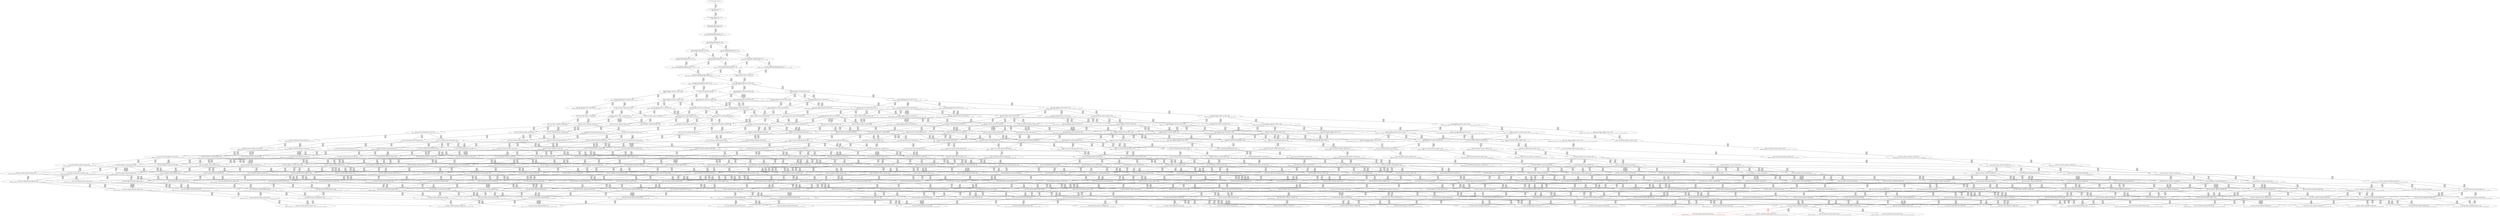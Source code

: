 digraph {
	S0[label="S0: [0, 0] [0, 0] [0, 0] [0, 0] \n{}{}"];
	S1[label="S1: [0, 0] [0, 0] [0, 0] [40, 50] \n{T0J0:40-50}{1}"];
	S2[label="S2: [40, 40] [40, 40] [40, 50] [73, 92] \n{T0J1:73-92}{1, 2}"];
	S3[label="S3: [40, 40] [40, 50] [70, 88] [73, 92] \n{T0J1:73-92, T0J2:70-88}{1, 2, 3}"];
	S4[label="S4: [40, 50] [70, 88] [73, 92] [103, 129] \n{T0J1:73-92, T0J2:70-88, T0J15:103-129}{1, 2, 3, 16}"];
	S5[label="S5: [70, 88] [73, 92] [74, 93] [103, 129] \n{T0J3:74-93, T0J15:103-129}{1, 2, 3, 4, 16}"];
	S6[label="S6: [74, 88] [74, 90] [75, 92] [103, 129] \n{T0J4:75-90, T0J15:103-129}{1, 2, 3, 4, 5, 16}"];
	S7[label="S7: [73, 92] [74, 93] [103, 129] [142, 179] \n{T0J6:142-179, T0J15:103-129}{1, 2, 3, 4, 7, 16}"];
	S8[label="S8: [74, 90] [75, 92] [103, 129] [129, 157] \n{T0J5:129-157, T0J15:103-129}{1, 2, 3, 4, 5, 6, 16}"];
	S9[label="S9: [74, 93] [75, 94] [103, 129] [142, 179] \n{T0J6:142-179, T0J15:103-129}{1, 2, 3, 4, 5, 7, 16}"];
	S10[label="S10: [74, 93] [103, 129] [128, 161] [142, 179] \n{T0J6:142-179, T0J7:128-161, T0J15:103-129}{1, 2, 3, 4, 7, 8, 16}"];
	S11[label="S11: [75, 94] [103, 129] [129, 162] [142, 181] \n{T0J5:129-162, T0J6:142-181, T0J15:103-129}{1, 2, 3, 4, 5, 6, 7, 16}"];
	S12[label="S12: [75, 95] [103, 129] [128, 161] [142, 179] \n{T0J6:142-179, T0J7:128-161, T0J15:103-129}{1, 2, 3, 4, 5, 7, 8, 16}"];
	S13[label="S13: [103, 129] [126, 158] [128, 161] [142, 179] \n{T0J6:142-179, T0J7:128-161, T0J12:126-158, T0J15:103-129}{1, 2, 3, 4, 7, 8, 13, 16}"];
	S14[label="S14: [103, 129] [128, 162] [130, 164] [142, 181] \n{T0J5:129-164, T0J6:142-181, T0J7:128-163, T0J15:103-129}{1, 2, 3, 4, 5, 6, 7, 8, 16}"];
	S15[label="S15: [103, 131] [126, 158] [128, 161] [142, 179] \n{T0J6:142-179}{1, 2, 3, 4, 5, 7, 8, 13, 16}"];
	S16[label="S16: [128, 147] [130, 162] [142, 164] [142, 181] \n{T0J5:129-164, T0J6:142-181, T0J8:142-147}{1, 2, 3, 4, 5, 6, 7, 8, 9, 16}"];
	S17[label="S17: [126, 162] [128, 164] [142, 181] [155, 200] \n{T0J5:129-200, T0J6:142-181}{1, 2, 3, 4, 5, 6, 7, 8, 13, 16}"];
	S18[label="S18: [130, 162] [142, 164] [142, 181] [177, 209] \n{T0J9:177-209}{1, 2, 3, 4, 5, 6, 7, 8, 9, 10, 16}"];
	S19[label="S19: [128, 164] [142, 180] [142, 181] [155, 213] \n{}{1, 2, 3, 4, 5, 6, 7, 8, 9, 13, 16}"];
	S20[label="S20: [128, 164] [142, 181] [155, 200] [184, 235] \n{T0J13:184-235}{1, 2, 3, 4, 5, 6, 7, 8, 13, 14, 16}"];
	S21[label="S21: [128, 164] [142, 181] [155, 200] [173, 221] \n{T0J16:173-221}{1, 2, 3, 4, 5, 6, 7, 8, 13, 16, 17}"];
	S22[label="S22: [142, 164] [142, 181] [155, 194] [177, 209] \n{T0J9:177-209, T0J10:155-194}{1, 2, 3, 4, 5, 6, 7, 8, 9, 10, 11, 16}"];
	S23[label="S23: [142, 180] [142, 181] [155, 213] [177, 228] \n{T0J9:177-226}{1, 2, 3, 4, 5, 6, 7, 8, 9, 10, 13, 16}"];
	S24[label="S24: [142, 181] [142, 182] [155, 213] [184, 235] \n{T0J13:184-235}{1, 2, 3, 4, 5, 6, 7, 8, 9, 13, 14, 16}"];
	S25[label="S25: [142, 181] [142, 182] [155, 213] [173, 221] \n{T0J16:173-221}{1, 2, 3, 4, 5, 6, 7, 8, 9, 13, 16, 17}"];
	S26[label="S26: [142, 181] [155, 200] [184, 233] [184, 235] \n{T0J13:184-235, T0J14:184-233}{1, 2, 3, 4, 5, 6, 7, 8, 13, 14, 15, 16}"];
	S27[label="S27: [142, 181] [155, 200] [173, 221] [184, 235] \n{T0J13:184-235, T0J16:173-221}{1, 2, 3, 4, 5, 6, 7, 8, 13, 14, 16, 17}"];
	S28[label="S28: [133, 169] [142, 181] [155, 200] [173, 221] \n{T0J16:173-221, T0J19:133-169}{1, 2, 3, 4, 5, 6, 7, 8, 13, 16, 17, 20}"];
	S29[label="S29: [142, 181] [155, 194] [177, 209] [180, 212] \n{T0J9:177-209, T0J11:180-212}{1, 2, 3, 4, 5, 6, 7, 8, 9, 10, 11, 12, 16}"];
	S30[label="S30: [142, 181] [155, 212] [167, 213] [177, 228] \n{}{1, 2, 3, 4, 5, 6, 7, 8, 9, 10, 11, 13, 16}"];
	S31[label="S31: [142, 182] [155, 213] [177, 235] [191, 243] \n{T0J9:177-243, T0J13:184-235}{1, 2, 3, 4, 5, 6, 7, 8, 9, 10, 13, 14, 16}"];
	S32[label="S32: [142, 182] [155, 213] [173, 221] [189, 243] \n{T0J9:177-243}{1, 2, 3, 4, 5, 6, 7, 8, 9, 10, 13, 16, 17}"];
	S33[label="S33: [142, 199] [155, 213] [184, 233] [184, 235] \n{T0J13:184-235, T0J14:184-233}{1, 2, 3, 4, 5, 6, 7, 8, 9, 13, 14, 15, 16}"];
	S34[label="S34: [142, 199] [155, 213] [173, 221] [184, 235] \n{T0J13:184-235}{1, 2, 3, 4, 5, 6, 7, 8, 9, 13, 14, 16, 17}"];
	S35[label="S35: [142, 181] [147, 187] [155, 213] [173, 221] \n{T0J16:173-221}{1, 2, 3, 4, 5, 6, 7, 8, 9, 13, 16, 17, 20}"];
	S36[label="S36: [155, 200] [173, 221] [184, 233] [189, 235] \n{T0J13:184-235, T0J14:184-233, T0J16:173-221}{1, 2, 3, 4, 5, 6, 7, 8, 13, 14, 15, 16, 17}"];
	S37[label="S37: [142, 181] [155, 200] [173, 221] [184, 235] \n{T0J13:184-235, T0J16:173-221}{1, 2, 3, 4, 5, 6, 7, 8, 13, 14, 16, 17, 20}"];
	S38[label="S38: [142, 179] [146, 181] [155, 200] [173, 221] \n{T0J16:173-221, T0J20:146-179}{1, 2, 3, 4, 5, 6, 7, 8, 13, 16, 17, 20, 21}"];
	S39[label="S39: [142, 181] [151, 185] [155, 200] [173, 221] \n{T0J16:173-221, T0J24:151-185}{1, 2, 3, 4, 5, 6, 7, 8, 13, 16, 17, 20, 25}"];
	S40[label="S40: [155, 212] [167, 213] [177, 228] [180, 247] \n{}{1, 2, 3, 4, 5, 6, 7, 8, 9, 10, 11, 12, 13, 16}"];
	S41[label="S41: [155, 213] [167, 214] [177, 235] [191, 243] \n{T0J13:184-235}{1, 2, 3, 4, 5, 6, 7, 8, 9, 10, 11, 13, 14, 16}"];
	S42[label="S42: [155, 213] [167, 214] [173, 221] [189, 243] \n{}{1, 2, 3, 4, 5, 6, 7, 8, 9, 10, 11, 13, 16, 17}"];
	S43[label="S43: [155, 213] [177, 233] [184, 235] [191, 261] \n{T0J9:177-261}{1, 2, 3, 4, 5, 6, 7, 8, 9, 10, 13, 14, 15, 16}"];
	S44[label="S44: [155, 213] [173, 221] [184, 235] [191, 261] \n{T0J9:177-261}{1, 2, 3, 4, 5, 6, 7, 8, 9, 10, 13, 14, 16, 17}"];
	S45[label="S45: [147, 187] [155, 213] [173, 221] [189, 243] \n{T0J9:177-243}{1, 2, 3, 4, 5, 6, 7, 8, 9, 10, 13, 16, 17, 20}"];
	S46[label="S46: [155, 218] [173, 221] [184, 233] [189, 235] \n{}{1, 2, 3, 4, 5, 6, 7, 8, 9, 13, 14, 15, 16, 17}"];
	S47[label="S47: [147, 199] [155, 213] [173, 221] [184, 235] \n{T0J13:184-235}{1, 2, 3, 4, 5, 6, 7, 8, 9, 13, 14, 16, 17, 20}"];
	S48[label="S48: [146, 181] [155, 197] [155, 213] [173, 221] \n{}{1, 2, 3, 4, 5, 6, 7, 8, 9, 13, 16, 17, 20, 21}"];
	S49[label="S49: [147, 185] [155, 199] [156, 213] [173, 221] \n{}{1, 2, 3, 4, 5, 6, 7, 8, 9, 13, 16, 17, 20, 25}"];
	S50[label="S50: [155, 200] [173, 221] [184, 233] [189, 235] \n{T0J13:184-235, T0J14:184-233, T0J16:173-221}{1, 2, 3, 4, 5, 6, 7, 8, 13, 14, 15, 16, 17, 20}"];
	S51[label="S51: [146, 181] [155, 200] [173, 221] [184, 235] \n{T0J13:184-235, T0J16:173-221}{1, 2, 3, 4, 5, 6, 7, 8, 13, 14, 16, 17, 20, 21}"];
	S52[label="S52: [151, 185] [155, 200] [173, 221] [184, 235] \n{T0J13:184-235, T0J16:173-221}{1, 2, 3, 4, 5, 6, 7, 8, 13, 14, 16, 17, 20, 25}"];
	S53[label="S53: [146, 181] [155, 200] [173, 221] [217, 256] \n{T0J16:173-221, T0J21:217-256}{1, 2, 3, 4, 5, 6, 7, 8, 13, 16, 17, 20, 21, 22}"];
	S54[label="S54: [146, 181] [155, 185] [155, 200] [173, 221] \n{T0J16:173-221}{1, 2, 3, 4, 5, 6, 7, 8, 13, 16, 17, 20, 21, 25}"];
	S55[label="S55: [167, 214] [177, 235] [180, 247] [193, 285] \n{}{1, 2, 3, 4, 5, 6, 7, 8, 9, 10, 11, 12, 13, 14, 16}"];
	S56[label="S56: [167, 214] [173, 228] [180, 247] [193, 271] \n{}{1, 2, 3, 4, 5, 6, 7, 8, 9, 10, 11, 12, 13, 16, 17}"];
	S57[label="S57: [167, 233] [177, 235] [184, 245] [191, 261] \n{}{1, 2, 3, 4, 5, 6, 7, 8, 9, 10, 11, 13, 14, 15, 16}"];
	S58[label="S58: [167, 221] [173, 235] [184, 245] [191, 261] \n{}{1, 2, 3, 4, 5, 6, 7, 8, 9, 10, 11, 13, 14, 16, 17}"];
	S59[label="S59: [155, 213] [167, 219] [173, 221] [189, 243] \n{}{1, 2, 3, 4, 5, 6, 7, 8, 9, 10, 11, 13, 16, 17, 20}"];
	S60[label="S60: [173, 221] [184, 233] [189, 235] [202, 280] \n{T0J9:177-280}{1, 2, 3, 4, 5, 6, 7, 8, 9, 10, 13, 14, 15, 16, 17}"];
	S61[label="S61: [155, 213] [173, 221] [184, 235] [191, 261] \n{T0J9:177-261}{1, 2, 3, 4, 5, 6, 7, 8, 9, 10, 13, 14, 16, 17, 20}"];
	S62[label="S62: [155, 197] [155, 213] [173, 221] [189, 243] \n{T0J9:177-243}{1, 2, 3, 4, 5, 6, 7, 8, 9, 10, 13, 16, 17, 20, 21}"];
	S63[label="S63: [155, 199] [156, 213] [173, 221] [189, 247] \n{T0J9:177-247}{1, 2, 3, 4, 5, 6, 7, 8, 9, 10, 13, 16, 17, 20, 25}"];
	S64[label="S64: [155, 218] [173, 221] [184, 233] [189, 235] \n{}{1, 2, 3, 4, 5, 6, 7, 8, 9, 13, 14, 15, 16, 17, 20}"];
	S65[label="S65: [155, 199] [155, 213] [173, 221] [184, 235] \n{T0J13:184-235}{1, 2, 3, 4, 5, 6, 7, 8, 9, 13, 14, 16, 17, 20, 21}"];
	S66[label="S66: [155, 200] [156, 213] [173, 221] [184, 235] \n{}{1, 2, 3, 4, 5, 6, 7, 8, 9, 13, 14, 16, 17, 20, 25}"];
	S67[label="S67: [155, 199] [155, 213] [173, 221] [217, 256] \n{T0J21:217-256}{1, 2, 3, 4, 5, 6, 7, 8, 9, 13, 16, 17, 20, 21, 22}"];
	S68[label="S68: [155, 185] [155, 199] [160, 213] [173, 221] \n{}{1, 2, 3, 4, 5, 6, 7, 8, 9, 13, 16, 17, 20, 21, 25}"];
	S69[label="S69: [155, 200] [173, 221] [184, 233] [189, 235] \n{T0J13:184-235, T0J14:184-233, T0J16:173-221}{1, 2, 3, 4, 5, 6, 7, 8, 13, 14, 15, 16, 17, 20, 21}"];
	S70[label="S70: [155, 200] [173, 221] [184, 233] [189, 235] \n{T0J13:184-235, T0J14:184-233, T0J16:173-221}{1, 2, 3, 4, 5, 6, 7, 8, 13, 14, 15, 16, 17, 20, 25}"];
	S71[label="S71: [155, 200] [173, 221] [184, 235] [217, 256] \n{T0J13:184-235, T0J16:173-221, T0J21:217-256}{1, 2, 3, 4, 5, 6, 7, 8, 13, 14, 16, 17, 20, 21, 22}"];
	S72[label="S72: [155, 185] [155, 200] [173, 221] [184, 235] \n{T0J13:184-235, T0J16:173-221}{1, 2, 3, 4, 5, 6, 7, 8, 13, 14, 16, 17, 20, 21, 25}"];
	S73[label="S73: [155, 200] [173, 221] [214, 247] [217, 256] \n{T0J16:173-221, T0J21:217-256, T0J22:214-247}{1, 2, 3, 4, 5, 6, 7, 8, 13, 16, 17, 20, 21, 22, 23}"];
	S74[label="S74: [155, 185] [155, 200] [173, 221] [217, 256] \n{T0J16:173-221, T0J21:217-256}{1, 2, 3, 4, 5, 6, 7, 8, 13, 16, 17, 20, 21, 22, 25}"];
	S75[label="S75: [177, 235] [180, 247] [191, 285] [205, 285] \n{}{1, 2, 3, 4, 5, 6, 7, 8, 9, 10, 11, 12, 13, 14, 15, 16}"];
	S76[label="S76: [173, 235] [180, 247] [191, 273] [205, 287] \n{}{1, 2, 3, 4, 5, 6, 7, 8, 9, 10, 11, 12, 13, 14, 16, 17}"];
	S77[label="S77: [173, 221] [178, 228] [180, 247] [193, 271] \n{T0J17:178-221}{1, 2, 3, 4, 5, 6, 7, 8, 9, 10, 11, 12, 13, 16, 17, 18}"];
	S78[label="S78: [167, 221] [173, 228] [180, 247] [193, 271] \n{}{1, 2, 3, 4, 5, 6, 7, 8, 9, 10, 11, 12, 13, 16, 17, 20}"];
	S79[label="S79: [167, 221] [173, 235] [184, 245] [191, 261] \n{}{1, 2, 3, 4, 5, 6, 7, 8, 9, 10, 11, 13, 14, 16, 17, 20}"];
	S80[label="S80: [155, 213] [168, 221] [173, 229] [189, 243] \n{}{1, 2, 3, 4, 5, 6, 7, 8, 9, 10, 11, 13, 16, 17, 20, 21}"];
	S81[label="S81: [156, 213] [173, 221] [173, 231] [189, 247] \n{}{1, 2, 3, 4, 5, 6, 7, 8, 9, 10, 11, 13, 16, 17, 20, 25}"];
	S82[label="S82: [184, 233] [189, 235] [198, 253] [202, 280] \n{T0J10:198-253}{1, 2, 3, 4, 5, 6, 7, 8, 9, 10, 11, 13, 14, 15, 16, 17}"];
	S83[label="S83: [173, 221] [184, 233] [189, 235] [204, 280] \n{T0J9:177-280}{1, 2, 3, 4, 5, 6, 7, 8, 9, 10, 13, 14, 15, 16, 17, 20}"];
	S84[label="S84: [155, 213] [173, 221] [184, 235] [191, 261] \n{T0J9:177-261}{1, 2, 3, 4, 5, 6, 7, 8, 9, 10, 13, 14, 16, 17, 20, 21}"];
	S85[label="S85: [156, 213] [173, 221] [184, 235] [191, 262] \n{T0J9:177-262}{1, 2, 3, 4, 5, 6, 7, 8, 9, 10, 13, 14, 16, 17, 20, 25}"];
	S86[label="S86: [155, 213] [173, 221] [189, 256] [217, 261] \n{T0J9:177-261, T0J21:217-256}{1, 2, 3, 4, 5, 6, 7, 8, 9, 10, 13, 16, 17, 20, 21, 22}"];
	S87[label="S87: [155, 199] [160, 213] [173, 221] [189, 247] \n{T0J9:177-247}{1, 2, 3, 4, 5, 6, 7, 8, 9, 10, 13, 16, 17, 20, 21, 25}"];
	S88[label="S88: [155, 218] [173, 221] [184, 233] [189, 235] \n{}{1, 2, 3, 4, 5, 6, 7, 8, 9, 13, 14, 15, 16, 17, 20, 21}"];
	S89[label="S89: [156, 218] [173, 221] [184, 233] [189, 235] \n{}{1, 2, 3, 4, 5, 6, 7, 8, 9, 13, 14, 15, 16, 17, 20, 25}"];
	S90[label="S90: [155, 218] [173, 221] [184, 235] [217, 256] \n{T0J21:217-256}{1, 2, 3, 4, 5, 6, 7, 8, 9, 13, 14, 16, 17, 20, 21, 22}"];
	S91[label="S91: [155, 200] [160, 213] [173, 221] [184, 235] \n{}{1, 2, 3, 4, 5, 6, 7, 8, 9, 13, 14, 16, 17, 20, 21, 25}"];
	S92[label="S92: [155, 218] [173, 221] [214, 247] [217, 256] \n{T0J21:217-256, T0J22:214-247}{1, 2, 3, 4, 5, 6, 7, 8, 9, 13, 16, 17, 20, 21, 22, 23}"];
	S93[label="S93: [155, 200] [160, 213] [173, 221] [217, 256] \n{T0J21:217-256}{1, 2, 3, 4, 5, 6, 7, 8, 9, 13, 16, 17, 20, 21, 22, 25}"];
	S94[label="S94: [173, 221] [184, 233] [189, 235] [217, 256] \n{T0J13:184-235, T0J14:184-233, T0J16:173-221, T0J21:217-256}{1, 2, 3, 4, 5, 6, 7, 8, 13, 14, 15, 16, 17, 20, 21, 22}"];
	S95[label="S95: [155, 200] [173, 221] [184, 233] [189, 235] \n{T0J13:184-235, T0J14:184-233, T0J16:173-221}{1, 2, 3, 4, 5, 6, 7, 8, 13, 14, 15, 16, 17, 20, 21, 25}"];
	S96[label="S96: [173, 221] [184, 235] [214, 247] [217, 256] \n{T0J13:184-235, T0J16:173-221, T0J21:217-256, T0J22:214-247}{1, 2, 3, 4, 5, 6, 7, 8, 13, 14, 16, 17, 20, 21, 22, 23}"];
	S97[label="S97: [155, 200] [173, 221] [184, 235] [217, 256] \n{T0J13:184-235, T0J16:173-221, T0J21:217-256}{1, 2, 3, 4, 5, 6, 7, 8, 13, 14, 16, 17, 20, 21, 22, 25}"];
	S98[label="S98: [173, 221] [213, 235] [214, 247] [217, 256] \n{T0J16:173-221, T0J21:217-256, T0J22:214-247, T0J23:213-235}{1, 2, 3, 4, 5, 6, 7, 8, 13, 16, 17, 20, 21, 22, 23, 24}"];
	S99[label="S99: [155, 200] [173, 221] [214, 247] [217, 256] \n{T0J16:173-221, T0J21:217-256, T0J22:214-247}{1, 2, 3, 4, 5, 6, 7, 8, 13, 16, 17, 20, 21, 22, 23, 25}"];
	S100[label="S100: [180, 247] [191, 285] [202, 287] [222, 306] \n{}{1, 2, 3, 4, 5, 6, 7, 8, 9, 10, 11, 12, 13, 14, 15, 16, 17}"];
	S101[label="S101: [178, 242] [180, 247] [191, 273] [205, 294] \n{}{1, 2, 3, 4, 5, 6, 7, 8, 9, 10, 11, 12, 13, 14, 16, 17, 18}"];
	S102[label="S102: [173, 242] [180, 247] [191, 273] [205, 294] \n{}{1, 2, 3, 4, 5, 6, 7, 8, 9, 10, 11, 12, 13, 14, 16, 17, 20}"];
	S103[label="S103: [178, 228] [180, 247] [193, 271] [245, 311] \n{T0J18:245-311}{1, 2, 3, 4, 5, 6, 7, 8, 9, 10, 11, 12, 13, 16, 17, 18, 19}"];
	S104[label="S104: [173, 228] [178, 228] [180, 247] [193, 271] \n{}{1, 2, 3, 4, 5, 6, 7, 8, 9, 10, 11, 12, 13, 16, 17, 18, 20}"];
	S105[label="S105: [168, 228] [173, 238] [180, 247] [193, 271] \n{}{1, 2, 3, 4, 5, 6, 7, 8, 9, 10, 11, 12, 13, 16, 17, 20, 21}"];
	S106[label="S106: [173, 228] [173, 244] [185, 247] [193, 271] \n{}{1, 2, 3, 4, 5, 6, 7, 8, 9, 10, 11, 12, 13, 16, 17, 20, 25}"];
	S107[label="S107: [180, 228] [180, 247] [193, 268] [235, 271] \n{T0J25:235-268}{1, 2, 3, 4, 5, 6, 7, 8, 9, 10, 11, 12, 13, 16, 17, 20, 26}"];
	S108[label="S108: [168, 221] [173, 235] [184, 245] [191, 261] \n{}{1, 2, 3, 4, 5, 6, 7, 8, 9, 10, 11, 13, 14, 16, 17, 20, 21}"];
	S109[label="S109: [168, 221] [173, 245] [189, 256] [217, 261] \n{T0J21:217-256}{1, 2, 3, 4, 5, 6, 7, 8, 9, 10, 11, 13, 16, 17, 20, 21, 22}"];
	S110[label="S110: [160, 213] [173, 221] [173, 231] [189, 247] \n{}{1, 2, 3, 4, 5, 6, 7, 8, 9, 10, 11, 13, 16, 17, 20, 21, 25}"];
	S111[label="S111: [173, 221] [173, 235] [184, 245] [191, 262] \n{}{1, 2, 3, 4, 5, 6, 7, 8, 9, 10, 11, 13, 14, 16, 17, 20, 25}"];
	S112[label="S112: [184, 233] [189, 235] [198, 253] [204, 280] \n{T0J10:198-253}{1, 2, 3, 4, 5, 6, 7, 8, 9, 10, 11, 13, 14, 15, 16, 17, 20}"];
	S113[label="S113: [173, 221] [184, 233] [189, 235] [204, 280] \n{T0J9:177-280}{1, 2, 3, 4, 5, 6, 7, 8, 9, 10, 13, 14, 15, 16, 17, 20, 21}"];
	S114[label="S114: [173, 221] [184, 235] [191, 256] [217, 280] \n{T0J9:177-280}{1, 2, 3, 4, 5, 6, 7, 8, 9, 10, 13, 14, 16, 17, 20, 21, 22}"];
	S115[label="S115: [160, 213] [173, 221] [184, 235] [191, 262] \n{T0J9:177-262}{1, 2, 3, 4, 5, 6, 7, 8, 9, 10, 13, 14, 16, 17, 20, 21, 25}"];
	S116[label="S116: [173, 221] [184, 233] [189, 235] [205, 280] \n{T0J9:177-280}{1, 2, 3, 4, 5, 6, 7, 8, 9, 10, 13, 14, 15, 16, 17, 20, 25}"];
	S117[label="S117: [173, 221] [189, 247] [214, 256] [217, 280] \n{T0J9:177-280}{1, 2, 3, 4, 5, 6, 7, 8, 9, 10, 13, 16, 17, 20, 21, 22, 23}"];
	S118[label="S118: [160, 213] [173, 221] [189, 256] [217, 262] \n{T0J9:177-262, T0J21:217-256}{1, 2, 3, 4, 5, 6, 7, 8, 9, 10, 13, 16, 17, 20, 21, 22, 25}"];
	S119[label="S119: [173, 233] [184, 235] [189, 239] [217, 256] \n{}{1, 2, 3, 4, 5, 6, 7, 8, 9, 13, 14, 15, 16, 17, 20, 21, 22}"];
	S120[label="S120: [160, 218] [173, 221] [184, 233] [189, 235] \n{}{1, 2, 3, 4, 5, 6, 7, 8, 9, 13, 14, 15, 16, 17, 20, 21, 25}"];
	S121[label="S121: [173, 235] [184, 239] [214, 247] [217, 256] \n{}{1, 2, 3, 4, 5, 6, 7, 8, 9, 13, 14, 16, 17, 20, 21, 22, 23}"];
	S122[label="S122: [160, 218] [173, 221] [184, 235] [217, 256] \n{T0J21:217-256}{1, 2, 3, 4, 5, 6, 7, 8, 9, 13, 14, 16, 17, 20, 21, 22, 25}"];
	S123[label="S123: [173, 235] [213, 239] [214, 247] [217, 256] \n{}{1, 2, 3, 4, 5, 6, 7, 8, 9, 13, 16, 17, 20, 21, 22, 23, 24}"];
	S124[label="S124: [160, 218] [173, 221] [214, 247] [217, 256] \n{T0J21:217-256, T0J22:214-247}{1, 2, 3, 4, 5, 6, 7, 8, 9, 13, 16, 17, 20, 21, 22, 23, 25}"];
	S125[label="S125: [173, 221] [184, 233] [189, 235] [217, 256] \n{T0J13:184-235, T0J14:184-233, T0J16:173-221, T0J21:217-256}{1, 2, 3, 4, 5, 6, 7, 8, 13, 14, 15, 16, 17, 20, 21, 22, 25}"];
	S126[label="S126: [173, 221] [184, 235] [214, 247] [217, 256] \n{T0J13:184-235, T0J16:173-221, T0J21:217-256, T0J22:214-247}{1, 2, 3, 4, 5, 6, 7, 8, 13, 14, 16, 17, 20, 21, 22, 23, 25}"];
	S127[label="S127: [173, 221] [213, 235] [214, 247] [217, 256] \n{T0J16:173-221, T0J21:217-256, T0J22:214-247, T0J23:213-235}{1, 2, 3, 4, 5, 6, 7, 8, 13, 16, 17, 20, 21, 22, 23, 24, 25}"];
	S128[label="S128: [180, 254] [191, 285] [202, 294] [222, 313] \n{}{1, 2, 3, 4, 5, 6, 7, 8, 9, 10, 11, 12, 13, 14, 15, 16, 17, 18}"];
	S129[label="S129: [180, 254] [191, 285] [202, 294] [222, 313] \n{}{1, 2, 3, 4, 5, 6, 7, 8, 9, 10, 11, 12, 13, 14, 15, 16, 17, 20}"];
	S130[label="S130: [180, 247] [191, 273] [205, 301] [245, 332] \n{T0J18:245-332}{1, 2, 3, 4, 5, 6, 7, 8, 9, 10, 11, 12, 13, 14, 16, 17, 18, 19}"];
	S131[label="S131: [178, 247] [180, 249] [191, 273] [205, 301] \n{}{1, 2, 3, 4, 5, 6, 7, 8, 9, 10, 11, 12, 13, 14, 16, 17, 18, 20}"];
	S132[label="S132: [173, 247] [180, 259] [191, 273] [205, 301] \n{}{1, 2, 3, 4, 5, 6, 7, 8, 9, 10, 11, 12, 13, 14, 16, 17, 20, 21}"];
	S133[label="S133: [173, 247] [184, 265] [191, 273] [205, 320] \n{}{1, 2, 3, 4, 5, 6, 7, 8, 9, 10, 11, 12, 13, 14, 16, 17, 20, 25}"];
	S134[label="S134: [180, 247] [191, 268] [205, 273] [235, 301] \n{T0J25:235-268}{1, 2, 3, 4, 5, 6, 7, 8, 9, 10, 11, 12, 13, 14, 16, 17, 20, 26}"];
	S135[label="S135: [178, 235] [180, 247] [193, 271] [245, 318] \n{T0J18:245-318}{1, 2, 3, 4, 5, 6, 7, 8, 9, 10, 11, 12, 13, 16, 17, 18, 19, 20}"];
	S136[label="S136: [173, 235] [178, 245] [180, 247] [193, 271] \n{}{1, 2, 3, 4, 5, 6, 7, 8, 9, 10, 11, 12, 13, 16, 17, 18, 20, 21}"];
	S137[label="S137: [173, 244] [178, 247] [185, 253] [193, 271] \n{}{1, 2, 3, 4, 5, 6, 7, 8, 9, 10, 11, 12, 13, 16, 17, 18, 20, 25}"];
	S138[label="S138: [180, 235] [180, 247] [193, 268] [235, 271] \n{T0J25:235-268}{1, 2, 3, 4, 5, 6, 7, 8, 9, 10, 11, 12, 13, 16, 17, 18, 20, 26}"];
	S139[label="S139: [173, 245] [180, 256] [193, 271] [217, 322] \n{}{1, 2, 3, 4, 5, 6, 7, 8, 9, 10, 11, 12, 13, 16, 17, 20, 21, 22}"];
	S140[label="S140: [173, 244] [173, 247] [186, 263] [193, 271] \n{}{1, 2, 3, 4, 5, 6, 7, 8, 9, 10, 11, 12, 13, 16, 17, 20, 21, 25}"];
	S141[label="S141: [180, 245] [180, 247] [193, 268] [235, 271] \n{T0J25:235-268}{1, 2, 3, 4, 5, 6, 7, 8, 9, 10, 11, 12, 13, 16, 17, 20, 21, 26}"];
	S142[label="S142: [180, 247] [185, 251] [193, 271] [235, 315] \n{T0J25:235-315}{1, 2, 3, 4, 5, 6, 7, 8, 9, 10, 11, 12, 13, 16, 17, 20, 25, 26}"];
	S143[label="S143: [173, 221] [173, 235] [185, 245] [191, 262] \n{}{1, 2, 3, 4, 5, 6, 7, 8, 9, 10, 11, 13, 14, 16, 17, 20, 21, 25}"];
	S144[label="S144: [173, 221] [173, 245] [189, 256] [217, 262] \n{T0J21:217-256}{1, 2, 3, 4, 5, 6, 7, 8, 9, 10, 11, 13, 16, 17, 20, 21, 22, 25}"];
	S145[label="S145: [184, 233] [189, 235] [198, 253] [204, 280] \n{T0J10:198-253}{1, 2, 3, 4, 5, 6, 7, 8, 9, 10, 11, 13, 14, 15, 16, 17, 20, 21}"];
	S146[label="S146: [184, 235] [191, 253] [198, 256] [217, 280] \n{T0J10:198-253}{1, 2, 3, 4, 5, 6, 7, 8, 9, 10, 11, 13, 14, 16, 17, 20, 21, 22}"];
	S147[label="S147: [173, 221] [184, 233] [189, 235] [209, 280] \n{T0J9:177-280}{1, 2, 3, 4, 5, 6, 7, 8, 9, 10, 13, 14, 15, 16, 17, 20, 21, 25}"];
	S148[label="S148: [173, 221] [184, 235] [191, 256] [217, 280] \n{T0J9:177-280}{1, 2, 3, 4, 5, 6, 7, 8, 9, 10, 13, 14, 16, 17, 20, 21, 22, 25}"];
	S149[label="S149: [184, 233] [189, 235] [198, 253] [205, 280] \n{T0J10:198-253}{1, 2, 3, 4, 5, 6, 7, 8, 9, 10, 11, 13, 14, 15, 16, 17, 20, 25}"];
	S150[label="S150: [189, 247] [198, 253] [214, 256] [217, 280] \n{T0J10:198-253}{1, 2, 3, 4, 5, 6, 7, 8, 9, 10, 11, 13, 16, 17, 20, 21, 22, 23}"];
	S151[label="S151: [173, 221] [189, 247] [214, 256] [217, 280] \n{T0J9:177-280}{1, 2, 3, 4, 5, 6, 7, 8, 9, 10, 13, 16, 17, 20, 21, 22, 23, 25}"];
	S152[label="S152: [184, 235] [189, 239] [217, 256] [222, 295] \n{T0J9:222-295}{1, 2, 3, 4, 5, 6, 7, 8, 9, 10, 13, 14, 15, 16, 17, 20, 21, 22}"];
	S153[label="S153: [173, 233] [184, 235] [189, 239] [217, 256] \n{}{1, 2, 3, 4, 5, 6, 7, 8, 9, 13, 14, 15, 16, 17, 20, 21, 22, 25}"];
	S154[label="S154: [184, 239] [214, 247] [217, 256] [222, 297] \n{T0J9:222-297}{1, 2, 3, 4, 5, 6, 7, 8, 9, 10, 13, 14, 16, 17, 20, 21, 22, 23}"];
	S155[label="S155: [173, 235] [184, 239] [214, 247] [217, 256] \n{}{1, 2, 3, 4, 5, 6, 7, 8, 9, 13, 14, 16, 17, 20, 21, 22, 23, 25}"];
	S156[label="S156: [213, 239] [214, 247] [217, 256] [222, 297] \n{T0J9:222-297}{1, 2, 3, 4, 5, 6, 7, 8, 9, 10, 13, 16, 17, 20, 21, 22, 23, 24}"];
	S157[label="S157: [173, 235] [213, 239] [214, 247] [217, 256] \n{}{1, 2, 3, 4, 5, 6, 7, 8, 9, 13, 16, 17, 20, 21, 22, 23, 24, 25}"];
	S158[label="S158: [191, 285] [202, 301] [222, 318] [245, 344] \n{}{1, 2, 3, 4, 5, 6, 7, 8, 9, 10, 11, 12, 13, 14, 15, 16, 17, 18, 19}"];
	S159[label="S159: [180, 261] [191, 285] [202, 301] [222, 318] \n{}{1, 2, 3, 4, 5, 6, 7, 8, 9, 10, 11, 12, 13, 14, 15, 16, 17, 18, 20}"];
	S160[label="S160: [180, 271] [191, 285] [202, 301] [222, 318] \n{}{1, 2, 3, 4, 5, 6, 7, 8, 9, 10, 11, 12, 13, 14, 15, 16, 17, 20, 21}"];
	S161[label="S161: [184, 277] [191, 285] [202, 318] [222, 320] \n{}{1, 2, 3, 4, 5, 6, 7, 8, 9, 10, 11, 12, 13, 14, 15, 16, 17, 20, 25}"];
	S162[label="S162: [191, 268] [202, 285] [222, 301] [235, 318] \n{}{1, 2, 3, 4, 5, 6, 7, 8, 9, 10, 11, 12, 13, 14, 15, 16, 17, 20, 26}"];
	S163[label="S163: [191, 226] [202, 285] [205, 294] [222, 313] \n{T0J26:205-226}{1, 2, 3, 4, 5, 6, 7, 8, 9, 10, 11, 12, 13, 14, 15, 16, 17, 20, 27}"];
	S164[label="S164: [180, 253] [191, 273] [205, 308] [245, 336] \n{}{1, 2, 3, 4, 5, 6, 7, 8, 9, 10, 11, 12, 13, 14, 16, 17, 18, 19, 20}"];
	S165[label="S165: [178, 253] [180, 263] [191, 273] [205, 308] \n{}{1, 2, 3, 4, 5, 6, 7, 8, 9, 10, 11, 12, 13, 14, 16, 17, 18, 20, 21}"];
	S166[label="S166: [178, 253] [184, 269] [191, 273] [205, 320] \n{}{1, 2, 3, 4, 5, 6, 7, 8, 9, 10, 11, 12, 13, 14, 16, 17, 18, 20, 25}"];
	S167[label="S167: [180, 253] [191, 268] [205, 273] [235, 308] \n{}{1, 2, 3, 4, 5, 6, 7, 8, 9, 10, 11, 12, 13, 14, 16, 17, 18, 20, 26}"];
	S168[label="S168: [180, 259] [191, 273] [205, 318] [222, 340] \n{}{1, 2, 3, 4, 5, 6, 7, 8, 9, 10, 11, 12, 13, 14, 16, 17, 20, 21, 22}"];
	S169[label="S169: [173, 263] [185, 269] [191, 273] [205, 320] \n{}{1, 2, 3, 4, 5, 6, 7, 8, 9, 10, 11, 12, 13, 14, 16, 17, 20, 21, 25}"];
	S170[label="S170: [180, 263] [191, 268] [205, 273] [235, 318] \n{}{1, 2, 3, 4, 5, 6, 7, 8, 9, 10, 11, 12, 13, 14, 16, 17, 20, 21, 26}"];
	S171[label="S171: [184, 268] [191, 273] [205, 315] [235, 320] \n{}{1, 2, 3, 4, 5, 6, 7, 8, 9, 10, 11, 12, 13, 14, 16, 17, 20, 25, 26}"];
	S172[label="S172: [178, 247] [180, 252] [193, 271] [245, 325] \n{T0J18:245-325}{1, 2, 3, 4, 5, 6, 7, 8, 9, 10, 11, 12, 13, 16, 17, 18, 19, 20, 21}"];
	S173[label="S173: [178, 247] [185, 258] [193, 271] [245, 336] \n{T0J18:245-336}{1, 2, 3, 4, 5, 6, 7, 8, 9, 10, 11, 12, 13, 16, 17, 18, 19, 20, 25}"];
	S174[label="S174: [180, 247] [193, 268] [235, 271] [245, 325] \n{T0J18:245-325, T0J25:235-268}{1, 2, 3, 4, 5, 6, 7, 8, 9, 10, 11, 12, 13, 16, 17, 18, 19, 20, 26}"];
	S175[label="S175: [178, 252] [180, 256] [193, 271] [217, 329] \n{}{1, 2, 3, 4, 5, 6, 7, 8, 9, 10, 11, 12, 13, 16, 17, 18, 20, 21, 22}"];
	S176[label="S176: [173, 247] [178, 253] [186, 263] [193, 271] \n{}{1, 2, 3, 4, 5, 6, 7, 8, 9, 10, 11, 12, 13, 16, 17, 18, 20, 21, 25}"];
	S177[label="S177: [180, 247] [180, 252] [193, 268] [235, 271] \n{}{1, 2, 3, 4, 5, 6, 7, 8, 9, 10, 11, 12, 13, 16, 17, 18, 20, 21, 26}"];
	S178[label="S178: [180, 251] [185, 258] [193, 271] [235, 315] \n{}{1, 2, 3, 4, 5, 6, 7, 8, 9, 10, 11, 12, 13, 16, 17, 18, 20, 25, 26}"];
	S179[label="S179: [180, 256] [193, 271] [217, 322] [227, 330] \n{}{1, 2, 3, 4, 5, 6, 7, 8, 9, 10, 11, 12, 13, 16, 17, 20, 21, 22, 23}"];
	S180[label="S180: [173, 256] [186, 268] [193, 271] [217, 340] \n{}{1, 2, 3, 4, 5, 6, 7, 8, 9, 10, 11, 12, 13, 16, 17, 20, 21, 22, 25}"];
	S181[label="S181: [180, 256] [193, 268] [217, 271] [235, 339] \n{}{1, 2, 3, 4, 5, 6, 7, 8, 9, 10, 11, 12, 13, 16, 17, 20, 21, 22, 26}"];
	S182[label="S182: [180, 251] [186, 268] [193, 271] [235, 315] \n{}{1, 2, 3, 4, 5, 6, 7, 8, 9, 10, 11, 12, 13, 16, 17, 20, 21, 25, 26}"];
	S183[label="S183: [184, 233] [189, 235] [198, 253] [209, 280] \n{T0J10:198-253}{1, 2, 3, 4, 5, 6, 7, 8, 9, 10, 11, 13, 14, 15, 16, 17, 20, 21, 25}"];
	S184[label="S184: [184, 235] [191, 253] [198, 256] [217, 280] \n{T0J10:198-253}{1, 2, 3, 4, 5, 6, 7, 8, 9, 10, 11, 13, 14, 16, 17, 20, 21, 22, 25}"];
	S185[label="S185: [189, 247] [198, 253] [214, 256] [217, 280] \n{T0J10:198-253}{1, 2, 3, 4, 5, 6, 7, 8, 9, 10, 11, 13, 16, 17, 20, 21, 22, 23, 25}"];
	S186[label="S186: [189, 239] [209, 256] [217, 267] [222, 295] \n{T0J10:209-267}{1, 2, 3, 4, 5, 6, 7, 8, 9, 10, 11, 13, 14, 15, 16, 17, 20, 21, 22}"];
	S187[label="S187: [184, 235] [189, 239] [217, 256] [222, 295] \n{T0J9:222-295}{1, 2, 3, 4, 5, 6, 7, 8, 9, 10, 13, 14, 15, 16, 17, 20, 21, 22, 25}"];
	S188[label="S188: [209, 247] [214, 256] [217, 271] [222, 297] \n{T0J10:209-271}{1, 2, 3, 4, 5, 6, 7, 8, 9, 10, 11, 13, 14, 16, 17, 20, 21, 22, 23}"];
	S189[label="S189: [184, 239] [214, 247] [217, 256] [222, 297] \n{T0J9:222-297}{1, 2, 3, 4, 5, 6, 7, 8, 9, 10, 13, 14, 16, 17, 20, 21, 22, 23, 25}"];
	S190[label="S190: [214, 247] [217, 256] [222, 271] [238, 297] \n{T0J10:238-271}{1, 2, 3, 4, 5, 6, 7, 8, 9, 10, 11, 13, 16, 17, 20, 21, 22, 23, 24}"];
	S191[label="S191: [213, 239] [214, 247] [217, 256] [222, 297] \n{T0J9:222-297}{1, 2, 3, 4, 5, 6, 7, 8, 9, 10, 13, 16, 17, 20, 21, 22, 23, 24, 25}"];
	S192[label="S192: [191, 292] [202, 308] [222, 324] [245, 351] \n{}{1, 2, 3, 4, 5, 6, 7, 8, 9, 10, 11, 12, 13, 14, 15, 16, 17, 18, 19, 20}"];
	S193[label="S193: [180, 278] [191, 285] [202, 308] [222, 324] \n{}{1, 2, 3, 4, 5, 6, 7, 8, 9, 10, 11, 12, 13, 14, 15, 16, 17, 18, 20, 21}"];
	S194[label="S194: [184, 285] [191, 299] [202, 320] [222, 324] \n{}{1, 2, 3, 4, 5, 6, 7, 8, 9, 10, 11, 12, 13, 14, 15, 16, 17, 18, 20, 25}"];
	S195[label="S195: [191, 275] [202, 285] [222, 308] [235, 324] \n{}{1, 2, 3, 4, 5, 6, 7, 8, 9, 10, 11, 12, 13, 14, 15, 16, 17, 18, 20, 26}"];
	S196[label="S196: [191, 233] [202, 285] [205, 301] [222, 318] \n{}{1, 2, 3, 4, 5, 6, 7, 8, 9, 10, 11, 12, 13, 14, 15, 16, 17, 18, 20, 27}"];
	S197[label="S197: [191, 285] [202, 318] [222, 330] [227, 365] \n{}{1, 2, 3, 4, 5, 6, 7, 8, 9, 10, 11, 12, 13, 14, 15, 16, 17, 20, 21, 22}"];
	S198[label="S198: [185, 285] [191, 309] [202, 320] [222, 334] \n{}{1, 2, 3, 4, 5, 6, 7, 8, 9, 10, 11, 12, 13, 14, 15, 16, 17, 20, 21, 25}"];
	S199[label="S199: [191, 285] [202, 285] [222, 318] [235, 334] \n{}{1, 2, 3, 4, 5, 6, 7, 8, 9, 10, 11, 12, 13, 14, 15, 16, 17, 20, 21, 26}"];
	S200[label="S200: [191, 243] [202, 285] [205, 301] [222, 318] \n{}{1, 2, 3, 4, 5, 6, 7, 8, 9, 10, 11, 12, 13, 14, 15, 16, 17, 20, 21, 27}"];
	S201[label="S201: [191, 285] [202, 318] [222, 320] [235, 360] \n{}{1, 2, 3, 4, 5, 6, 7, 8, 9, 10, 11, 12, 13, 14, 15, 16, 17, 20, 25, 26}"];
	S202[label="S202: [191, 285] [202, 318] [205, 318] [222, 320] \n{}{1, 2, 3, 4, 5, 6, 7, 8, 9, 10, 11, 12, 13, 14, 15, 16, 17, 20, 25, 27}"];
	S203[label="S203: [202, 268] [205, 285] [222, 301] [235, 318] \n{T0J26:205-226}{1, 2, 3, 4, 5, 6, 7, 8, 9, 10, 11, 12, 13, 14, 15, 16, 17, 20, 26, 27}"];
	S204[label="S204: [180, 263] [191, 273] [205, 320] [245, 336] \n{}{1, 2, 3, 4, 5, 6, 7, 8, 9, 10, 11, 12, 13, 14, 16, 17, 18, 19, 20, 21}"];
	S205[label="S205: [184, 269] [191, 273] [205, 320] [245, 336] \n{}{1, 2, 3, 4, 5, 6, 7, 8, 9, 10, 11, 12, 13, 14, 16, 17, 18, 19, 20, 25}"];
	S206[label="S206: [191, 268] [205, 273] [235, 320] [245, 336] \n{}{1, 2, 3, 4, 5, 6, 7, 8, 9, 10, 11, 12, 13, 14, 16, 17, 18, 19, 20, 26}"];
	S207[label="S207: [180, 263] [191, 273] [205, 325] [222, 340] \n{}{1, 2, 3, 4, 5, 6, 7, 8, 9, 10, 11, 12, 13, 14, 16, 17, 18, 20, 21, 22}"];
	S208[label="S208: [178, 263] [185, 269] [191, 273] [205, 320] \n{}{1, 2, 3, 4, 5, 6, 7, 8, 9, 10, 11, 12, 13, 14, 16, 17, 18, 20, 21, 25}"];
	S209[label="S209: [180, 263] [191, 268] [205, 273] [235, 320] \n{}{1, 2, 3, 4, 5, 6, 7, 8, 9, 10, 11, 12, 13, 14, 16, 17, 18, 20, 21, 26}"];
	S210[label="S210: [184, 269] [191, 273] [205, 315] [235, 324] \n{}{1, 2, 3, 4, 5, 6, 7, 8, 9, 10, 11, 12, 13, 14, 16, 17, 18, 20, 25, 26}"];
	S211[label="S211: [191, 273] [205, 322] [222, 331] [238, 340] \n{}{1, 2, 3, 4, 5, 6, 7, 8, 9, 10, 11, 12, 13, 14, 16, 17, 20, 21, 22, 23}"];
	S212[label="S212: [185, 269] [191, 273] [205, 329] [222, 340] \n{}{1, 2, 3, 4, 5, 6, 7, 8, 9, 10, 11, 12, 13, 14, 16, 17, 20, 21, 22, 25}"];
	S213[label="S213: [191, 268] [205, 273] [222, 329] [235, 340] \n{}{1, 2, 3, 4, 5, 6, 7, 8, 9, 10, 11, 12, 13, 14, 16, 17, 20, 21, 22, 26}"];
	S214[label="S214: [185, 269] [191, 273] [205, 315] [235, 324] \n{}{1, 2, 3, 4, 5, 6, 7, 8, 9, 10, 11, 12, 13, 14, 16, 17, 20, 21, 25, 26}"];
	S215[label="S215: [180, 256] [193, 271] [217, 329] [250, 340] \n{}{1, 2, 3, 4, 5, 6, 7, 8, 9, 10, 11, 12, 13, 16, 17, 18, 19, 20, 21, 22}"];
	S216[label="S216: [178, 258] [186, 269] [193, 271] [245, 336] \n{}{1, 2, 3, 4, 5, 6, 7, 8, 9, 10, 11, 12, 13, 16, 17, 18, 19, 20, 21, 25}"];
	S217[label="S217: [180, 263] [193, 268] [235, 271] [245, 336] \n{}{1, 2, 3, 4, 5, 6, 7, 8, 9, 10, 11, 12, 13, 16, 17, 18, 19, 20, 21, 26}"];
	S218[label="S218: [185, 268] [193, 271] [235, 315] [245, 336] \n{}{1, 2, 3, 4, 5, 6, 7, 8, 9, 10, 11, 12, 13, 16, 17, 18, 19, 20, 25, 26}"];
	S219[label="S219: [245, 246] [245, 258] [245, 271] [315, 334] \n{T0J27:315-334}{1, 2, 3, 4, 5, 6, 7, 8, 9, 10, 11, 12, 13, 16, 17, 18, 19, 20, 25, 28}"];
	S220[label="S220: [180, 256] [193, 271] [217, 329] [227, 331] \n{}{1, 2, 3, 4, 5, 6, 7, 8, 9, 10, 11, 12, 13, 16, 17, 18, 20, 21, 22, 23}"];
	S221[label="S221: [178, 256] [186, 269] [193, 271] [217, 340] \n{}{1, 2, 3, 4, 5, 6, 7, 8, 9, 10, 11, 12, 13, 16, 17, 18, 20, 21, 22, 25}"];
	S222[label="S222: [180, 256] [193, 268] [217, 271] [235, 340] \n{}{1, 2, 3, 4, 5, 6, 7, 8, 9, 10, 11, 12, 13, 16, 17, 18, 20, 21, 22, 26}"];
	S223[label="S223: [180, 258] [186, 268] [193, 271] [235, 315] \n{}{1, 2, 3, 4, 5, 6, 7, 8, 9, 10, 11, 12, 13, 16, 17, 18, 20, 21, 25, 26}"];
	S224[label="S224: [193, 271] [217, 319] [227, 322] [238, 330] \n{}{1, 2, 3, 4, 5, 6, 7, 8, 9, 10, 11, 12, 13, 16, 17, 20, 21, 22, 23, 24}"];
	S225[label="S225: [186, 269] [193, 271] [217, 331] [227, 340] \n{}{1, 2, 3, 4, 5, 6, 7, 8, 9, 10, 11, 12, 13, 16, 17, 20, 21, 22, 23, 25}"];
	S226[label="S226: [193, 268] [217, 271] [227, 331] [235, 339] \n{}{1, 2, 3, 4, 5, 6, 7, 8, 9, 10, 11, 12, 13, 16, 17, 20, 21, 22, 23, 26}"];
	S227[label="S227: [186, 268] [193, 271] [217, 315] [235, 340] \n{}{1, 2, 3, 4, 5, 6, 7, 8, 9, 10, 11, 12, 13, 16, 17, 20, 21, 22, 25, 26}"];
	S228[label="S228: [189, 239] [209, 256] [217, 267] [222, 295] \n{T0J10:209-267}{1, 2, 3, 4, 5, 6, 7, 8, 9, 10, 11, 13, 14, 15, 16, 17, 20, 21, 22, 25}"];
	S229[label="S229: [209, 247] [214, 256] [217, 271] [222, 297] \n{T0J10:209-271}{1, 2, 3, 4, 5, 6, 7, 8, 9, 10, 11, 13, 14, 16, 17, 20, 21, 22, 23, 25}"];
	S230[label="S230: [214, 247] [217, 256] [222, 271] [238, 297] \n{T0J10:238-271}{1, 2, 3, 4, 5, 6, 7, 8, 9, 10, 11, 13, 16, 17, 20, 21, 22, 23, 24, 25}"];
	S231[label="S231: [191, 308] [202, 320] [222, 334] [245, 368] \n{}{1, 2, 3, 4, 5, 6, 7, 8, 9, 10, 11, 12, 13, 14, 15, 16, 17, 18, 19, 20, 21}"];
	S232[label="S232: [191, 308] [202, 320] [222, 336] [245, 382] \n{}{1, 2, 3, 4, 5, 6, 7, 8, 9, 10, 11, 12, 13, 14, 15, 16, 17, 18, 19, 20, 25}"];
	S233[label="S233: [202, 285] [222, 320] [235, 336] [246, 365] \n{}{1, 2, 3, 4, 5, 6, 7, 8, 9, 10, 11, 12, 13, 14, 15, 16, 17, 18, 19, 20, 26}"];
	S234[label="S234: [202, 285] [205, 308] [222, 324] [245, 351] \n{}{1, 2, 3, 4, 5, 6, 7, 8, 9, 10, 11, 12, 13, 14, 15, 16, 17, 18, 19, 20, 27}"];
	S235[label="S235: [191, 292] [202, 325] [222, 334] [227, 372] \n{}{1, 2, 3, 4, 5, 6, 7, 8, 9, 10, 11, 12, 13, 14, 15, 16, 17, 18, 20, 21, 22}"];
	S236[label="S236: [185, 299] [191, 309] [202, 320] [222, 334] \n{}{1, 2, 3, 4, 5, 6, 7, 8, 9, 10, 11, 12, 13, 14, 15, 16, 17, 18, 20, 21, 25}"];
	S237[label="S237: [191, 285] [202, 292] [222, 320] [235, 334] \n{}{1, 2, 3, 4, 5, 6, 7, 8, 9, 10, 11, 12, 13, 14, 15, 16, 17, 18, 20, 21, 26}"];
	S238[label="S238: [191, 250] [202, 285] [205, 308] [222, 324] \n{}{1, 2, 3, 4, 5, 6, 7, 8, 9, 10, 11, 12, 13, 14, 15, 16, 17, 18, 20, 21, 27}"];
	S239[label="S239: [191, 299] [202, 320] [222, 324] [235, 360] \n{}{1, 2, 3, 4, 5, 6, 7, 8, 9, 10, 11, 12, 13, 14, 15, 16, 17, 18, 20, 25, 26}"];
	S240[label="S240: [191, 299] [202, 318] [205, 320] [222, 324] \n{}{1, 2, 3, 4, 5, 6, 7, 8, 9, 10, 11, 12, 13, 14, 15, 16, 17, 18, 20, 25, 27}"];
	S241[label="S241: [202, 275] [205, 285] [222, 308] [235, 324] \n{}{1, 2, 3, 4, 5, 6, 7, 8, 9, 10, 11, 12, 13, 14, 15, 16, 17, 18, 20, 26, 27}"];
	S242[label="S242: [202, 322] [222, 331] [227, 365] [247, 370] \n{}{1, 2, 3, 4, 5, 6, 7, 8, 9, 10, 11, 12, 13, 14, 15, 16, 17, 20, 21, 22, 23}"];
	S243[label="S243: [191, 309] [202, 329] [222, 340] [227, 386] \n{}{1, 2, 3, 4, 5, 6, 7, 8, 9, 10, 11, 12, 13, 14, 15, 16, 17, 20, 21, 22, 25}"];
	S244[label="S244: [202, 285] [222, 329] [227, 339] [246, 379] \n{}{1, 2, 3, 4, 5, 6, 7, 8, 9, 10, 11, 12, 13, 14, 15, 16, 17, 20, 21, 22, 26}"];
	S245[label="S245: [202, 285] [205, 318] [222, 330] [227, 365] \n{}{1, 2, 3, 4, 5, 6, 7, 8, 9, 10, 11, 12, 13, 14, 15, 16, 17, 20, 21, 22, 27}"];
	S246[label="S246: [191, 309] [202, 320] [222, 334] [235, 360] \n{}{1, 2, 3, 4, 5, 6, 7, 8, 9, 10, 11, 12, 13, 14, 15, 16, 17, 20, 21, 25, 26}"];
	S247[label="S247: [191, 309] [202, 318] [205, 320] [222, 334] \n{}{1, 2, 3, 4, 5, 6, 7, 8, 9, 10, 11, 12, 13, 14, 15, 16, 17, 20, 21, 25, 27}"];
	S248[label="S248: [202, 285] [205, 285] [222, 318] [235, 334] \n{}{1, 2, 3, 4, 5, 6, 7, 8, 9, 10, 11, 12, 13, 14, 15, 16, 17, 20, 21, 26, 27}"];
	S249[label="S249: [202, 318] [205, 318] [222, 320] [235, 360] \n{}{1, 2, 3, 4, 5, 6, 7, 8, 9, 10, 11, 12, 13, 14, 15, 16, 17, 20, 25, 26, 27}"];
	S250[label="S250: [191, 273] [205, 329] [222, 336] [250, 340] \n{}{1, 2, 3, 4, 5, 6, 7, 8, 9, 10, 11, 12, 13, 14, 16, 17, 18, 19, 20, 21, 22}"];
	S251[label="S251: [185, 269] [191, 273] [205, 331] [245, 336] \n{}{1, 2, 3, 4, 5, 6, 7, 8, 9, 10, 11, 12, 13, 14, 16, 17, 18, 19, 20, 21, 25}"];
	S252[label="S252: [191, 268] [205, 273] [235, 336] [245, 336] \n{}{1, 2, 3, 4, 5, 6, 7, 8, 9, 10, 11, 12, 13, 14, 16, 17, 18, 19, 20, 21, 26}"];
	S253[label="S253: [191, 273] [205, 315] [235, 336] [245, 341] \n{}{1, 2, 3, 4, 5, 6, 7, 8, 9, 10, 11, 12, 13, 14, 16, 17, 18, 19, 20, 25, 26}"];
	S254[label="S254: [245, 273] [245, 320] [245, 334] [315, 336] \n{T0J27:315-334}{1, 2, 3, 4, 5, 6, 7, 8, 9, 10, 11, 12, 13, 14, 16, 17, 18, 19, 20, 25, 28}"];
	S255[label="S255: [191, 273] [205, 329] [222, 331] [238, 340] \n{}{1, 2, 3, 4, 5, 6, 7, 8, 9, 10, 11, 12, 13, 14, 16, 17, 18, 20, 21, 22, 23}"];
	S256[label="S256: [185, 269] [191, 273] [205, 329] [222, 340] \n{}{1, 2, 3, 4, 5, 6, 7, 8, 9, 10, 11, 12, 13, 14, 16, 17, 18, 20, 21, 22, 25}"];
	S257[label="S257: [191, 268] [205, 273] [222, 329] [235, 340] \n{}{1, 2, 3, 4, 5, 6, 7, 8, 9, 10, 11, 12, 13, 14, 16, 17, 18, 20, 21, 22, 26}"];
	S258[label="S258: [185, 269] [191, 273] [205, 315] [235, 331] \n{}{1, 2, 3, 4, 5, 6, 7, 8, 9, 10, 11, 12, 13, 14, 16, 17, 18, 20, 21, 25, 26}"];
	S259[label="S259: [205, 319] [222, 322] [238, 331] [249, 344] \n{}{1, 2, 3, 4, 5, 6, 7, 8, 9, 10, 11, 12, 13, 14, 16, 17, 20, 21, 22, 23, 24}"];
	S260[label="S260: [191, 273] [205, 331] [222, 340] [238, 342] \n{}{1, 2, 3, 4, 5, 6, 7, 8, 9, 10, 11, 12, 13, 14, 16, 17, 20, 21, 22, 23, 25}"];
	S261[label="S261: [205, 273] [222, 331] [235, 339] [246, 341] \n{}{1, 2, 3, 4, 5, 6, 7, 8, 9, 10, 11, 12, 13, 14, 16, 17, 20, 21, 22, 23, 26}"];
	S262[label="S262: [191, 273] [205, 315] [222, 340] [235, 341] \n{}{1, 2, 3, 4, 5, 6, 7, 8, 9, 10, 11, 12, 13, 14, 16, 17, 20, 21, 22, 25, 26}"];
	S263[label="S263: [193, 271] [217, 329] [227, 331] [250, 340] \n{}{1, 2, 3, 4, 5, 6, 7, 8, 9, 10, 11, 12, 13, 16, 17, 18, 19, 20, 21, 22, 23}"];
	S264[label="S264: [186, 269] [193, 271] [217, 336] [250, 340] \n{}{1, 2, 3, 4, 5, 6, 7, 8, 9, 10, 11, 12, 13, 16, 17, 18, 19, 20, 21, 22, 25}"];
	S265[label="S265: [193, 268] [217, 271] [235, 336] [250, 340] \n{}{1, 2, 3, 4, 5, 6, 7, 8, 9, 10, 11, 12, 13, 16, 17, 18, 19, 20, 21, 22, 26}"];
	S266[label="S266: [186, 269] [193, 271] [235, 315] [245, 336] \n{}{1, 2, 3, 4, 5, 6, 7, 8, 9, 10, 11, 12, 13, 16, 17, 18, 19, 20, 21, 25, 26}"];
	S267[label="S267: [245, 269] [245, 271] [245, 334] [315, 336] \n{T0J27:315-334}{1, 2, 3, 4, 5, 6, 7, 8, 9, 10, 11, 12, 13, 16, 17, 18, 19, 20, 21, 25, 28}"];
	S268[label="S268: [245, 271] [245, 315] [245, 334] [315, 336] \n{T0J27:315-334}{1, 2, 3, 4, 5, 6, 7, 8, 9, 10, 11, 12, 13, 16, 17, 18, 19, 20, 25, 26, 28}"];
	S269[label="S269: [193, 271] [217, 319] [227, 329] [238, 331] \n{}{1, 2, 3, 4, 5, 6, 7, 8, 9, 10, 11, 12, 13, 16, 17, 18, 20, 21, 22, 23, 24}"];
	S270[label="S270: [186, 269] [193, 271] [217, 331] [227, 340] \n{}{1, 2, 3, 4, 5, 6, 7, 8, 9, 10, 11, 12, 13, 16, 17, 18, 20, 21, 22, 23, 25}"];
	S271[label="S271: [193, 268] [217, 271] [227, 331] [235, 340] \n{}{1, 2, 3, 4, 5, 6, 7, 8, 9, 10, 11, 12, 13, 16, 17, 18, 20, 21, 22, 23, 26}"];
	S272[label="S272: [186, 269] [193, 271] [217, 315] [235, 340] \n{}{1, 2, 3, 4, 5, 6, 7, 8, 9, 10, 11, 12, 13, 16, 17, 18, 20, 21, 22, 25, 26}"];
	S273[label="S273: [193, 271] [217, 319] [227, 331] [238, 340] \n{}{1, 2, 3, 4, 5, 6, 7, 8, 9, 10, 11, 12, 13, 16, 17, 20, 21, 22, 23, 24, 25}"];
	S274[label="S274: [217, 271] [227, 319] [235, 331] [248, 339] \n{}{1, 2, 3, 4, 5, 6, 7, 8, 9, 10, 11, 12, 13, 16, 17, 20, 21, 22, 23, 24, 26}"];
	S275[label="S275: [193, 271] [217, 315] [227, 331] [235, 340] \n{}{1, 2, 3, 4, 5, 6, 7, 8, 9, 10, 11, 12, 13, 16, 17, 20, 21, 22, 23, 25, 26}"];
	S276[label="S276: [202, 329] [222, 336] [227, 372] [250, 402] \n{}{1, 2, 3, 4, 5, 6, 7, 8, 9, 10, 11, 12, 13, 14, 15, 16, 17, 18, 19, 20, 21, 22}"];
	S277[label="S277: [191, 320] [202, 331] [222, 336] [245, 389] \n{}{1, 2, 3, 4, 5, 6, 7, 8, 9, 10, 11, 12, 13, 14, 15, 16, 17, 18, 19, 20, 21, 25}"];
	S278[label="S278: [202, 302] [222, 336] [235, 336] [246, 375] \n{}{1, 2, 3, 4, 5, 6, 7, 8, 9, 10, 11, 12, 13, 14, 15, 16, 17, 18, 19, 20, 21, 26}"];
	S279[label="S279: [202, 302] [205, 320] [222, 334] [245, 368] \n{}{1, 2, 3, 4, 5, 6, 7, 8, 9, 10, 11, 12, 13, 14, 15, 16, 17, 18, 19, 20, 21, 27}"];
	S280[label="S280: [202, 320] [222, 336] [235, 360] [246, 389] \n{}{1, 2, 3, 4, 5, 6, 7, 8, 9, 10, 11, 12, 13, 14, 15, 16, 17, 18, 19, 20, 25, 26}"];
	S281[label="S281: [202, 318] [205, 320] [222, 336] [245, 389] \n{}{1, 2, 3, 4, 5, 6, 7, 8, 9, 10, 11, 12, 13, 14, 15, 16, 17, 18, 19, 20, 25, 27}"];
	S282[label="S282: [245, 320] [245, 336] [245, 379] [315, 382] \n{T0J27:315-379}{1, 2, 3, 4, 5, 6, 7, 8, 9, 10, 11, 12, 13, 14, 15, 16, 17, 18, 19, 20, 25, 28}"];
	S283[label="S283: [202, 329] [222, 334] [227, 372] [247, 377] \n{}{1, 2, 3, 4, 5, 6, 7, 8, 9, 10, 11, 12, 13, 14, 15, 16, 17, 18, 20, 21, 22, 23}"];
	S284[label="S284: [191, 316] [202, 329] [222, 340] [227, 387] \n{}{1, 2, 3, 4, 5, 6, 7, 8, 9, 10, 11, 12, 13, 14, 15, 16, 17, 18, 20, 21, 22, 25}"];
	S285[label="S285: [202, 292] [222, 329] [227, 339] [246, 379] \n{}{1, 2, 3, 4, 5, 6, 7, 8, 9, 10, 11, 12, 13, 14, 15, 16, 17, 18, 20, 21, 22, 26}"];
	S286[label="S286: [202, 292] [205, 325] [222, 334] [227, 372] \n{}{1, 2, 3, 4, 5, 6, 7, 8, 9, 10, 11, 12, 13, 14, 15, 16, 17, 18, 20, 21, 22, 27}"];
	S287[label="S287: [191, 316] [202, 320] [222, 334] [235, 360] \n{}{1, 2, 3, 4, 5, 6, 7, 8, 9, 10, 11, 12, 13, 14, 15, 16, 17, 18, 20, 21, 25, 26}"];
	S288[label="S288: [191, 316] [202, 318] [205, 320] [222, 334] \n{}{1, 2, 3, 4, 5, 6, 7, 8, 9, 10, 11, 12, 13, 14, 15, 16, 17, 18, 20, 21, 25, 27}"];
	S289[label="S289: [202, 285] [205, 292] [222, 320] [235, 334] \n{}{1, 2, 3, 4, 5, 6, 7, 8, 9, 10, 11, 12, 13, 14, 15, 16, 17, 18, 20, 21, 26, 27}"];
	S290[label="S290: [202, 318] [205, 320] [222, 325] [235, 360] \n{}{1, 2, 3, 4, 5, 6, 7, 8, 9, 10, 11, 12, 13, 14, 15, 16, 17, 18, 20, 25, 26, 27}"];
	S291[label="S291: [205, 285] [222, 308] [235, 324] [274, 365] \n{T0J18:274-365}{1, 2, 3, 4, 5, 6, 7, 8, 9, 10, 11, 12, 13, 14, 15, 16, 17, 18, 19, 20, 26, 27}"];
	S292[label="S292: [222, 331] [227, 365] [247, 366] [260, 390] \n{}{1, 2, 3, 4, 5, 6, 7, 8, 9, 10, 11, 12, 13, 14, 15, 16, 17, 20, 21, 22, 23, 24}"];
	S293[label="S293: [202, 331] [222, 340] [227, 378] [247, 386] \n{}{1, 2, 3, 4, 5, 6, 7, 8, 9, 10, 11, 12, 13, 14, 15, 16, 17, 20, 21, 22, 23, 25}"];
	S294[label="S294: [202, 329] [222, 340] [227, 360] [246, 387] \n{}{1, 2, 3, 4, 5, 6, 7, 8, 9, 10, 11, 12, 13, 14, 15, 16, 17, 20, 21, 22, 25, 26}"];
	S295[label="S295: [202, 318] [205, 329] [222, 340] [227, 387] \n{}{1, 2, 3, 4, 5, 6, 7, 8, 9, 10, 11, 12, 13, 14, 15, 16, 17, 20, 21, 22, 25, 27}"];
	S296[label="S296: [222, 331] [227, 339] [246, 370] [261, 379] \n{}{1, 2, 3, 4, 5, 6, 7, 8, 9, 10, 11, 12, 13, 14, 15, 16, 17, 20, 21, 22, 23, 26}"];
	S297[label="S297: [205, 318] [222, 330] [227, 365] [270, 370] \n{T0J22:270-370}{1, 2, 3, 4, 5, 6, 7, 8, 9, 10, 11, 12, 13, 14, 15, 16, 17, 20, 21, 22, 23, 27}"];
	S298[label="S298: [202, 318] [205, 320] [222, 334] [235, 360] \n{}{1, 2, 3, 4, 5, 6, 7, 8, 9, 10, 11, 12, 13, 14, 15, 16, 17, 20, 21, 25, 26, 27}"];
	S299[label="S299: [205, 285] [222, 318] [235, 334] [277, 379] \n{T0J21:277-379}{1, 2, 3, 4, 5, 6, 7, 8, 9, 10, 11, 12, 13, 14, 15, 16, 17, 20, 21, 22, 26, 27}"];
	S300[label="S300: [235, 318] [235, 320] [235, 337] [271, 360] \n{T0J29:271-337}{1, 2, 3, 4, 5, 6, 7, 8, 9, 10, 11, 12, 13, 14, 15, 16, 17, 20, 25, 26, 27, 30}"];
	S301[label="S301: [205, 329] [222, 331] [238, 340] [251, 344] \n{}{1, 2, 3, 4, 5, 6, 7, 8, 9, 10, 11, 12, 13, 14, 16, 17, 18, 19, 20, 21, 22, 23}"];
	S302[label="S302: [191, 273] [205, 336] [222, 340] [250, 342] \n{}{1, 2, 3, 4, 5, 6, 7, 8, 9, 10, 11, 12, 13, 14, 16, 17, 18, 19, 20, 21, 22, 25}"];
	S303[label="S303: [205, 273] [222, 336] [235, 340] [250, 341] \n{}{1, 2, 3, 4, 5, 6, 7, 8, 9, 10, 11, 12, 13, 14, 16, 17, 18, 19, 20, 21, 22, 26}"];
	S304[label="S304: [191, 273] [205, 315] [235, 336] [245, 342] \n{}{1, 2, 3, 4, 5, 6, 7, 8, 9, 10, 11, 12, 13, 14, 16, 17, 18, 19, 20, 21, 25, 26}"];
	S305[label="S305: [245, 273] [245, 334] [245, 336] [315, 342] \n{T0J27:315-334}{1, 2, 3, 4, 5, 6, 7, 8, 9, 10, 11, 12, 13, 14, 16, 17, 18, 19, 20, 21, 25, 28}"];
	S306[label="S306: [245, 315] [245, 334] [245, 336] [315, 344] \n{T0J27:315-334}{1, 2, 3, 4, 5, 6, 7, 8, 9, 10, 11, 12, 13, 14, 16, 17, 18, 19, 20, 25, 26, 28}"];
	S307[label="S307: [205, 319] [222, 329] [238, 331] [249, 344] \n{}{1, 2, 3, 4, 5, 6, 7, 8, 9, 10, 11, 12, 13, 14, 16, 17, 18, 20, 21, 22, 23, 24}"];
	S308[label="S308: [191, 273] [205, 331] [222, 340] [238, 342] \n{}{1, 2, 3, 4, 5, 6, 7, 8, 9, 10, 11, 12, 13, 14, 16, 17, 18, 20, 21, 22, 23, 25}"];
	S309[label="S309: [205, 273] [222, 331] [235, 340] [246, 341] \n{}{1, 2, 3, 4, 5, 6, 7, 8, 9, 10, 11, 12, 13, 14, 16, 17, 18, 20, 21, 22, 23, 26}"];
	S310[label="S310: [191, 273] [205, 315] [222, 340] [235, 342] \n{}{1, 2, 3, 4, 5, 6, 7, 8, 9, 10, 11, 12, 13, 14, 16, 17, 18, 20, 21, 22, 25, 26}"];
	S311[label="S311: [205, 319] [222, 331] [238, 340] [249, 344] \n{}{1, 2, 3, 4, 5, 6, 7, 8, 9, 10, 11, 12, 13, 14, 16, 17, 20, 21, 22, 23, 24, 25}"];
	S312[label="S312: [205, 315] [222, 331] [235, 340] [246, 344] \n{}{1, 2, 3, 4, 5, 6, 7, 8, 9, 10, 11, 12, 13, 14, 16, 17, 20, 21, 22, 23, 25, 26}"];
	S313[label="S313: [222, 319] [235, 331] [246, 339] [263, 344] \n{}{1, 2, 3, 4, 5, 6, 7, 8, 9, 10, 11, 12, 13, 14, 16, 17, 20, 21, 22, 23, 24, 26}"];
	S314[label="S314: [217, 319] [227, 329] [238, 331] [251, 340] \n{}{1, 2, 3, 4, 5, 6, 7, 8, 9, 10, 11, 12, 13, 16, 17, 18, 19, 20, 21, 22, 23, 24}"];
	S315[label="S315: [193, 271] [217, 331] [227, 336] [250, 340] \n{}{1, 2, 3, 4, 5, 6, 7, 8, 9, 10, 11, 12, 13, 16, 17, 18, 19, 20, 21, 22, 23, 25}"];
	S316[label="S316: [217, 271] [227, 331] [235, 336] [250, 340] \n{}{1, 2, 3, 4, 5, 6, 7, 8, 9, 10, 11, 12, 13, 16, 17, 18, 19, 20, 21, 22, 23, 26}"];
	S317[label="S317: [193, 271] [217, 315] [235, 336] [250, 340] \n{}{1, 2, 3, 4, 5, 6, 7, 8, 9, 10, 11, 12, 13, 16, 17, 18, 19, 20, 21, 22, 25, 26}"];
	S318[label="S318: [245, 271] [245, 334] [250, 336] [315, 340] \n{T0J27:315-334}{1, 2, 3, 4, 5, 6, 7, 8, 9, 10, 11, 12, 13, 16, 17, 18, 19, 20, 21, 22, 25, 28}"];
	S319[label="S319: [245, 271] [245, 315] [245, 334] [315, 336] \n{T0J27:315-334}{1, 2, 3, 4, 5, 6, 7, 8, 9, 10, 11, 12, 13, 16, 17, 18, 19, 20, 21, 25, 26, 28}"];
	S320[label="S320: [193, 271] [217, 319] [227, 331] [238, 340] \n{}{1, 2, 3, 4, 5, 6, 7, 8, 9, 10, 11, 12, 13, 16, 17, 18, 20, 21, 22, 23, 24, 25}"];
	S321[label="S321: [217, 271] [227, 319] [235, 331] [248, 340] \n{}{1, 2, 3, 4, 5, 6, 7, 8, 9, 10, 11, 12, 13, 16, 17, 18, 20, 21, 22, 23, 24, 26}"];
	S322[label="S322: [193, 271] [217, 315] [227, 331] [235, 340] \n{}{1, 2, 3, 4, 5, 6, 7, 8, 9, 10, 11, 12, 13, 16, 17, 18, 20, 21, 22, 23, 25, 26}"];
	S323[label="S323: [217, 315] [227, 319] [235, 331] [248, 340] \n{}{1, 2, 3, 4, 5, 6, 7, 8, 9, 10, 11, 12, 13, 16, 17, 20, 21, 22, 23, 24, 25, 26}"];
	S324[label="S324: [217, 305] [227, 319] [238, 331] [264, 340] \n{T0J28:264-305}{1, 2, 3, 4, 5, 6, 7, 8, 9, 10, 11, 12, 13, 16, 17, 20, 21, 22, 23, 24, 25, 29}"];
	S325[label="S325: [222, 336] [227, 372] [247, 402] [261, 419] \n{}{1, 2, 3, 4, 5, 6, 7, 8, 9, 10, 11, 12, 13, 14, 15, 16, 17, 18, 19, 20, 21, 22, 23}"];
	S326[label="S326: [202, 336] [222, 340] [227, 389] [250, 414] \n{}{1, 2, 3, 4, 5, 6, 7, 8, 9, 10, 11, 12, 13, 14, 15, 16, 17, 18, 19, 20, 21, 22, 25}"];
	S327[label="S327: [202, 336] [222, 337] [235, 360] [246, 406] \n{}{1, 2, 3, 4, 5, 6, 7, 8, 9, 10, 11, 12, 13, 14, 15, 16, 17, 18, 19, 20, 21, 25, 26}"];
	S328[label="S328: [202, 320] [205, 335] [222, 336] [245, 406] \n{}{1, 2, 3, 4, 5, 6, 7, 8, 9, 10, 11, 12, 13, 14, 15, 16, 17, 18, 19, 20, 21, 25, 27}"];
	S329[label="S329: [245, 336] [245, 337] [245, 379] [315, 389] \n{}{1, 2, 3, 4, 5, 6, 7, 8, 9, 10, 11, 12, 13, 14, 15, 16, 17, 18, 19, 20, 21, 25, 28}"];
	S330[label="S330: [222, 336] [227, 340] [246, 379] [261, 396] \n{}{1, 2, 3, 4, 5, 6, 7, 8, 9, 10, 11, 12, 13, 14, 15, 16, 17, 18, 19, 20, 21, 22, 26}"];
	S331[label="S331: [205, 325] [222, 334] [227, 372] [274, 396] \n{}{1, 2, 3, 4, 5, 6, 7, 8, 9, 10, 11, 12, 13, 14, 15, 16, 17, 18, 19, 20, 21, 22, 27}"];
	S332[label="S332: [205, 320] [222, 336] [235, 360] [246, 408] \n{}{1, 2, 3, 4, 5, 6, 7, 8, 9, 10, 11, 12, 13, 14, 15, 16, 17, 18, 19, 20, 25, 26, 27}"];
	S333[label="S333: [245, 336] [245, 360] [246, 379] [315, 389] \n{T0J27:315-379}{1, 2, 3, 4, 5, 6, 7, 8, 9, 10, 11, 12, 13, 14, 15, 16, 17, 18, 19, 20, 25, 26, 28}"];
	S334[label="S334: [245, 320] [245, 336] [245, 379] [315, 389] \n{T0J27:315-379}{1, 2, 3, 4, 5, 6, 7, 8, 9, 10, 11, 12, 13, 14, 15, 16, 17, 18, 19, 20, 25, 27, 28}"];
	S335[label="S335: [222, 338] [227, 366] [247, 372] [260, 390] \n{}{1, 2, 3, 4, 5, 6, 7, 8, 9, 10, 11, 12, 13, 14, 15, 16, 17, 18, 20, 21, 22, 23, 24}"];
	S336[label="S336: [202, 338] [222, 340] [227, 378] [247, 387] \n{}{1, 2, 3, 4, 5, 6, 7, 8, 9, 10, 11, 12, 13, 14, 15, 16, 17, 18, 20, 21, 22, 23, 25}"];
	S337[label="S337: [202, 336] [222, 340] [227, 360] [246, 387] \n{}{1, 2, 3, 4, 5, 6, 7, 8, 9, 10, 11, 12, 13, 14, 15, 16, 17, 18, 20, 21, 22, 25, 26}"];
	S338[label="S338: [202, 325] [205, 329] [222, 340] [227, 387] \n{}{1, 2, 3, 4, 5, 6, 7, 8, 9, 10, 11, 12, 13, 14, 15, 16, 17, 18, 20, 21, 22, 25, 27}"];
	S339[label="S339: [222, 338] [227, 340] [246, 377] [261, 379] \n{}{1, 2, 3, 4, 5, 6, 7, 8, 9, 10, 11, 12, 13, 14, 15, 16, 17, 18, 20, 21, 22, 23, 26}"];
	S340[label="S340: [205, 325] [222, 334] [227, 372] [270, 377] \n{}{1, 2, 3, 4, 5, 6, 7, 8, 9, 10, 11, 12, 13, 14, 15, 16, 17, 18, 20, 21, 22, 23, 27}"];
	S341[label="S341: [202, 320] [205, 325] [222, 334] [235, 360] \n{}{1, 2, 3, 4, 5, 6, 7, 8, 9, 10, 11, 12, 13, 14, 15, 16, 17, 18, 20, 21, 25, 26, 27}"];
	S342[label="S342: [205, 302] [222, 320] [235, 334] [274, 375] \n{}{1, 2, 3, 4, 5, 6, 7, 8, 9, 10, 11, 12, 13, 14, 15, 16, 17, 18, 19, 20, 21, 26, 27}"];
	S343[label="S343: [205, 292] [222, 320] [235, 334] [277, 379] \n{}{1, 2, 3, 4, 5, 6, 7, 8, 9, 10, 11, 12, 13, 14, 15, 16, 17, 18, 20, 21, 22, 26, 27}"];
	S344[label="S344: [235, 320] [235, 325] [235, 337] [271, 360] \n{}{1, 2, 3, 4, 5, 6, 7, 8, 9, 10, 11, 12, 13, 14, 15, 16, 17, 18, 20, 25, 26, 27, 30}"];
	S345[label="S345: [222, 340] [227, 366] [247, 378] [260, 390] \n{}{1, 2, 3, 4, 5, 6, 7, 8, 9, 10, 11, 12, 13, 14, 15, 16, 17, 20, 21, 22, 23, 24, 25}"];
	S346[label="S346: [222, 340] [227, 360] [246, 378] [257, 387] \n{}{1, 2, 3, 4, 5, 6, 7, 8, 9, 10, 11, 12, 13, 14, 15, 16, 17, 20, 21, 22, 23, 25, 26}"];
	S347[label="S347: [205, 329] [222, 340] [227, 378] [247, 387] \n{}{1, 2, 3, 4, 5, 6, 7, 8, 9, 10, 11, 12, 13, 14, 15, 16, 17, 20, 21, 22, 23, 25, 27}"];
	S348[label="S348: [205, 329] [222, 340] [227, 360] [246, 387] \n{}{1, 2, 3, 4, 5, 6, 7, 8, 9, 10, 11, 12, 13, 14, 15, 16, 17, 20, 21, 22, 25, 26, 27}"];
	S349[label="S349: [227, 339] [246, 366] [261, 370] [278, 390] \n{}{1, 2, 3, 4, 5, 6, 7, 8, 9, 10, 11, 12, 13, 14, 15, 16, 17, 20, 21, 22, 23, 24, 26}"];
	S350[label="S350: [222, 330] [227, 365] [263, 366] [270, 370] \n{T0J23:263-366}{1, 2, 3, 4, 5, 6, 7, 8, 9, 10, 11, 12, 13, 14, 15, 16, 17, 20, 21, 22, 23, 24, 27}"];
	S351[label="S351: [235, 320] [235, 334] [235, 337] [271, 360] \n{}{1, 2, 3, 4, 5, 6, 7, 8, 9, 10, 11, 12, 13, 14, 15, 16, 17, 20, 21, 25, 26, 27, 30}"];
	S352[label="S352: [222, 318] [235, 334] [273, 370] [277, 379] \n{T0J22:273-370}{1, 2, 3, 4, 5, 6, 7, 8, 9, 10, 11, 12, 13, 14, 15, 16, 17, 20, 21, 22, 23, 26, 27}"];
	S353[label="S353: [222, 329] [238, 331] [249, 340] [263, 392] \n{}{1, 2, 3, 4, 5, 6, 7, 8, 9, 10, 11, 12, 13, 14, 16, 17, 18, 19, 20, 21, 22, 23, 24}"];
	S354[label="S354: [205, 331] [222, 336] [238, 340] [251, 344] \n{}{1, 2, 3, 4, 5, 6, 7, 8, 9, 10, 11, 12, 13, 14, 16, 17, 18, 19, 20, 21, 22, 23, 25}"];
	S355[label="S355: [205, 315] [222, 336] [235, 340] [250, 344] \n{}{1, 2, 3, 4, 5, 6, 7, 8, 9, 10, 11, 12, 13, 14, 16, 17, 18, 19, 20, 21, 22, 25, 26}"];
	S356[label="S356: [245, 334] [245, 336] [250, 340] [315, 344] \n{T0J27:315-334}{1, 2, 3, 4, 5, 6, 7, 8, 9, 10, 11, 12, 13, 14, 16, 17, 18, 19, 20, 21, 22, 25, 28}"];
	S357[label="S357: [222, 331] [235, 336] [246, 340] [273, 344] \n{}{1, 2, 3, 4, 5, 6, 7, 8, 9, 10, 11, 12, 13, 14, 16, 17, 18, 19, 20, 21, 22, 23, 26}"];
	S358[label="S358: [245, 315] [245, 334] [245, 336] [315, 344] \n{T0J27:315-334}{1, 2, 3, 4, 5, 6, 7, 8, 9, 10, 11, 12, 13, 14, 16, 17, 18, 19, 20, 21, 25, 26, 28}"];
	S359[label="S359: [205, 319] [222, 331] [238, 340] [249, 344] \n{}{1, 2, 3, 4, 5, 6, 7, 8, 9, 10, 11, 12, 13, 14, 16, 17, 18, 20, 21, 22, 23, 24, 25}"];
	S360[label="S360: [205, 315] [222, 331] [235, 340] [246, 344] \n{}{1, 2, 3, 4, 5, 6, 7, 8, 9, 10, 11, 12, 13, 14, 16, 17, 18, 20, 21, 22, 23, 25, 26}"];
	S361[label="S361: [222, 319] [235, 331] [246, 340] [263, 344] \n{}{1, 2, 3, 4, 5, 6, 7, 8, 9, 10, 11, 12, 13, 14, 16, 17, 18, 20, 21, 22, 23, 24, 26}"];
	S362[label="S362: [222, 319] [235, 331] [246, 340] [260, 388] \n{}{1, 2, 3, 4, 5, 6, 7, 8, 9, 10, 11, 12, 13, 14, 16, 17, 20, 21, 22, 23, 24, 25, 26}"];
	S363[label="S363: [222, 319] [238, 331] [249, 340] [264, 378] \n{}{1, 2, 3, 4, 5, 6, 7, 8, 9, 10, 11, 12, 13, 14, 16, 17, 20, 21, 22, 23, 24, 25, 29}"];
	S364[label="S364: [217, 319] [227, 331] [238, 336] [251, 340] \n{}{1, 2, 3, 4, 5, 6, 7, 8, 9, 10, 11, 12, 13, 16, 17, 18, 19, 20, 21, 22, 23, 24, 25}"];
	S365[label="S365: [217, 315] [227, 331] [235, 336] [250, 340] \n{}{1, 2, 3, 4, 5, 6, 7, 8, 9, 10, 11, 12, 13, 16, 17, 18, 19, 20, 21, 22, 23, 25, 26}"];
	S366[label="S366: [245, 331] [245, 334] [250, 336] [315, 340] \n{T0J27:315-334}{1, 2, 3, 4, 5, 6, 7, 8, 9, 10, 11, 12, 13, 16, 17, 18, 19, 20, 21, 22, 23, 25, 28}"];
	S367[label="S367: [227, 319] [235, 331] [248, 336] [275, 340] \n{}{1, 2, 3, 4, 5, 6, 7, 8, 9, 10, 11, 12, 13, 16, 17, 18, 19, 20, 21, 22, 23, 24, 26}"];
	S368[label="S368: [245, 315] [245, 334] [250, 336] [315, 340] \n{T0J27:315-334}{1, 2, 3, 4, 5, 6, 7, 8, 9, 10, 11, 12, 13, 16, 17, 18, 19, 20, 21, 22, 25, 26, 28}"];
	S369[label="S369: [217, 315] [227, 319] [235, 331] [248, 340] \n{}{1, 2, 3, 4, 5, 6, 7, 8, 9, 10, 11, 12, 13, 16, 17, 18, 20, 21, 22, 23, 24, 25, 26}"];
	S370[label="S370: [217, 305] [227, 319] [238, 331] [264, 340] \n{T0J28:264-305}{1, 2, 3, 4, 5, 6, 7, 8, 9, 10, 11, 12, 13, 16, 17, 18, 20, 21, 22, 23, 24, 25, 29}"];
	S371[label="S371: [227, 315] [235, 319] [248, 331] [264, 340] \n{T0J28:264-305}{1, 2, 3, 4, 5, 6, 7, 8, 9, 10, 11, 12, 13, 16, 17, 20, 21, 22, 23, 24, 25, 26, 29}"];
	S372[label="S372: [227, 372] [247, 402] [260, 409] [278, 428] \n{}{1, 2, 3, 4, 5, 6, 7, 8, 9, 10, 11, 12, 13, 14, 15, 16, 17, 18, 19, 20, 21, 22, 23, 24}"];
	S373[label="S373: [222, 340] [227, 389] [247, 414] [261, 428] \n{}{1, 2, 3, 4, 5, 6, 7, 8, 9, 10, 11, 12, 13, 14, 15, 16, 17, 18, 19, 20, 21, 22, 23, 25}"];
	S374[label="S374: [222, 340] [227, 360] [246, 406] [257, 430] \n{}{1, 2, 3, 4, 5, 6, 7, 8, 9, 10, 11, 12, 13, 14, 15, 16, 17, 18, 19, 20, 21, 22, 25, 26}"];
	S375[label="S375: [205, 335] [222, 340] [227, 406] [250, 415] \n{}{1, 2, 3, 4, 5, 6, 7, 8, 9, 10, 11, 12, 13, 14, 15, 16, 17, 18, 19, 20, 21, 22, 25, 27}"];
	S376[label="S376: [245, 340] [245, 379] [250, 389] [315, 430] \n{}{1, 2, 3, 4, 5, 6, 7, 8, 9, 10, 11, 12, 13, 14, 15, 16, 17, 18, 19, 20, 21, 22, 25, 28}"];
	S377[label="S377: [205, 336] [222, 337] [235, 360] [246, 410] \n{}{1, 2, 3, 4, 5, 6, 7, 8, 9, 10, 11, 12, 13, 14, 15, 16, 17, 18, 19, 20, 21, 25, 26, 27}"];
	S378[label="S378: [245, 353] [245, 360] [246, 379] [315, 406] \n{}{1, 2, 3, 4, 5, 6, 7, 8, 9, 10, 11, 12, 13, 14, 15, 16, 17, 18, 19, 20, 21, 25, 26, 28}"];
	S379[label="S379: [245, 336] [245, 337] [245, 379] [315, 406] \n{}{1, 2, 3, 4, 5, 6, 7, 8, 9, 10, 11, 12, 13, 14, 15, 16, 17, 18, 19, 20, 21, 25, 27, 28}"];
	S380[label="S380: [227, 340] [246, 379] [261, 396] [278, 428] \n{}{1, 2, 3, 4, 5, 6, 7, 8, 9, 10, 11, 12, 13, 14, 15, 16, 17, 18, 19, 20, 21, 22, 23, 26}"];
	S381[label="S381: [222, 334] [227, 372] [270, 396] [274, 415] \n{}{1, 2, 3, 4, 5, 6, 7, 8, 9, 10, 11, 12, 13, 14, 15, 16, 17, 18, 19, 20, 21, 22, 23, 27}"];
	S382[label="S382: [245, 336] [245, 360] [246, 379] [315, 408] \n{T0J27:315-379}{1, 2, 3, 4, 5, 6, 7, 8, 9, 10, 11, 12, 13, 14, 15, 16, 17, 18, 19, 20, 25, 26, 27, 28}"];
	S383[label="S383: [235, 336] [235, 337] [246, 360] [271, 410] \n{}{1, 2, 3, 4, 5, 6, 7, 8, 9, 10, 11, 12, 13, 14, 15, 16, 17, 18, 19, 20, 25, 26, 27, 30}"];
	S384[label="S384: [222, 347] [227, 366] [247, 378] [260, 390] \n{}{1, 2, 3, 4, 5, 6, 7, 8, 9, 10, 11, 12, 13, 14, 15, 16, 17, 18, 20, 21, 22, 23, 24, 25}"];
	S385[label="S385: [222, 347] [227, 360] [246, 378] [257, 387] \n{}{1, 2, 3, 4, 5, 6, 7, 8, 9, 10, 11, 12, 13, 14, 15, 16, 17, 18, 20, 21, 22, 23, 25, 26}"];
	S386[label="S386: [205, 336] [222, 340] [227, 378] [247, 387] \n{}{1, 2, 3, 4, 5, 6, 7, 8, 9, 10, 11, 12, 13, 14, 15, 16, 17, 18, 20, 21, 22, 23, 25, 27}"];
	S387[label="S387: [205, 336] [222, 340] [227, 360] [246, 387] \n{}{1, 2, 3, 4, 5, 6, 7, 8, 9, 10, 11, 12, 13, 14, 15, 16, 17, 18, 20, 21, 22, 25, 26, 27}"];
	S388[label="S388: [227, 346] [246, 366] [261, 377] [278, 390] \n{}{1, 2, 3, 4, 5, 6, 7, 8, 9, 10, 11, 12, 13, 14, 15, 16, 17, 18, 20, 21, 22, 23, 24, 26}"];
	S389[label="S389: [222, 337] [227, 366] [263, 372] [270, 377] \n{}{1, 2, 3, 4, 5, 6, 7, 8, 9, 10, 11, 12, 13, 14, 15, 16, 17, 18, 20, 21, 22, 23, 24, 27}"];
	S390[label="S390: [235, 327] [235, 334] [235, 337] [271, 360] \n{}{1, 2, 3, 4, 5, 6, 7, 8, 9, 10, 11, 12, 13, 14, 15, 16, 17, 18, 20, 21, 25, 26, 27, 30}"];
	S391[label="S391: [222, 320] [235, 334] [274, 379] [277, 396] \n{}{1, 2, 3, 4, 5, 6, 7, 8, 9, 10, 11, 12, 13, 14, 15, 16, 17, 18, 19, 20, 21, 22, 26, 27}"];
	S392[label="S392: [222, 325] [235, 334] [273, 377] [277, 379] \n{}{1, 2, 3, 4, 5, 6, 7, 8, 9, 10, 11, 12, 13, 14, 15, 16, 17, 18, 20, 21, 22, 23, 26, 27}"];
	S393[label="S393: [227, 362] [246, 366] [257, 388] [277, 390] \n{}{1, 2, 3, 4, 5, 6, 7, 8, 9, 10, 11, 12, 13, 14, 15, 16, 17, 20, 21, 22, 23, 24, 25, 26}"];
	S394[label="S394: [222, 340] [227, 366] [247, 378] [260, 390] \n{}{1, 2, 3, 4, 5, 6, 7, 8, 9, 10, 11, 12, 13, 14, 15, 16, 17, 20, 21, 22, 23, 24, 25, 27}"];
	S395[label="S395: [227, 352] [247, 366] [260, 378] [269, 390] \n{}{1, 2, 3, 4, 5, 6, 7, 8, 9, 10, 11, 12, 13, 14, 15, 16, 17, 20, 21, 22, 23, 24, 25, 29}"];
	S396[label="S396: [222, 340] [227, 360] [246, 378] [257, 387] \n{}{1, 2, 3, 4, 5, 6, 7, 8, 9, 10, 11, 12, 13, 14, 15, 16, 17, 20, 21, 22, 23, 25, 26, 27}"];
	S397[label="S397: [235, 337] [235, 340] [246, 360] [271, 387] \n{}{1, 2, 3, 4, 5, 6, 7, 8, 9, 10, 11, 12, 13, 14, 15, 16, 17, 20, 21, 22, 25, 26, 27, 30}"];
	S398[label="S398: [235, 334] [273, 366] [277, 370] [280, 379] \n{T0J23:280-366}{1, 2, 3, 4, 5, 6, 7, 8, 9, 10, 11, 12, 13, 14, 15, 16, 17, 20, 21, 22, 23, 24, 26, 27}"];
	S399[label="S399: [222, 331] [238, 336] [249, 340] [263, 392] \n{}{1, 2, 3, 4, 5, 6, 7, 8, 9, 10, 11, 12, 13, 14, 16, 17, 18, 19, 20, 21, 22, 23, 24, 25}"];
	S400[label="S400: [222, 331] [235, 336] [246, 340] [260, 388] \n{}{1, 2, 3, 4, 5, 6, 7, 8, 9, 10, 11, 12, 13, 14, 16, 17, 18, 19, 20, 21, 22, 23, 25, 26}"];
	S401[label="S401: [245, 334] [245, 336] [251, 340] [315, 404] \n{}{1, 2, 3, 4, 5, 6, 7, 8, 9, 10, 11, 12, 13, 14, 16, 17, 18, 19, 20, 21, 22, 23, 25, 28}"];
	S402[label="S402: [245, 334] [245, 336] [250, 340] [315, 388] \n{T0J27:315-334}{1, 2, 3, 4, 5, 6, 7, 8, 9, 10, 11, 12, 13, 14, 16, 17, 18, 19, 20, 21, 22, 25, 26, 28}"];
	S403[label="S403: [235, 331] [246, 336] [263, 340] [280, 392] \n{}{1, 2, 3, 4, 5, 6, 7, 8, 9, 10, 11, 12, 13, 14, 16, 17, 18, 19, 20, 21, 22, 23, 24, 26}"];
	S404[label="S404: [222, 319] [235, 331] [246, 340] [260, 388] \n{}{1, 2, 3, 4, 5, 6, 7, 8, 9, 10, 11, 12, 13, 14, 16, 17, 18, 20, 21, 22, 23, 24, 25, 26}"];
	S405[label="S405: [222, 319] [238, 331] [249, 340] [264, 378] \n{}{1, 2, 3, 4, 5, 6, 7, 8, 9, 10, 11, 12, 13, 14, 16, 17, 18, 20, 21, 22, 23, 24, 25, 29}"];
	S406[label="S406: [235, 319] [246, 331] [260, 340] [269, 388] \n{}{1, 2, 3, 4, 5, 6, 7, 8, 9, 10, 11, 12, 13, 14, 16, 17, 20, 21, 22, 23, 24, 25, 26, 29}"];
	S407[label="S407: [227, 319] [235, 331] [248, 336] [272, 340] \n{}{1, 2, 3, 4, 5, 6, 7, 8, 9, 10, 11, 12, 13, 16, 17, 18, 19, 20, 21, 22, 23, 24, 25, 26}"];
	S408[label="S408: [245, 331] [245, 334] [251, 336] [315, 340] \n{T0J27:315-334}{1, 2, 3, 4, 5, 6, 7, 8, 9, 10, 11, 12, 13, 16, 17, 18, 19, 20, 21, 22, 23, 24, 25, 28}"];
	S409[label="S409: [227, 319] [238, 331] [251, 336] [264, 340] \n{T0J28:264-305}{1, 2, 3, 4, 5, 6, 7, 8, 9, 10, 11, 12, 13, 16, 17, 18, 19, 20, 21, 22, 23, 24, 25, 29}"];
	S410[label="S410: [245, 331] [245, 334] [250, 336] [315, 340] \n{T0J27:315-334}{1, 2, 3, 4, 5, 6, 7, 8, 9, 10, 11, 12, 13, 16, 17, 18, 19, 20, 21, 22, 23, 25, 26, 28}"];
	S411[label="S411: [227, 315] [235, 319] [248, 331] [264, 340] \n{T0J28:264-305}{1, 2, 3, 4, 5, 6, 7, 8, 9, 10, 11, 12, 13, 16, 17, 18, 20, 21, 22, 23, 24, 25, 26, 29}"];
	S412[label="S412: [227, 395] [247, 413] [260, 414] [278, 437] \n{}{1, 2, 3, 4, 5, 6, 7, 8, 9, 10, 11, 12, 13, 14, 15, 16, 17, 18, 19, 20, 21, 22, 23, 24, 25}"];
	S413[label="S413: [227, 360] [246, 406] [257, 425] [277, 437] \n{}{1, 2, 3, 4, 5, 6, 7, 8, 9, 10, 11, 12, 13, 14, 15, 16, 17, 18, 19, 20, 21, 22, 23, 25, 26}"];
	S414[label="S414: [222, 340] [227, 406] [247, 415] [261, 428] \n{}{1, 2, 3, 4, 5, 6, 7, 8, 9, 10, 11, 12, 13, 14, 15, 16, 17, 18, 19, 20, 21, 22, 23, 25, 27}"];
	S415[label="S415: [245, 379] [247, 389] [261, 425] [315, 430] \n{}{1, 2, 3, 4, 5, 6, 7, 8, 9, 10, 11, 12, 13, 14, 15, 16, 17, 18, 19, 20, 21, 22, 23, 25, 28}"];
	S416[label="S416: [222, 340] [227, 360] [246, 410] [257, 430] \n{}{1, 2, 3, 4, 5, 6, 7, 8, 9, 10, 11, 12, 13, 14, 15, 16, 17, 18, 19, 20, 21, 22, 25, 26, 27}"];
	S417[label="S417: [245, 360] [246, 379] [257, 406] [315, 447] \n{}{1, 2, 3, 4, 5, 6, 7, 8, 9, 10, 11, 12, 13, 14, 15, 16, 17, 18, 19, 20, 21, 22, 25, 26, 28}"];
	S418[label="S418: [245, 340] [245, 379] [250, 406] [315, 430] \n{}{1, 2, 3, 4, 5, 6, 7, 8, 9, 10, 11, 12, 13, 14, 15, 16, 17, 18, 19, 20, 21, 22, 25, 27, 28}"];
	S419[label="S419: [245, 353] [245, 360] [246, 379] [315, 410] \n{}{1, 2, 3, 4, 5, 6, 7, 8, 9, 10, 11, 12, 13, 14, 15, 16, 17, 18, 19, 20, 21, 25, 26, 27, 28}"];
	S420[label="S420: [235, 337] [235, 353] [246, 360] [271, 417] \n{}{1, 2, 3, 4, 5, 6, 7, 8, 9, 10, 11, 12, 13, 14, 15, 16, 17, 18, 19, 20, 21, 25, 26, 27, 30}"];
	S421[label="S421: [246, 379] [261, 396] [278, 413] [285, 436] \n{}{1, 2, 3, 4, 5, 6, 7, 8, 9, 10, 11, 12, 13, 14, 15, 16, 17, 18, 19, 20, 21, 22, 23, 24, 26}"];
	S422[label="S422: [227, 372] [263, 396] [270, 407] [280, 427] \n{}{1, 2, 3, 4, 5, 6, 7, 8, 9, 10, 11, 12, 13, 14, 15, 16, 17, 18, 19, 20, 21, 22, 23, 24, 27}"];
	S423[label="S423: [245, 337] [246, 360] [271, 379] [315, 410] \n{T0J27:315-379}{1, 2, 3, 4, 5, 6, 7, 8, 9, 10, 11, 12, 13, 14, 15, 16, 17, 18, 19, 20, 25, 26, 27, 28, 30}"];
	S424[label="S424: [227, 366] [246, 369] [257, 388] [277, 390] \n{}{1, 2, 3, 4, 5, 6, 7, 8, 9, 10, 11, 12, 13, 14, 15, 16, 17, 18, 20, 21, 22, 23, 24, 25, 26}"];
	S425[label="S425: [222, 347] [227, 366] [247, 378] [260, 390] \n{}{1, 2, 3, 4, 5, 6, 7, 8, 9, 10, 11, 12, 13, 14, 15, 16, 17, 18, 20, 21, 22, 23, 24, 25, 27}"];
	S426[label="S426: [227, 359] [247, 366] [260, 378] [269, 390] \n{}{1, 2, 3, 4, 5, 6, 7, 8, 9, 10, 11, 12, 13, 14, 15, 16, 17, 18, 20, 21, 22, 23, 24, 25, 29}"];
	S427[label="S427: [222, 347] [227, 360] [246, 378] [257, 387] \n{}{1, 2, 3, 4, 5, 6, 7, 8, 9, 10, 11, 12, 13, 14, 15, 16, 17, 18, 20, 21, 22, 23, 25, 26, 27}"];
	S428[label="S428: [235, 340] [235, 344] [246, 360] [271, 387] \n{}{1, 2, 3, 4, 5, 6, 7, 8, 9, 10, 11, 12, 13, 14, 15, 16, 17, 18, 20, 21, 22, 25, 26, 27, 30}"];
	S429[label="S429: [235, 334] [273, 379] [277, 396] [290, 415] \n{}{1, 2, 3, 4, 5, 6, 7, 8, 9, 10, 11, 12, 13, 14, 15, 16, 17, 18, 19, 20, 21, 22, 23, 26, 27}"];
	S430[label="S430: [235, 341] [273, 366] [277, 377] [280, 379] \n{}{1, 2, 3, 4, 5, 6, 7, 8, 9, 10, 11, 12, 13, 14, 15, 16, 17, 18, 20, 21, 22, 23, 24, 26, 27}"];
	S431[label="S431: [227, 362] [246, 366] [257, 388] [277, 390] \n{}{1, 2, 3, 4, 5, 6, 7, 8, 9, 10, 11, 12, 13, 14, 15, 16, 17, 20, 21, 22, 23, 24, 25, 26, 27}"];
	S432[label="S432: [246, 362] [257, 366] [269, 388] [277, 390] \n{}{1, 2, 3, 4, 5, 6, 7, 8, 9, 10, 11, 12, 13, 14, 15, 16, 17, 20, 21, 22, 23, 24, 25, 26, 29}"];
	S433[label="S433: [227, 352] [247, 366] [260, 378] [269, 390] \n{}{1, 2, 3, 4, 5, 6, 7, 8, 9, 10, 11, 12, 13, 14, 15, 16, 17, 20, 21, 22, 23, 24, 25, 27, 29}"];
	S434[label="S434: [235, 340] [246, 360] [257, 378] [271, 387] \n{}{1, 2, 3, 4, 5, 6, 7, 8, 9, 10, 11, 12, 13, 14, 15, 16, 17, 20, 21, 22, 23, 25, 26, 27, 30}"];
	S435[label="S435: [235, 331] [246, 336] [260, 340] [277, 392] \n{}{1, 2, 3, 4, 5, 6, 7, 8, 9, 10, 11, 12, 13, 14, 16, 17, 18, 19, 20, 21, 22, 23, 24, 25, 26}"];
	S436[label="S436: [245, 334] [249, 336] [263, 340] [315, 404] \n{}{1, 2, 3, 4, 5, 6, 7, 8, 9, 10, 11, 12, 13, 14, 16, 17, 18, 19, 20, 21, 22, 23, 24, 25, 28}"];
	S437[label="S437: [238, 331] [249, 336] [263, 340] [269, 392] \n{}{1, 2, 3, 4, 5, 6, 7, 8, 9, 10, 11, 12, 13, 14, 16, 17, 18, 19, 20, 21, 22, 23, 24, 25, 29}"];
	S438[label="S438: [245, 334] [246, 336] [260, 340] [315, 404] \n{}{1, 2, 3, 4, 5, 6, 7, 8, 9, 10, 11, 12, 13, 14, 16, 17, 18, 19, 20, 21, 22, 23, 25, 26, 28}"];
	S439[label="S439: [235, 319] [246, 331] [260, 340] [269, 388] \n{}{1, 2, 3, 4, 5, 6, 7, 8, 9, 10, 11, 12, 13, 14, 16, 17, 18, 20, 21, 22, 23, 24, 25, 26, 29}"];
	S440[label="S440: [245, 331] [248, 334] [272, 336] [315, 340] \n{T0J27:315-334}{1, 2, 3, 4, 5, 6, 7, 8, 9, 10, 11, 12, 13, 16, 17, 18, 19, 20, 21, 22, 23, 24, 25, 26, 28}"];
	S441[label="S441: [235, 319] [248, 331] [264, 336] [274, 340] \n{T0J28:264-305}{1, 2, 3, 4, 5, 6, 7, 8, 9, 10, 11, 12, 13, 16, 17, 18, 19, 20, 21, 22, 23, 24, 25, 26, 29}"];
	S442[label="S442: [245, 331] [251, 334] [264, 336] [315, 340] \n{T0J27:315-334, T0J28:264-305}{1, 2, 3, 4, 5, 6, 7, 8, 9, 10, 11, 12, 13, 16, 17, 18, 19, 20, 21, 22, 23, 24, 25, 28, 29}"];
	S443[label="S443: [247, 413] [260, 414] [278, 437] [282, 464] \n{T0J25:282-464}{1, 2, 3, 4, 5, 6, 7, 8, 9, 10, 11, 12, 13, 14, 15, 16, 17, 18, 19, 20, 21, 22, 23, 24, 25, 26}"];
	S444[label="S444: [247, 323] [248, 413] [260, 414] [278, 437] \n{T0J26:248-323}{1, 2, 3, 4, 5, 6, 7, 8, 9, 10, 11, 12, 13, 14, 15, 16, 17, 18, 19, 20, 21, 22, 23, 24, 25, 27}"];
	S445[label="S445: [247, 384] [260, 413] [278, 414] [315, 437] \n{T0J27:315-384}{1, 2, 3, 4, 5, 6, 7, 8, 9, 10, 11, 12, 13, 14, 15, 16, 17, 18, 19, 20, 21, 22, 23, 24, 25, 28}"];
	S446[label="S446: [247, 355] [260, 413] [274, 414] [278, 437] \n{T0J28:274-355}{1, 2, 3, 4, 5, 6, 7, 8, 9, 10, 11, 12, 13, 14, 15, 16, 17, 18, 19, 20, 21, 22, 23, 24, 25, 29}"];
	S0 -> S1[label="T0 J0\nDL=450\nES=0\nLS=0\nEF=40\nLF=50",fontsize=8];
	S1 -> S2[label="T0 J1\nDL=450\nES=40\nLS=50\nEF=73\nLF=92",fontsize=8];
	S2 -> S3[label="T0 J2\nDL=450\nES=40\nLS=50\nEF=70\nLF=88",fontsize=8];
	S3 -> S4[label="T0 J15\nDL=450\nES=40\nLS=50\nEF=103\nLF=129",fontsize=8];
	S4 -> S5[label="T0 J3\nDL=450\nES=70\nLS=88\nEF=74\nLF=93",fontsize=8];
	S5 -> S6[label="T0 J4\nDL=450\nES=74\nLS=88\nEF=75\nLF=90",fontsize=8];
	S5 -> S7[label="T0 J6\nDL=450\nES=70\nLS=88\nEF=142\nLF=179",fontsize=8];
	S6 -> S8[label="T0 J5\nDL=450\nES=74\nLS=88\nEF=129\nLF=157",fontsize=8];
	S6 -> S9[label="T0 J6\nDL=450\nES=74\nLS=88\nEF=146\nLF=179",fontsize=8];
	S7 -> S9[label="T0 J4\nDL=450\nES=74\nLS=92\nEF=75\nLF=94",fontsize=8];
	S7 -> S10[label="T0 J7\nDL=450\nES=73\nLS=92\nEF=128\nLF=161",fontsize=8];
	S8 -> S11[label="T0 J6\nDL=450\nES=74\nLS=90\nEF=146\nLF=181",fontsize=8];
	S9 -> S11[label="T0 J5\nDL=450\nES=74\nLS=93\nEF=129\nLF=162",fontsize=8];
	S9 -> S12[label="T0 J7\nDL=450\nES=74\nLS=92\nEF=129\nLF=161",fontsize=8];
	S10 -> S12[label="T0 J4\nDL=450\nES=74\nLS=93\nEF=75\nLF=95",fontsize=8];
	S10 -> S13[label="T0 J12\nDL=450\nES=74\nLS=92\nEF=126\nLF=158",fontsize=8];
	S11 -> S14[label="T0 J7\nDL=450\nES=75\nLS=94\nEF=130\nLF=163",fontsize=8];
	S12 -> S14[label="T0 J5\nDL=450\nES=75\nLS=95\nEF=130\nLF=164",fontsize=8];
	S12 -> S15[label="T0 J12\nDL=450\nES=75\nLS=92\nEF=127\nLF=158",fontsize=8];
	S13 -> S15[label="T0 J4\nDL=450\nES=103\nLS=129\nEF=104\nLF=131",fontsize=8];
	S14 -> S16[label="T0 J8\nDL=450\nES=128\nLS=129\nEF=142\nLF=147",fontsize=8];
	S14 -> S17[label="T0 J12\nDL=450\nES=103\nLS=129\nEF=155\nLF=195",fontsize=8];
	S15 -> S17[label="T0 J5\nDL=450\nES=103\nLS=131\nEF=158\nLF=200",fontsize=8];
	S16 -> S18[label="T0 J9\nDL=450\nES=128\nLS=147\nEF=177\nLF=209",fontsize=8];
	S16 -> S19[label="T0 J12\nDL=450\nES=128\nLS=147\nEF=180\nLF=213",fontsize=8];
	S17 -> S19[label="T0 J8\nDL=450\nES=128\nLS=162\nEF=142\nLF=180",fontsize=8];
	S17 -> S20[label="T0 J13\nDL=450\nES=126\nLS=162\nEF=184\nLF=235",fontsize=8];
	S17 -> S21[label="T0 J16\nDL=450\nES=126\nLS=162\nEF=173\nLF=221",fontsize=8];
	S18 -> S22[label="T0 J10\nDL=450\nES=130\nLS=162\nEF=155\nLF=194",fontsize=8];
	S18 -> S23[label="T0 J12\nDL=450\nES=130\nLS=162\nEF=182\nLF=228",fontsize=8];
	S19 -> S23[label="T0 J9\nDL=450\nES=128\nLS=164\nEF=177\nLF=226",fontsize=8];
	S19 -> S24[label="T0 J13\nDL=450\nES=128\nLS=162\nEF=186\nLF=235",fontsize=8];
	S19 -> S25[label="T0 J16\nDL=450\nES=128\nLS=162\nEF=175\nLF=221",fontsize=8];
	S20 -> S24[label="T0 J8\nDL=450\nES=128\nLS=164\nEF=142\nLF=182",fontsize=8];
	S20 -> S26[label="T0 J14\nDL=450\nES=128\nLS=162\nEF=184\nLF=233",fontsize=8];
	S20 -> S27[label="T0 J16\nDL=450\nES=128\nLS=162\nEF=175\nLF=221",fontsize=8];
	S21 -> S25[label="T0 J8\nDL=450\nES=128\nLS=164\nEF=142\nLF=182",fontsize=8];
	S21 -> S27[label="T0 J13\nDL=450\nES=128\nLS=162\nEF=186\nLF=235",fontsize=8];
	S21 -> S28[label="T0 J19\nDL=450\nES=128\nLS=162\nEF=133\nLF=169",fontsize=8];
	S22 -> S29[label="T0 J11\nDL=450\nES=142\nLS=164\nEF=180\nLF=212",fontsize=8];
	S22 -> S30[label="T0 J12\nDL=450\nES=142\nLS=162\nEF=194\nLF=228",fontsize=8];
	S23 -> S30[label="T0 J10\nDL=450\nES=142\nLS=180\nEF=167\nLF=212",fontsize=8];
	S23 -> S31[label="T0 J13\nDL=450\nES=142\nLS=162\nEF=200\nLF=235",fontsize=8];
	S23 -> S32[label="T0 J16\nDL=450\nES=142\nLS=162\nEF=189\nLF=221",fontsize=8];
	S24 -> S31[label="T0 J9\nDL=450\nES=142\nLS=181\nEF=191\nLF=243",fontsize=8];
	S24 -> S33[label="T0 J14\nDL=450\nES=142\nLS=162\nEF=198\nLF=233",fontsize=8];
	S24 -> S34[label="T0 J16\nDL=450\nES=142\nLS=162\nEF=189\nLF=221",fontsize=8];
	S25 -> S32[label="T0 J9\nDL=450\nES=142\nLS=181\nEF=191\nLF=243",fontsize=8];
	S25 -> S34[label="T0 J13\nDL=450\nES=142\nLS=162\nEF=200\nLF=235",fontsize=8];
	S25 -> S35[label="T0 J19\nDL=450\nES=142\nLS=162\nEF=147\nLF=169",fontsize=8];
	S26 -> S33[label="T0 J8\nDL=450\nES=142\nLS=181\nEF=156\nLF=199",fontsize=8];
	S26 -> S36[label="T0 J16\nDL=450\nES=142\nLS=162\nEF=189\nLF=221",fontsize=8];
	S27 -> S34[label="T0 J8\nDL=450\nES=142\nLS=181\nEF=156\nLF=199",fontsize=8];
	S27 -> S36[label="T0 J14\nDL=450\nES=142\nLS=162\nEF=198\nLF=233",fontsize=8];
	S27 -> S37[label="T0 J19\nDL=450\nES=142\nLS=162\nEF=147\nLF=169",fontsize=8];
	S28 -> S35[label="T0 J8\nDL=450\nES=133\nLS=169\nEF=147\nLF=187",fontsize=8];
	S28 -> S37[label="T0 J13\nDL=450\nES=133\nLS=162\nEF=191\nLF=235",fontsize=8];
	S28 -> S38[label="T0 J20\nDL=450\nES=133\nLS=162\nEF=146\nLF=179",fontsize=8];
	S28 -> S39[label="T0 J24\nDL=450\nES=133\nLS=162\nEF=151\nLF=185",fontsize=8];
	S29 -> S40[label="T0 J12\nDL=450\nES=142\nLS=181\nEF=194\nLF=247",fontsize=8];
	S30 -> S40[label="T0 J11\nDL=450\nES=142\nLS=181\nEF=180\nLF=229",fontsize=8];
	S30 -> S41[label="T0 J13\nDL=450\nES=142\nLS=162\nEF=200\nLF=235",fontsize=8];
	S30 -> S42[label="T0 J16\nDL=450\nES=142\nLS=162\nEF=189\nLF=221",fontsize=8];
	S31 -> S41[label="T0 J10\nDL=450\nES=142\nLS=182\nEF=167\nLF=214",fontsize=8];
	S31 -> S43[label="T0 J14\nDL=450\nES=142\nLS=162\nEF=198\nLF=233",fontsize=8];
	S31 -> S44[label="T0 J16\nDL=450\nES=142\nLS=162\nEF=189\nLF=221",fontsize=8];
	S32 -> S42[label="T0 J10\nDL=450\nES=142\nLS=182\nEF=167\nLF=214",fontsize=8];
	S32 -> S44[label="T0 J13\nDL=450\nES=142\nLS=162\nEF=200\nLF=235",fontsize=8];
	S32 -> S45[label="T0 J19\nDL=450\nES=142\nLS=162\nEF=147\nLF=169",fontsize=8];
	S33 -> S43[label="T0 J9\nDL=450\nES=142\nLS=199\nEF=191\nLF=261",fontsize=8];
	S33 -> S46[label="T0 J16\nDL=450\nES=142\nLS=162\nEF=189\nLF=221",fontsize=8];
	S34 -> S44[label="T0 J9\nDL=450\nES=142\nLS=199\nEF=191\nLF=261",fontsize=8];
	S34 -> S46[label="T0 J14\nDL=450\nES=142\nLS=162\nEF=198\nLF=233",fontsize=8];
	S34 -> S47[label="T0 J19\nDL=450\nES=142\nLS=162\nEF=147\nLF=169",fontsize=8];
	S35 -> S45[label="T0 J9\nDL=450\nES=142\nLS=181\nEF=191\nLF=243",fontsize=8];
	S35 -> S47[label="T0 J13\nDL=450\nES=142\nLS=162\nEF=200\nLF=235",fontsize=8];
	S35 -> S48[label="T0 J20\nDL=450\nES=142\nLS=162\nEF=155\nLF=179",fontsize=8];
	S35 -> S49[label="T0 J24\nDL=450\nES=142\nLS=162\nEF=160\nLF=185",fontsize=8];
	S36 -> S46[label="T0 J8\nDL=450\nES=155\nLS=200\nEF=169\nLF=218",fontsize=8];
	S36 -> S50[label="T0 J19\nDL=450\nES=155\nLS=162\nEF=160\nLF=169",fontsize=8];
	S37 -> S47[label="T0 J8\nDL=450\nES=142\nLS=181\nEF=156\nLF=199",fontsize=8];
	S37 -> S50[label="T0 J14\nDL=450\nES=142\nLS=162\nEF=198\nLF=233",fontsize=8];
	S37 -> S51[label="T0 J20\nDL=450\nES=142\nLS=162\nEF=155\nLF=179",fontsize=8];
	S37 -> S52[label="T0 J24\nDL=450\nES=142\nLS=162\nEF=160\nLF=185",fontsize=8];
	S38 -> S48[label="T0 J8\nDL=450\nES=142\nLS=179\nEF=156\nLF=197",fontsize=8];
	S38 -> S51[label="T0 J13\nDL=450\nES=142\nLS=162\nEF=200\nLF=235",fontsize=8];
	S38 -> S53[label="T0 J21\nDL=450\nES=142\nLS=162\nEF=217\nLF=256",fontsize=8];
	S38 -> S54[label="T0 J24\nDL=450\nES=142\nLS=162\nEF=160\nLF=185",fontsize=8];
	S39 -> S49[label="T0 J8\nDL=450\nES=142\nLS=181\nEF=156\nLF=199",fontsize=8];
	S39 -> S52[label="T0 J13\nDL=450\nES=142\nLS=162\nEF=200\nLF=235",fontsize=8];
	S39 -> S54[label="T0 J20\nDL=450\nES=142\nLS=162\nEF=155\nLF=179",fontsize=8];
	S40 -> S55[label="T0 J13\nDL=450\nES=155\nLS=212\nEF=213\nLF=285",fontsize=8];
	S40 -> S56[label="T0 J16\nDL=450\nES=155\nLS=212\nEF=202\nLF=271",fontsize=8];
	S41 -> S55[label="T0 J11\nDL=450\nES=155\nLS=213\nEF=193\nLF=261",fontsize=8];
	S41 -> S57[label="T0 J14\nDL=450\nES=155\nLS=162\nEF=211\nLF=233",fontsize=8];
	S41 -> S58[label="T0 J16\nDL=450\nES=155\nLS=162\nEF=202\nLF=221",fontsize=8];
	S42 -> S56[label="T0 J11\nDL=450\nES=155\nLS=213\nEF=193\nLF=261",fontsize=8];
	S42 -> S58[label="T0 J13\nDL=450\nES=155\nLS=162\nEF=213\nLF=235",fontsize=8];
	S42 -> S59[label="T0 J19\nDL=450\nES=155\nLS=162\nEF=160\nLF=169",fontsize=8];
	S43 -> S57[label="T0 J10\nDL=450\nES=155\nLS=213\nEF=180\nLF=245",fontsize=8];
	S43 -> S60[label="T0 J16\nDL=450\nES=155\nLS=162\nEF=202\nLF=221",fontsize=8];
	S44 -> S58[label="T0 J10\nDL=450\nES=155\nLS=213\nEF=180\nLF=245",fontsize=8];
	S44 -> S60[label="T0 J14\nDL=450\nES=155\nLS=162\nEF=211\nLF=233",fontsize=8];
	S44 -> S61[label="T0 J19\nDL=450\nES=155\nLS=162\nEF=160\nLF=169",fontsize=8];
	S45 -> S59[label="T0 J10\nDL=450\nES=147\nLS=187\nEF=172\nLF=219",fontsize=8];
	S45 -> S61[label="T0 J13\nDL=450\nES=147\nLS=162\nEF=205\nLF=235",fontsize=8];
	S45 -> S62[label="T0 J20\nDL=450\nES=147\nLS=162\nEF=160\nLF=179",fontsize=8];
	S45 -> S63[label="T0 J24\nDL=450\nES=147\nLS=162\nEF=165\nLF=185",fontsize=8];
	S46 -> S60[label="T0 J9\nDL=450\nES=155\nLS=218\nEF=204\nLF=280",fontsize=8];
	S46 -> S64[label="T0 J19\nDL=450\nES=155\nLS=162\nEF=160\nLF=169",fontsize=8];
	S47 -> S61[label="T0 J9\nDL=450\nES=147\nLS=199\nEF=196\nLF=261",fontsize=8];
	S47 -> S64[label="T0 J14\nDL=450\nES=147\nLS=162\nEF=203\nLF=233",fontsize=8];
	S47 -> S65[label="T0 J20\nDL=450\nES=147\nLS=162\nEF=160\nLF=179",fontsize=8];
	S47 -> S66[label="T0 J24\nDL=450\nES=147\nLS=162\nEF=165\nLF=185",fontsize=8];
	S48 -> S62[label="T0 J9\nDL=450\nES=146\nLS=181\nEF=195\nLF=243",fontsize=8];
	S48 -> S65[label="T0 J13\nDL=450\nES=146\nLS=162\nEF=204\nLF=235",fontsize=8];
	S48 -> S67[label="T0 J21\nDL=450\nES=146\nLS=162\nEF=221\nLF=256",fontsize=8];
	S48 -> S68[label="T0 J24\nDL=450\nES=146\nLS=162\nEF=164\nLF=185",fontsize=8];
	S49 -> S63[label="T0 J9\nDL=450\nES=147\nLS=185\nEF=196\nLF=247",fontsize=8];
	S49 -> S66[label="T0 J13\nDL=450\nES=147\nLS=162\nEF=205\nLF=235",fontsize=8];
	S49 -> S68[label="T0 J20\nDL=450\nES=147\nLS=162\nEF=160\nLF=179",fontsize=8];
	S50 -> S64[label="T0 J8\nDL=450\nES=155\nLS=200\nEF=169\nLF=218",fontsize=8];
	S50 -> S69[label="T0 J20\nDL=450\nES=155\nLS=162\nEF=168\nLF=179",fontsize=8];
	S50 -> S70[label="T0 J24\nDL=450\nES=155\nLS=162\nEF=173\nLF=185",fontsize=8];
	S51 -> S65[label="T0 J8\nDL=450\nES=146\nLS=181\nEF=160\nLF=199",fontsize=8];
	S51 -> S69[label="T0 J14\nDL=450\nES=146\nLS=162\nEF=202\nLF=233",fontsize=8];
	S51 -> S71[label="T0 J21\nDL=450\nES=146\nLS=162\nEF=221\nLF=256",fontsize=8];
	S51 -> S72[label="T0 J24\nDL=450\nES=146\nLS=162\nEF=164\nLF=185",fontsize=8];
	S52 -> S66[label="T0 J8\nDL=450\nES=151\nLS=185\nEF=165\nLF=203",fontsize=8];
	S52 -> S70[label="T0 J14\nDL=450\nES=151\nLS=162\nEF=207\nLF=233",fontsize=8];
	S52 -> S72[label="T0 J20\nDL=450\nES=151\nLS=162\nEF=164\nLF=179",fontsize=8];
	S53 -> S67[label="T0 J8\nDL=450\nES=146\nLS=181\nEF=160\nLF=199",fontsize=8];
	S53 -> S71[label="T0 J13\nDL=450\nES=146\nLS=162\nEF=204\nLF=235",fontsize=8];
	S53 -> S73[label="T0 J22\nDL=450\nES=146\nLS=162\nEF=214\nLF=247",fontsize=8];
	S53 -> S74[label="T0 J24\nDL=450\nES=146\nLS=162\nEF=164\nLF=185",fontsize=8];
	S54 -> S68[label="T0 J8\nDL=450\nES=146\nLS=181\nEF=160\nLF=199",fontsize=8];
	S54 -> S72[label="T0 J13\nDL=450\nES=146\nLS=162\nEF=204\nLF=235",fontsize=8];
	S54 -> S74[label="T0 J21\nDL=450\nES=146\nLS=162\nEF=221\nLF=256",fontsize=8];
	S55 -> S75[label="T0 J14\nDL=450\nES=167\nLS=214\nEF=223\nLF=285",fontsize=8];
	S55 -> S76[label="T0 J16\nDL=450\nES=167\nLS=214\nEF=214\nLF=273",fontsize=8];
	S56 -> S76[label="T0 J13\nDL=450\nES=167\nLS=214\nEF=225\nLF=287",fontsize=8];
	S56 -> S77[label="T0 J17\nDL=450\nES=173\nLS=214\nEF=178\nLF=221",fontsize=8];
	S56 -> S78[label="T0 J19\nDL=450\nES=167\nLS=214\nEF=172\nLF=221",fontsize=8];
	S57 -> S75[label="T0 J11\nDL=450\nES=167\nLS=233\nEF=205\nLF=281",fontsize=8];
	S58 -> S76[label="T0 J11\nDL=450\nES=167\nLS=221\nEF=205\nLF=269",fontsize=8];
	S59 -> S78[label="T0 J11\nDL=450\nES=155\nLS=213\nEF=193\nLF=261",fontsize=8];
	S59 -> S79[label="T0 J13\nDL=450\nES=155\nLS=162\nEF=213\nLF=235",fontsize=8];
	S59 -> S80[label="T0 J20\nDL=450\nES=155\nLS=162\nEF=168\nLF=179",fontsize=8];
	S59 -> S81[label="T0 J24\nDL=450\nES=155\nLS=162\nEF=173\nLF=185",fontsize=8];
	S60 -> S82[label="T0 J10\nDL=450\nES=173\nLS=221\nEF=198\nLF=253",fontsize=8];
	S61 -> S79[label="T0 J10\nDL=450\nES=155\nLS=213\nEF=180\nLF=245",fontsize=8];
	S61 -> S83[label="T0 J14\nDL=450\nES=155\nLS=162\nEF=211\nLF=233",fontsize=8];
	S61 -> S84[label="T0 J20\nDL=450\nES=155\nLS=162\nEF=168\nLF=179",fontsize=8];
	S61 -> S85[label="T0 J24\nDL=450\nES=155\nLS=162\nEF=173\nLF=185",fontsize=8];
	S62 -> S80[label="T0 J10\nDL=450\nES=155\nLS=197\nEF=180\nLF=229",fontsize=8];
	S62 -> S84[label="T0 J13\nDL=450\nES=155\nLS=162\nEF=213\nLF=235",fontsize=8];
	S62 -> S86[label="T0 J21\nDL=450\nES=155\nLS=162\nEF=230\nLF=256",fontsize=8];
	S62 -> S87[label="T0 J24\nDL=450\nES=155\nLS=162\nEF=173\nLF=185",fontsize=8];
	S63 -> S81[label="T0 J10\nDL=450\nES=155\nLS=199\nEF=180\nLF=231",fontsize=8];
	S63 -> S85[label="T0 J13\nDL=450\nES=155\nLS=162\nEF=213\nLF=235",fontsize=8];
	S63 -> S87[label="T0 J20\nDL=450\nES=155\nLS=162\nEF=168\nLF=179",fontsize=8];
	S64 -> S83[label="T0 J9\nDL=450\nES=155\nLS=218\nEF=204\nLF=280",fontsize=8];
	S64 -> S88[label="T0 J20\nDL=450\nES=155\nLS=162\nEF=168\nLF=179",fontsize=8];
	S64 -> S89[label="T0 J24\nDL=450\nES=155\nLS=162\nEF=173\nLF=185",fontsize=8];
	S65 -> S84[label="T0 J9\nDL=450\nES=155\nLS=199\nEF=204\nLF=261",fontsize=8];
	S65 -> S88[label="T0 J14\nDL=450\nES=155\nLS=162\nEF=211\nLF=233",fontsize=8];
	S65 -> S90[label="T0 J21\nDL=450\nES=155\nLS=162\nEF=230\nLF=256",fontsize=8];
	S65 -> S91[label="T0 J24\nDL=450\nES=155\nLS=162\nEF=173\nLF=185",fontsize=8];
	S66 -> S85[label="T0 J9\nDL=450\nES=155\nLS=200\nEF=204\nLF=262",fontsize=8];
	S66 -> S89[label="T0 J14\nDL=450\nES=155\nLS=162\nEF=211\nLF=233",fontsize=8];
	S66 -> S91[label="T0 J20\nDL=450\nES=155\nLS=162\nEF=168\nLF=179",fontsize=8];
	S67 -> S86[label="T0 J9\nDL=450\nES=155\nLS=199\nEF=204\nLF=261",fontsize=8];
	S67 -> S90[label="T0 J13\nDL=450\nES=155\nLS=162\nEF=213\nLF=235",fontsize=8];
	S67 -> S92[label="T0 J22\nDL=450\nES=155\nLS=162\nEF=223\nLF=247",fontsize=8];
	S67 -> S93[label="T0 J24\nDL=450\nES=155\nLS=162\nEF=173\nLF=185",fontsize=8];
	S68 -> S87[label="T0 J9\nDL=450\nES=155\nLS=185\nEF=204\nLF=247",fontsize=8];
	S68 -> S91[label="T0 J13\nDL=450\nES=155\nLS=162\nEF=213\nLF=235",fontsize=8];
	S68 -> S93[label="T0 J21\nDL=450\nES=155\nLS=162\nEF=230\nLF=256",fontsize=8];
	S69 -> S88[label="T0 J8\nDL=450\nES=155\nLS=200\nEF=169\nLF=218",fontsize=8];
	S69 -> S94[label="T0 J21\nDL=450\nES=155\nLS=162\nEF=230\nLF=256",fontsize=8];
	S69 -> S95[label="T0 J24\nDL=450\nES=155\nLS=162\nEF=173\nLF=185",fontsize=8];
	S70 -> S89[label="T0 J8\nDL=450\nES=155\nLS=200\nEF=169\nLF=218",fontsize=8];
	S70 -> S95[label="T0 J20\nDL=450\nES=155\nLS=162\nEF=168\nLF=179",fontsize=8];
	S71 -> S90[label="T0 J8\nDL=450\nES=155\nLS=200\nEF=169\nLF=218",fontsize=8];
	S71 -> S94[label="T0 J14\nDL=450\nES=155\nLS=162\nEF=211\nLF=233",fontsize=8];
	S71 -> S96[label="T0 J22\nDL=450\nES=155\nLS=162\nEF=223\nLF=247",fontsize=8];
	S71 -> S97[label="T0 J24\nDL=450\nES=155\nLS=162\nEF=173\nLF=185",fontsize=8];
	S72 -> S91[label="T0 J8\nDL=450\nES=155\nLS=185\nEF=169\nLF=203",fontsize=8];
	S72 -> S95[label="T0 J14\nDL=450\nES=155\nLS=162\nEF=211\nLF=233",fontsize=8];
	S72 -> S97[label="T0 J21\nDL=450\nES=155\nLS=162\nEF=230\nLF=256",fontsize=8];
	S73 -> S92[label="T0 J8\nDL=450\nES=155\nLS=200\nEF=169\nLF=218",fontsize=8];
	S73 -> S96[label="T0 J13\nDL=450\nES=155\nLS=162\nEF=213\nLF=235",fontsize=8];
	S73 -> S98[label="T0 J23\nDL=450\nES=155\nLS=162\nEF=213\nLF=235",fontsize=8];
	S73 -> S99[label="T0 J24\nDL=450\nES=155\nLS=162\nEF=173\nLF=185",fontsize=8];
	S74 -> S93[label="T0 J8\nDL=450\nES=155\nLS=185\nEF=169\nLF=203",fontsize=8];
	S74 -> S97[label="T0 J13\nDL=450\nES=155\nLS=162\nEF=213\nLF=235",fontsize=8];
	S74 -> S99[label="T0 J22\nDL=450\nES=155\nLS=162\nEF=223\nLF=247",fontsize=8];
	S75 -> S100[label="T0 J16\nDL=450\nES=177\nLS=235\nEF=224\nLF=294",fontsize=8];
	S76 -> S100[label="T0 J14\nDL=450\nES=173\nLS=235\nEF=229\nLF=306",fontsize=8];
	S76 -> S101[label="T0 J17\nDL=450\nES=173\nLS=235\nEF=178\nLF=242",fontsize=8];
	S76 -> S102[label="T0 J19\nDL=450\nES=173\nLS=235\nEF=178\nLF=242",fontsize=8];
	S77 -> S101[label="T0 J13\nDL=450\nES=173\nLS=221\nEF=231\nLF=294",fontsize=8];
	S77 -> S103[label="T0 J18\nDL=450\nES=173\nLS=221\nEF=245\nLF=311",fontsize=8];
	S77 -> S104[label="T0 J19\nDL=450\nES=173\nLS=221\nEF=178\nLF=228",fontsize=8];
	S78 -> S102[label="T0 J13\nDL=450\nES=167\nLS=221\nEF=225\nLF=294",fontsize=8];
	S78 -> S104[label="T0 J17\nDL=450\nES=173\nLS=221\nEF=178\nLF=228",fontsize=8];
	S78 -> S105[label="T0 J20\nDL=450\nES=167\nLS=221\nEF=180\nLF=238",fontsize=8];
	S78 -> S106[label="T0 J24\nDL=450\nES=167\nLS=221\nEF=185\nLF=244",fontsize=8];
	S78 -> S107[label="T0 J25\nDL=450\nES=180\nLS=199\nEF=235\nLF=268",fontsize=8];
	S79 -> S102[label="T0 J11\nDL=450\nES=167\nLS=221\nEF=205\nLF=269",fontsize=8];
	S80 -> S105[label="T0 J11\nDL=450\nES=155\nLS=213\nEF=193\nLF=261",fontsize=8];
	S80 -> S108[label="T0 J13\nDL=450\nES=155\nLS=162\nEF=213\nLF=235",fontsize=8];
	S80 -> S109[label="T0 J21\nDL=450\nES=155\nLS=162\nEF=230\nLF=256",fontsize=8];
	S80 -> S110[label="T0 J24\nDL=450\nES=155\nLS=162\nEF=173\nLF=185",fontsize=8];
	S81 -> S106[label="T0 J11\nDL=450\nES=156\nLS=213\nEF=194\nLF=261",fontsize=8];
	S81 -> S111[label="T0 J13\nDL=450\nES=156\nLS=162\nEF=214\nLF=235",fontsize=8];
	S81 -> S110[label="T0 J20\nDL=450\nES=156\nLS=162\nEF=169\nLF=179",fontsize=8];
	S82 -> S100[label="T0 J11\nDL=450\nES=184\nLS=233\nEF=222\nLF=281",fontsize=8];
	S83 -> S112[label="T0 J10\nDL=450\nES=173\nLS=221\nEF=198\nLF=253",fontsize=8];
	S84 -> S108[label="T0 J10\nDL=450\nES=155\nLS=213\nEF=180\nLF=245",fontsize=8];
	S84 -> S113[label="T0 J14\nDL=450\nES=155\nLS=162\nEF=211\nLF=233",fontsize=8];
	S84 -> S114[label="T0 J21\nDL=450\nES=155\nLS=162\nEF=230\nLF=256",fontsize=8];
	S84 -> S115[label="T0 J24\nDL=450\nES=155\nLS=162\nEF=173\nLF=185",fontsize=8];
	S85 -> S111[label="T0 J10\nDL=450\nES=156\nLS=213\nEF=181\nLF=245",fontsize=8];
	S85 -> S116[label="T0 J14\nDL=450\nES=156\nLS=162\nEF=212\nLF=233",fontsize=8];
	S85 -> S115[label="T0 J20\nDL=450\nES=156\nLS=162\nEF=169\nLF=179",fontsize=8];
	S86 -> S109[label="T0 J10\nDL=450\nES=155\nLS=213\nEF=180\nLF=245",fontsize=8];
	S86 -> S114[label="T0 J13\nDL=450\nES=155\nLS=162\nEF=213\nLF=235",fontsize=8];
	S86 -> S117[label="T0 J22\nDL=450\nES=155\nLS=162\nEF=223\nLF=247",fontsize=8];
	S86 -> S118[label="T0 J24\nDL=450\nES=155\nLS=162\nEF=173\nLF=185",fontsize=8];
	S87 -> S110[label="T0 J10\nDL=450\nES=155\nLS=199\nEF=180\nLF=231",fontsize=8];
	S87 -> S115[label="T0 J13\nDL=450\nES=155\nLS=162\nEF=213\nLF=235",fontsize=8];
	S87 -> S118[label="T0 J21\nDL=450\nES=155\nLS=162\nEF=230\nLF=256",fontsize=8];
	S88 -> S113[label="T0 J9\nDL=450\nES=155\nLS=218\nEF=204\nLF=280",fontsize=8];
	S88 -> S119[label="T0 J21\nDL=450\nES=155\nLS=162\nEF=230\nLF=256",fontsize=8];
	S88 -> S120[label="T0 J24\nDL=450\nES=155\nLS=162\nEF=173\nLF=185",fontsize=8];
	S89 -> S116[label="T0 J9\nDL=450\nES=156\nLS=218\nEF=205\nLF=280",fontsize=8];
	S89 -> S120[label="T0 J20\nDL=450\nES=156\nLS=162\nEF=169\nLF=179",fontsize=8];
	S90 -> S114[label="T0 J9\nDL=450\nES=155\nLS=218\nEF=204\nLF=280",fontsize=8];
	S90 -> S119[label="T0 J14\nDL=450\nES=155\nLS=162\nEF=211\nLF=233",fontsize=8];
	S90 -> S121[label="T0 J22\nDL=450\nES=155\nLS=162\nEF=223\nLF=247",fontsize=8];
	S90 -> S122[label="T0 J24\nDL=450\nES=155\nLS=162\nEF=173\nLF=185",fontsize=8];
	S91 -> S115[label="T0 J9\nDL=450\nES=155\nLS=200\nEF=204\nLF=262",fontsize=8];
	S91 -> S120[label="T0 J14\nDL=450\nES=155\nLS=162\nEF=211\nLF=233",fontsize=8];
	S91 -> S122[label="T0 J21\nDL=450\nES=155\nLS=162\nEF=230\nLF=256",fontsize=8];
	S92 -> S117[label="T0 J9\nDL=450\nES=155\nLS=218\nEF=204\nLF=280",fontsize=8];
	S92 -> S121[label="T0 J13\nDL=450\nES=155\nLS=162\nEF=213\nLF=235",fontsize=8];
	S92 -> S123[label="T0 J23\nDL=450\nES=155\nLS=162\nEF=213\nLF=235",fontsize=8];
	S92 -> S124[label="T0 J24\nDL=450\nES=155\nLS=162\nEF=173\nLF=185",fontsize=8];
	S93 -> S118[label="T0 J9\nDL=450\nES=155\nLS=200\nEF=204\nLF=262",fontsize=8];
	S93 -> S122[label="T0 J13\nDL=450\nES=155\nLS=162\nEF=213\nLF=235",fontsize=8];
	S93 -> S124[label="T0 J22\nDL=450\nES=155\nLS=162\nEF=223\nLF=247",fontsize=8];
	S94 -> S119[label="T0 J8\nDL=450\nES=173\nLS=221\nEF=187\nLF=239",fontsize=8];
	S95 -> S120[label="T0 J8\nDL=450\nES=155\nLS=200\nEF=169\nLF=218",fontsize=8];
	S95 -> S125[label="T0 J21\nDL=450\nES=155\nLS=162\nEF=230\nLF=256",fontsize=8];
	S96 -> S121[label="T0 J8\nDL=450\nES=173\nLS=221\nEF=187\nLF=239",fontsize=8];
	S97 -> S122[label="T0 J8\nDL=450\nES=155\nLS=200\nEF=169\nLF=218",fontsize=8];
	S97 -> S125[label="T0 J14\nDL=450\nES=155\nLS=162\nEF=211\nLF=233",fontsize=8];
	S97 -> S126[label="T0 J22\nDL=450\nES=155\nLS=162\nEF=223\nLF=247",fontsize=8];
	S98 -> S123[label="T0 J8\nDL=450\nES=173\nLS=221\nEF=187\nLF=239",fontsize=8];
	S99 -> S124[label="T0 J8\nDL=450\nES=155\nLS=200\nEF=169\nLF=218",fontsize=8];
	S99 -> S126[label="T0 J13\nDL=450\nES=155\nLS=162\nEF=213\nLF=235",fontsize=8];
	S99 -> S127[label="T0 J23\nDL=450\nES=155\nLS=162\nEF=213\nLF=235",fontsize=8];
	S100 -> S128[label="T0 J17\nDL=450\nES=180\nLS=247\nEF=185\nLF=254",fontsize=8];
	S100 -> S129[label="T0 J19\nDL=450\nES=180\nLS=247\nEF=185\nLF=254",fontsize=8];
	S101 -> S128[label="T0 J14\nDL=450\nES=178\nLS=242\nEF=234\nLF=313",fontsize=8];
	S101 -> S130[label="T0 J18\nDL=450\nES=178\nLS=242\nEF=250\nLF=332",fontsize=8];
	S101 -> S131[label="T0 J19\nDL=450\nES=178\nLS=242\nEF=183\nLF=249",fontsize=8];
	S102 -> S129[label="T0 J14\nDL=450\nES=173\nLS=242\nEF=229\nLF=313",fontsize=8];
	S102 -> S131[label="T0 J17\nDL=450\nES=173\nLS=242\nEF=178\nLF=249",fontsize=8];
	S102 -> S132[label="T0 J20\nDL=450\nES=173\nLS=242\nEF=186\nLF=259",fontsize=8];
	S102 -> S133[label="T0 J24\nDL=450\nES=173\nLS=242\nEF=191\nLF=265",fontsize=8];
	S102 -> S134[label="T0 J25\nDL=450\nES=180\nLS=199\nEF=235\nLF=268",fontsize=8];
	S103 -> S130[label="T0 J13\nDL=450\nES=178\nLS=228\nEF=236\nLF=301",fontsize=8];
	S103 -> S135[label="T0 J19\nDL=450\nES=178\nLS=228\nEF=183\nLF=235",fontsize=8];
	S104 -> S131[label="T0 J13\nDL=450\nES=173\nLS=228\nEF=231\nLF=301",fontsize=8];
	S104 -> S135[label="T0 J18\nDL=450\nES=173\nLS=228\nEF=245\nLF=318",fontsize=8];
	S104 -> S136[label="T0 J20\nDL=450\nES=173\nLS=228\nEF=186\nLF=245",fontsize=8];
	S104 -> S137[label="T0 J24\nDL=450\nES=173\nLS=228\nEF=191\nLF=251",fontsize=8];
	S104 -> S138[label="T0 J25\nDL=450\nES=180\nLS=199\nEF=235\nLF=268",fontsize=8];
	S105 -> S132[label="T0 J13\nDL=450\nES=168\nLS=228\nEF=226\nLF=301",fontsize=8];
	S105 -> S136[label="T0 J17\nDL=450\nES=173\nLS=228\nEF=178\nLF=235",fontsize=8];
	S105 -> S139[label="T0 J21\nDL=450\nES=168\nLS=228\nEF=243\nLF=322",fontsize=8];
	S105 -> S140[label="T0 J24\nDL=450\nES=168\nLS=228\nEF=186\nLF=251",fontsize=8];
	S105 -> S141[label="T0 J25\nDL=450\nES=180\nLS=199\nEF=235\nLF=268",fontsize=8];
	S106 -> S133[label="T0 J13\nDL=450\nES=173\nLS=247\nEF=231\nLF=320",fontsize=8];
	S106 -> S137[label="T0 J17\nDL=450\nES=173\nLS=246\nEF=178\nLF=253",fontsize=8];
	S106 -> S140[label="T0 J20\nDL=450\nES=173\nLS=246\nEF=186\nLF=263",fontsize=8];
	S106 -> S142[label="T0 J25\nDL=450\nES=180\nLS=246\nEF=235\nLF=315",fontsize=8];
	S107 -> S134[label="T0 J13\nDL=450\nES=180\nLS=228\nEF=238\nLF=301",fontsize=8];
	S107 -> S138[label="T0 J17\nDL=450\nES=180\nLS=228\nEF=185\nLF=235",fontsize=8];
	S107 -> S141[label="T0 J20\nDL=450\nES=180\nLS=228\nEF=193\nLF=245",fontsize=8];
	S107 -> S142[label="T0 J24\nDL=450\nES=180\nLS=228\nEF=198\nLF=251",fontsize=8];
	S108 -> S132[label="T0 J11\nDL=450\nES=168\nLS=221\nEF=206\nLF=269",fontsize=8];
	S109 -> S139[label="T0 J11\nDL=450\nES=168\nLS=221\nEF=206\nLF=269",fontsize=8];
	S110 -> S140[label="T0 J11\nDL=450\nES=160\nLS=213\nEF=198\nLF=261",fontsize=8];
	S110 -> S143[label="T0 J13\nDL=450\nES=160\nLS=162\nEF=218\nLF=235",fontsize=8];
	S110 -> S144[label="T0 J21\nDL=450\nES=160\nLS=162\nEF=235\nLF=256",fontsize=8];
	S111 -> S133[label="T0 J11\nDL=450\nES=173\nLS=221\nEF=211\nLF=269",fontsize=8];
	S112 -> S129[label="T0 J11\nDL=450\nES=184\nLS=233\nEF=222\nLF=281",fontsize=8];
	S113 -> S145[label="T0 J10\nDL=450\nES=173\nLS=221\nEF=198\nLF=253",fontsize=8];
	S114 -> S146[label="T0 J10\nDL=450\nES=173\nLS=221\nEF=198\nLF=253",fontsize=8];
	S115 -> S143[label="T0 J10\nDL=450\nES=160\nLS=213\nEF=185\nLF=245",fontsize=8];
	S115 -> S147[label="T0 J14\nDL=450\nES=160\nLS=162\nEF=216\nLF=233",fontsize=8];
	S115 -> S148[label="T0 J21\nDL=450\nES=160\nLS=162\nEF=235\nLF=256",fontsize=8];
	S116 -> S149[label="T0 J10\nDL=450\nES=173\nLS=221\nEF=198\nLF=253",fontsize=8];
	S117 -> S150[label="T0 J10\nDL=450\nES=173\nLS=221\nEF=198\nLF=253",fontsize=8];
	S118 -> S144[label="T0 J10\nDL=450\nES=160\nLS=213\nEF=185\nLF=245",fontsize=8];
	S118 -> S148[label="T0 J13\nDL=450\nES=160\nLS=162\nEF=218\nLF=235",fontsize=8];
	S118 -> S151[label="T0 J22\nDL=450\nES=160\nLS=162\nEF=228\nLF=247",fontsize=8];
	S119 -> S152[label="T0 J9\nDL=450\nES=173\nLS=233\nEF=222\nLF=295",fontsize=8];
	S120 -> S147[label="T0 J9\nDL=450\nES=160\nLS=218\nEF=209\nLF=280",fontsize=8];
	S120 -> S153[label="T0 J21\nDL=450\nES=160\nLS=162\nEF=235\nLF=256",fontsize=8];
	S121 -> S154[label="T0 J9\nDL=450\nES=173\nLS=235\nEF=222\nLF=297",fontsize=8];
	S122 -> S148[label="T0 J9\nDL=450\nES=160\nLS=218\nEF=209\nLF=280",fontsize=8];
	S122 -> S153[label="T0 J14\nDL=450\nES=160\nLS=162\nEF=216\nLF=233",fontsize=8];
	S122 -> S155[label="T0 J22\nDL=450\nES=160\nLS=162\nEF=228\nLF=247",fontsize=8];
	S123 -> S156[label="T0 J9\nDL=450\nES=173\nLS=235\nEF=222\nLF=297",fontsize=8];
	S124 -> S151[label="T0 J9\nDL=450\nES=160\nLS=218\nEF=209\nLF=280",fontsize=8];
	S124 -> S155[label="T0 J13\nDL=450\nES=160\nLS=162\nEF=218\nLF=235",fontsize=8];
	S124 -> S157[label="T0 J23\nDL=450\nES=160\nLS=162\nEF=218\nLF=235",fontsize=8];
	S125 -> S153[label="T0 J8\nDL=450\nES=173\nLS=221\nEF=187\nLF=239",fontsize=8];
	S126 -> S155[label="T0 J8\nDL=450\nES=173\nLS=221\nEF=187\nLF=239",fontsize=8];
	S127 -> S157[label="T0 J8\nDL=450\nES=173\nLS=221\nEF=187\nLF=239",fontsize=8];
	S128 -> S158[label="T0 J18\nDL=450\nES=180\nLS=254\nEF=252\nLF=344",fontsize=8];
	S128 -> S159[label="T0 J19\nDL=450\nES=180\nLS=254\nEF=185\nLF=261",fontsize=8];
	S129 -> S159[label="T0 J17\nDL=450\nES=180\nLS=254\nEF=185\nLF=261",fontsize=8];
	S129 -> S160[label="T0 J20\nDL=450\nES=180\nLS=254\nEF=193\nLF=271",fontsize=8];
	S129 -> S161[label="T0 J24\nDL=450\nES=180\nLS=254\nEF=198\nLF=277",fontsize=8];
	S129 -> S162[label="T0 J25\nDL=450\nES=180\nLS=199\nEF=235\nLF=268",fontsize=8];
	S129 -> S163[label="T0 J26\nDL=450\nES=184\nLS=199\nEF=205\nLF=226",fontsize=8];
	S130 -> S158[label="T0 J14\nDL=450\nES=180\nLS=247\nEF=236\nLF=318",fontsize=8];
	S130 -> S164[label="T0 J19\nDL=450\nES=180\nLS=246\nEF=185\nLF=253",fontsize=8];
	S131 -> S159[label="T0 J14\nDL=450\nES=178\nLS=247\nEF=234\nLF=318",fontsize=8];
	S131 -> S164[label="T0 J18\nDL=450\nES=178\nLS=246\nEF=250\nLF=336",fontsize=8];
	S131 -> S165[label="T0 J20\nDL=450\nES=178\nLS=246\nEF=191\nLF=263",fontsize=8];
	S131 -> S166[label="T0 J24\nDL=450\nES=178\nLS=246\nEF=196\nLF=269",fontsize=8];
	S131 -> S167[label="T0 J25\nDL=450\nES=180\nLS=199\nEF=235\nLF=268",fontsize=8];
	S132 -> S160[label="T0 J14\nDL=450\nES=173\nLS=247\nEF=229\nLF=318",fontsize=8];
	S132 -> S165[label="T0 J17\nDL=450\nES=173\nLS=246\nEF=178\nLF=253",fontsize=8];
	S132 -> S168[label="T0 J21\nDL=450\nES=173\nLS=246\nEF=248\nLF=340",fontsize=8];
	S132 -> S169[label="T0 J24\nDL=450\nES=173\nLS=246\nEF=191\nLF=269",fontsize=8];
	S132 -> S170[label="T0 J25\nDL=450\nES=180\nLS=199\nEF=235\nLF=268",fontsize=8];
	S133 -> S161[label="T0 J14\nDL=450\nES=173\nLS=247\nEF=229\nLF=318",fontsize=8];
	S133 -> S166[label="T0 J17\nDL=450\nES=173\nLS=246\nEF=178\nLF=253",fontsize=8];
	S133 -> S169[label="T0 J20\nDL=450\nES=173\nLS=246\nEF=186\nLF=263",fontsize=8];
	S133 -> S171[label="T0 J25\nDL=450\nES=180\nLS=246\nEF=235\nLF=315",fontsize=8];
	S134 -> S162[label="T0 J14\nDL=450\nES=180\nLS=247\nEF=236\nLF=318",fontsize=8];
	S134 -> S167[label="T0 J17\nDL=450\nES=180\nLS=246\nEF=185\nLF=253",fontsize=8];
	S134 -> S170[label="T0 J20\nDL=450\nES=180\nLS=246\nEF=193\nLF=263",fontsize=8];
	S134 -> S171[label="T0 J24\nDL=450\nES=180\nLS=246\nEF=198\nLF=269",fontsize=8];
	S135 -> S164[label="T0 J13\nDL=450\nES=178\nLS=235\nEF=236\nLF=308",fontsize=8];
	S135 -> S172[label="T0 J20\nDL=450\nES=178\nLS=235\nEF=191\nLF=252",fontsize=8];
	S135 -> S173[label="T0 J24\nDL=450\nES=178\nLS=235\nEF=196\nLF=258",fontsize=8];
	S135 -> S174[label="T0 J25\nDL=450\nES=180\nLS=199\nEF=235\nLF=268",fontsize=8];
	S136 -> S165[label="T0 J13\nDL=450\nES=173\nLS=235\nEF=231\nLF=308",fontsize=8];
	S136 -> S172[label="T0 J18\nDL=450\nES=173\nLS=235\nEF=245\nLF=325",fontsize=8];
	S136 -> S175[label="T0 J21\nDL=450\nES=173\nLS=235\nEF=248\nLF=329",fontsize=8];
	S136 -> S176[label="T0 J24\nDL=450\nES=173\nLS=235\nEF=191\nLF=258",fontsize=8];
	S136 -> S177[label="T0 J25\nDL=450\nES=180\nLS=199\nEF=235\nLF=268",fontsize=8];
	S137 -> S166[label="T0 J13\nDL=450\nES=173\nLS=247\nEF=231\nLF=320",fontsize=8];
	S137 -> S173[label="T0 J18\nDL=450\nES=173\nLS=246\nEF=245\nLF=336",fontsize=8];
	S137 -> S176[label="T0 J20\nDL=450\nES=173\nLS=246\nEF=186\nLF=263",fontsize=8];
	S137 -> S178[label="T0 J25\nDL=450\nES=180\nLS=246\nEF=235\nLF=315",fontsize=8];
	S138 -> S167[label="T0 J13\nDL=450\nES=180\nLS=235\nEF=238\nLF=308",fontsize=8];
	S138 -> S174[label="T0 J18\nDL=450\nES=180\nLS=235\nEF=252\nLF=325",fontsize=8];
	S138 -> S177[label="T0 J20\nDL=450\nES=180\nLS=235\nEF=193\nLF=252",fontsize=8];
	S138 -> S178[label="T0 J24\nDL=450\nES=180\nLS=235\nEF=198\nLF=258",fontsize=8];
	S139 -> S168[label="T0 J13\nDL=450\nES=173\nLS=245\nEF=231\nLF=318",fontsize=8];
	S139 -> S175[label="T0 J17\nDL=450\nES=173\nLS=245\nEF=178\nLF=252",fontsize=8];
	S139 -> S179[label="T0 J22\nDL=450\nES=173\nLS=245\nEF=241\nLF=330",fontsize=8];
	S139 -> S180[label="T0 J24\nDL=450\nES=173\nLS=245\nEF=191\nLF=268",fontsize=8];
	S139 -> S181[label="T0 J25\nDL=450\nES=180\nLS=199\nEF=235\nLF=268",fontsize=8];
	S140 -> S169[label="T0 J13\nDL=450\nES=173\nLS=247\nEF=231\nLF=320",fontsize=8];
	S140 -> S176[label="T0 J17\nDL=450\nES=173\nLS=246\nEF=178\nLF=253",fontsize=8];
	S140 -> S180[label="T0 J21\nDL=450\nES=173\nLS=246\nEF=248\nLF=340",fontsize=8];
	S140 -> S182[label="T0 J25\nDL=450\nES=180\nLS=246\nEF=235\nLF=315",fontsize=8];
	S141 -> S170[label="T0 J13\nDL=450\nES=180\nLS=245\nEF=238\nLF=318",fontsize=8];
	S141 -> S177[label="T0 J17\nDL=450\nES=180\nLS=245\nEF=185\nLF=252",fontsize=8];
	S141 -> S181[label="T0 J21\nDL=450\nES=180\nLS=245\nEF=255\nLF=339",fontsize=8];
	S141 -> S182[label="T0 J24\nDL=450\nES=180\nLS=245\nEF=198\nLF=268",fontsize=8];
	S142 -> S171[label="T0 J13\nDL=450\nES=180\nLS=247\nEF=238\nLF=320",fontsize=8];
	S142 -> S178[label="T0 J17\nDL=450\nES=180\nLS=246\nEF=185\nLF=253",fontsize=8];
	S142 -> S182[label="T0 J20\nDL=450\nES=180\nLS=246\nEF=193\nLF=263",fontsize=8];
	S143 -> S169[label="T0 J11\nDL=450\nES=173\nLS=221\nEF=211\nLF=269",fontsize=8];
	S144 -> S180[label="T0 J11\nDL=450\nES=173\nLS=221\nEF=211\nLF=269",fontsize=8];
	S145 -> S160[label="T0 J11\nDL=450\nES=184\nLS=233\nEF=222\nLF=281",fontsize=8];
	S146 -> S168[label="T0 J11\nDL=450\nES=184\nLS=235\nEF=222\nLF=283",fontsize=8];
	S147 -> S183[label="T0 J10\nDL=450\nES=173\nLS=221\nEF=198\nLF=253",fontsize=8];
	S148 -> S184[label="T0 J10\nDL=450\nES=173\nLS=221\nEF=198\nLF=253",fontsize=8];
	S149 -> S161[label="T0 J11\nDL=450\nES=184\nLS=233\nEF=222\nLF=281",fontsize=8];
	S150 -> S179[label="T0 J11\nDL=450\nES=189\nLS=247\nEF=227\nLF=295",fontsize=8];
	S151 -> S185[label="T0 J10\nDL=450\nES=173\nLS=221\nEF=198\nLF=253",fontsize=8];
	S152 -> S186[label="T0 J10\nDL=450\nES=184\nLS=235\nEF=209\nLF=267",fontsize=8];
	S153 -> S187[label="T0 J9\nDL=450\nES=173\nLS=233\nEF=222\nLF=295",fontsize=8];
	S154 -> S188[label="T0 J10\nDL=450\nES=184\nLS=239\nEF=209\nLF=271",fontsize=8];
	S155 -> S189[label="T0 J9\nDL=450\nES=173\nLS=235\nEF=222\nLF=297",fontsize=8];
	S156 -> S190[label="T0 J10\nDL=450\nES=213\nLS=239\nEF=238\nLF=271",fontsize=8];
	S157 -> S191[label="T0 J9\nDL=450\nES=173\nLS=235\nEF=222\nLF=297",fontsize=8];
	S158 -> S192[label="T0 J19\nDL=450\nES=191\nLS=285\nEF=196\nLF=292",fontsize=8];
	S159 -> S192[label="T0 J18\nDL=450\nES=180\nLS=261\nEF=252\nLF=351",fontsize=8];
	S159 -> S193[label="T0 J20\nDL=450\nES=180\nLS=261\nEF=193\nLF=278",fontsize=8];
	S159 -> S194[label="T0 J24\nDL=450\nES=180\nLS=261\nEF=198\nLF=284",fontsize=8];
	S159 -> S195[label="T0 J25\nDL=450\nES=180\nLS=199\nEF=235\nLF=268",fontsize=8];
	S159 -> S196[label="T0 J26\nDL=450\nES=184\nLS=199\nEF=205\nLF=226",fontsize=8];
	S160 -> S193[label="T0 J17\nDL=450\nES=180\nLS=271\nEF=185\nLF=278",fontsize=8];
	S160 -> S197[label="T0 J21\nDL=450\nES=180\nLS=271\nEF=255\nLF=365",fontsize=8];
	S160 -> S198[label="T0 J24\nDL=450\nES=180\nLS=271\nEF=198\nLF=294",fontsize=8];
	S160 -> S199[label="T0 J25\nDL=450\nES=180\nLS=199\nEF=235\nLF=268",fontsize=8];
	S160 -> S200[label="T0 J26\nDL=450\nES=184\nLS=199\nEF=205\nLF=226",fontsize=8];
	S161 -> S194[label="T0 J17\nDL=450\nES=184\nLS=292\nEF=189\nLF=299",fontsize=8];
	S161 -> S198[label="T0 J20\nDL=450\nES=184\nLS=292\nEF=197\nLF=309",fontsize=8];
	S161 -> S201[label="T0 J25\nDL=450\nES=184\nLS=291\nEF=239\nLF=360",fontsize=8];
	S161 -> S202[label="T0 J26\nDL=450\nES=184\nLS=291\nEF=205\nLF=318",fontsize=8];
	S162 -> S195[label="T0 J17\nDL=450\nES=191\nLS=268\nEF=196\nLF=275",fontsize=8];
	S162 -> S199[label="T0 J20\nDL=450\nES=191\nLS=268\nEF=204\nLF=285",fontsize=8];
	S162 -> S201[label="T0 J24\nDL=450\nES=191\nLS=268\nEF=209\nLF=291",fontsize=8];
	S162 -> S203[label="T0 J26\nDL=450\nES=191\nLS=199\nEF=212\nLF=226",fontsize=8];
	S163 -> S196[label="T0 J17\nDL=450\nES=191\nLS=226\nEF=196\nLF=233",fontsize=8];
	S163 -> S200[label="T0 J20\nDL=450\nES=191\nLS=226\nEF=204\nLF=243",fontsize=8];
	S163 -> S202[label="T0 J24\nDL=450\nES=191\nLS=226\nEF=209\nLF=249",fontsize=8];
	S163 -> S203[label="T0 J25\nDL=450\nES=191\nLS=199\nEF=246\nLF=268",fontsize=8];
	S164 -> S192[label="T0 J14\nDL=450\nES=180\nLS=253\nEF=236\nLF=324",fontsize=8];
	S164 -> S204[label="T0 J20\nDL=450\nES=180\nLS=246\nEF=193\nLF=263",fontsize=8];
	S164 -> S205[label="T0 J24\nDL=450\nES=180\nLS=246\nEF=198\nLF=269",fontsize=8];
	S164 -> S206[label="T0 J25\nDL=450\nES=180\nLS=199\nEF=235\nLF=268",fontsize=8];
	S165 -> S193[label="T0 J14\nDL=450\nES=178\nLS=253\nEF=234\nLF=324",fontsize=8];
	S165 -> S204[label="T0 J18\nDL=450\nES=178\nLS=246\nEF=250\nLF=336",fontsize=8];
	S165 -> S207[label="T0 J21\nDL=450\nES=178\nLS=246\nEF=253\nLF=340",fontsize=8];
	S165 -> S208[label="T0 J24\nDL=450\nES=178\nLS=246\nEF=196\nLF=269",fontsize=8];
	S165 -> S209[label="T0 J25\nDL=450\nES=180\nLS=199\nEF=235\nLF=268",fontsize=8];
	S166 -> S194[label="T0 J14\nDL=450\nES=178\nLS=253\nEF=234\nLF=324",fontsize=8];
	S166 -> S205[label="T0 J18\nDL=450\nES=178\nLS=246\nEF=250\nLF=336",fontsize=8];
	S166 -> S208[label="T0 J20\nDL=450\nES=178\nLS=246\nEF=191\nLF=263",fontsize=8];
	S166 -> S210[label="T0 J25\nDL=450\nES=180\nLS=246\nEF=235\nLF=315",fontsize=8];
	S167 -> S195[label="T0 J14\nDL=450\nES=180\nLS=253\nEF=236\nLF=324",fontsize=8];
	S167 -> S206[label="T0 J18\nDL=450\nES=180\nLS=246\nEF=252\nLF=336",fontsize=8];
	S167 -> S209[label="T0 J20\nDL=450\nES=180\nLS=246\nEF=193\nLF=263",fontsize=8];
	S167 -> S210[label="T0 J24\nDL=450\nES=180\nLS=246\nEF=198\nLF=269",fontsize=8];
	S168 -> S197[label="T0 J14\nDL=450\nES=180\nLS=259\nEF=236\nLF=330",fontsize=8];
	S168 -> S207[label="T0 J17\nDL=450\nES=180\nLS=246\nEF=185\nLF=253",fontsize=8];
	S168 -> S211[label="T0 J22\nDL=450\nES=180\nLS=246\nEF=248\nLF=331",fontsize=8];
	S168 -> S212[label="T0 J24\nDL=450\nES=180\nLS=246\nEF=198\nLF=269",fontsize=8];
	S168 -> S213[label="T0 J25\nDL=450\nES=180\nLS=199\nEF=235\nLF=268",fontsize=8];
	S169 -> S198[label="T0 J14\nDL=450\nES=173\nLS=263\nEF=229\nLF=334",fontsize=8];
	S169 -> S208[label="T0 J17\nDL=450\nES=173\nLS=246\nEF=178\nLF=253",fontsize=8];
	S169 -> S212[label="T0 J21\nDL=450\nES=173\nLS=246\nEF=248\nLF=340",fontsize=8];
	S169 -> S214[label="T0 J25\nDL=450\nES=180\nLS=246\nEF=235\nLF=315",fontsize=8];
	S170 -> S199[label="T0 J14\nDL=450\nES=180\nLS=263\nEF=236\nLF=334",fontsize=8];
	S170 -> S209[label="T0 J17\nDL=450\nES=180\nLS=246\nEF=185\nLF=253",fontsize=8];
	S170 -> S213[label="T0 J21\nDL=450\nES=180\nLS=246\nEF=255\nLF=340",fontsize=8];
	S170 -> S214[label="T0 J24\nDL=450\nES=180\nLS=246\nEF=198\nLF=269",fontsize=8];
	S171 -> S201[label="T0 J14\nDL=450\nES=184\nLS=268\nEF=240\nLF=339",fontsize=8];
	S171 -> S210[label="T0 J17\nDL=450\nES=184\nLS=246\nEF=189\nLF=253",fontsize=8];
	S171 -> S214[label="T0 J20\nDL=450\nES=184\nLS=246\nEF=197\nLF=263",fontsize=8];
	S172 -> S204[label="T0 J13\nDL=450\nES=178\nLS=247\nEF=236\nLF=320",fontsize=8];
	S172 -> S215[label="T0 J21\nDL=450\nES=178\nLS=246\nEF=253\nLF=340",fontsize=8];
	S172 -> S216[label="T0 J24\nDL=450\nES=178\nLS=246\nEF=196\nLF=269",fontsize=8];
	S172 -> S217[label="T0 J25\nDL=450\nES=180\nLS=199\nEF=235\nLF=268",fontsize=8];
	S173 -> S205[label="T0 J13\nDL=450\nES=178\nLS=247\nEF=236\nLF=320",fontsize=8];
	S173 -> S216[label="T0 J20\nDL=450\nES=178\nLS=246\nEF=191\nLF=263",fontsize=8];
	S173 -> S218[label="T0 J25\nDL=450\nES=180\nLS=246\nEF=235\nLF=315",fontsize=8];
	S173 -> S219[label="T0 J27\nDL=450\nES=245\nLS=246\nEF=315\nLF=334",fontsize=8];
	S174 -> S206[label="T0 J13\nDL=450\nES=180\nLS=247\nEF=238\nLF=320",fontsize=8];
	S174 -> S217[label="T0 J20\nDL=450\nES=180\nLS=246\nEF=193\nLF=263",fontsize=8];
	S174 -> S218[label="T0 J24\nDL=450\nES=180\nLS=246\nEF=198\nLF=269",fontsize=8];
	S175 -> S207[label="T0 J13\nDL=450\nES=178\nLS=252\nEF=236\nLF=325",fontsize=8];
	S175 -> S215[label="T0 J18\nDL=450\nES=178\nLS=246\nEF=250\nLF=336",fontsize=8];
	S175 -> S220[label="T0 J22\nDL=450\nES=178\nLS=246\nEF=246\nLF=331",fontsize=8];
	S175 -> S221[label="T0 J24\nDL=450\nES=178\nLS=246\nEF=196\nLF=269",fontsize=8];
	S175 -> S222[label="T0 J25\nDL=450\nES=180\nLS=199\nEF=235\nLF=268",fontsize=8];
	S176 -> S208[label="T0 J13\nDL=450\nES=173\nLS=247\nEF=231\nLF=320",fontsize=8];
	S176 -> S216[label="T0 J18\nDL=450\nES=173\nLS=246\nEF=245\nLF=336",fontsize=8];
	S176 -> S221[label="T0 J21\nDL=450\nES=173\nLS=246\nEF=248\nLF=340",fontsize=8];
	S176 -> S223[label="T0 J25\nDL=450\nES=180\nLS=246\nEF=235\nLF=315",fontsize=8];
	S177 -> S209[label="T0 J13\nDL=450\nES=180\nLS=247\nEF=238\nLF=320",fontsize=8];
	S177 -> S217[label="T0 J18\nDL=450\nES=180\nLS=246\nEF=252\nLF=336",fontsize=8];
	S177 -> S222[label="T0 J21\nDL=450\nES=180\nLS=246\nEF=255\nLF=340",fontsize=8];
	S177 -> S223[label="T0 J24\nDL=450\nES=180\nLS=246\nEF=198\nLF=269",fontsize=8];
	S178 -> S210[label="T0 J13\nDL=450\nES=180\nLS=251\nEF=238\nLF=324",fontsize=8];
	S178 -> S218[label="T0 J18\nDL=450\nES=180\nLS=246\nEF=252\nLF=336",fontsize=8];
	S178 -> S223[label="T0 J20\nDL=450\nES=180\nLS=246\nEF=193\nLF=263",fontsize=8];
	S179 -> S211[label="T0 J13\nDL=450\nES=180\nLS=256\nEF=238\nLF=329",fontsize=8];
	S179 -> S220[label="T0 J17\nDL=450\nES=180\nLS=246\nEF=185\nLF=253",fontsize=8];
	S179 -> S224[label="T0 J23\nDL=450\nES=180\nLS=246\nEF=238\nLF=319",fontsize=8];
	S179 -> S225[label="T0 J24\nDL=450\nES=180\nLS=246\nEF=198\nLF=269",fontsize=8];
	S179 -> S226[label="T0 J25\nDL=450\nES=180\nLS=199\nEF=235\nLF=268",fontsize=8];
	S180 -> S212[label="T0 J13\nDL=450\nES=173\nLS=256\nEF=231\nLF=329",fontsize=8];
	S180 -> S221[label="T0 J17\nDL=450\nES=173\nLS=246\nEF=178\nLF=253",fontsize=8];
	S180 -> S225[label="T0 J22\nDL=450\nES=173\nLS=246\nEF=241\nLF=331",fontsize=8];
	S180 -> S227[label="T0 J25\nDL=450\nES=180\nLS=246\nEF=235\nLF=315",fontsize=8];
	S181 -> S213[label="T0 J13\nDL=450\nES=180\nLS=256\nEF=238\nLF=329",fontsize=8];
	S181 -> S222[label="T0 J17\nDL=450\nES=180\nLS=246\nEF=185\nLF=253",fontsize=8];
	S181 -> S226[label="T0 J22\nDL=450\nES=180\nLS=246\nEF=248\nLF=331",fontsize=8];
	S181 -> S227[label="T0 J24\nDL=450\nES=180\nLS=246\nEF=198\nLF=269",fontsize=8];
	S182 -> S214[label="T0 J13\nDL=450\nES=180\nLS=251\nEF=238\nLF=324",fontsize=8];
	S182 -> S223[label="T0 J17\nDL=450\nES=180\nLS=246\nEF=185\nLF=253",fontsize=8];
	S182 -> S227[label="T0 J21\nDL=450\nES=180\nLS=246\nEF=255\nLF=340",fontsize=8];
	S183 -> S198[label="T0 J11\nDL=450\nES=184\nLS=233\nEF=222\nLF=281",fontsize=8];
	S184 -> S212[label="T0 J11\nDL=450\nES=184\nLS=235\nEF=222\nLF=283",fontsize=8];
	S185 -> S225[label="T0 J11\nDL=450\nES=189\nLS=247\nEF=227\nLF=295",fontsize=8];
	S186 -> S197[label="T0 J11\nDL=450\nES=189\nLS=239\nEF=227\nLF=287",fontsize=8];
	S187 -> S228[label="T0 J10\nDL=450\nES=184\nLS=235\nEF=209\nLF=267",fontsize=8];
	S188 -> S211[label="T0 J11\nDL=450\nES=209\nLS=247\nEF=247\nLF=295",fontsize=8];
	S189 -> S229[label="T0 J10\nDL=450\nES=184\nLS=239\nEF=209\nLF=271",fontsize=8];
	S190 -> S224[label="T0 J11\nDL=450\nES=214\nLS=247\nEF=252\nLF=295",fontsize=8];
	S191 -> S230[label="T0 J10\nDL=450\nES=213\nLS=239\nEF=238\nLF=271",fontsize=8];
	S192 -> S231[label="T0 J20\nDL=450\nES=191\nLS=292\nEF=204\nLF=309",fontsize=8];
	S192 -> S232[label="T0 J24\nDL=450\nES=191\nLS=291\nEF=209\nLF=314",fontsize=8];
	S192 -> S233[label="T0 J25\nDL=450\nES=191\nLS=199\nEF=246\nLF=268",fontsize=8];
	S192 -> S234[label="T0 J26\nDL=450\nES=191\nLS=199\nEF=212\nLF=226",fontsize=8];
	S193 -> S231[label="T0 J18\nDL=450\nES=180\nLS=278\nEF=252\nLF=368",fontsize=8];
	S193 -> S235[label="T0 J21\nDL=450\nES=180\nLS=278\nEF=255\nLF=372",fontsize=8];
	S193 -> S236[label="T0 J24\nDL=450\nES=180\nLS=278\nEF=198\nLF=301",fontsize=8];
	S193 -> S237[label="T0 J25\nDL=450\nES=180\nLS=199\nEF=235\nLF=268",fontsize=8];
	S193 -> S238[label="T0 J26\nDL=450\nES=184\nLS=199\nEF=205\nLF=226",fontsize=8];
	S194 -> S232[label="T0 J18\nDL=450\nES=184\nLS=292\nEF=256\nLF=382",fontsize=8];
	S194 -> S236[label="T0 J20\nDL=450\nES=184\nLS=292\nEF=197\nLF=309",fontsize=8];
	S194 -> S239[label="T0 J25\nDL=450\nES=184\nLS=291\nEF=239\nLF=360",fontsize=8];
	S194 -> S240[label="T0 J26\nDL=450\nES=184\nLS=291\nEF=205\nLF=318",fontsize=8];
	S195 -> S233[label="T0 J18\nDL=450\nES=191\nLS=275\nEF=263\nLF=365",fontsize=8];
	S195 -> S237[label="T0 J20\nDL=450\nES=191\nLS=275\nEF=204\nLF=292",fontsize=8];
	S195 -> S239[label="T0 J24\nDL=450\nES=191\nLS=275\nEF=209\nLF=298",fontsize=8];
	S195 -> S241[label="T0 J26\nDL=450\nES=191\nLS=199\nEF=212\nLF=226",fontsize=8];
	S196 -> S234[label="T0 J18\nDL=450\nES=191\nLS=233\nEF=263\nLF=323",fontsize=8];
	S196 -> S238[label="T0 J20\nDL=450\nES=191\nLS=233\nEF=204\nLF=250",fontsize=8];
	S196 -> S240[label="T0 J24\nDL=450\nES=191\nLS=233\nEF=209\nLF=256",fontsize=8];
	S196 -> S241[label="T0 J25\nDL=450\nES=191\nLS=199\nEF=246\nLF=268",fontsize=8];
	S197 -> S235[label="T0 J17\nDL=450\nES=191\nLS=285\nEF=196\nLF=292",fontsize=8];
	S197 -> S242[label="T0 J22\nDL=450\nES=191\nLS=285\nEF=259\nLF=370",fontsize=8];
	S197 -> S243[label="T0 J24\nDL=450\nES=191\nLS=285\nEF=209\nLF=308",fontsize=8];
	S197 -> S244[label="T0 J25\nDL=450\nES=191\nLS=199\nEF=246\nLF=268",fontsize=8];
	S197 -> S245[label="T0 J26\nDL=450\nES=191\nLS=199\nEF=212\nLF=226",fontsize=8];
	S198 -> S236[label="T0 J17\nDL=450\nES=185\nLS=292\nEF=190\nLF=299",fontsize=8];
	S198 -> S243[label="T0 J21\nDL=450\nES=185\nLS=292\nEF=260\nLF=386",fontsize=8];
	S198 -> S246[label="T0 J25\nDL=450\nES=185\nLS=291\nEF=240\nLF=360",fontsize=8];
	S198 -> S247[label="T0 J26\nDL=450\nES=185\nLS=291\nEF=206\nLF=318",fontsize=8];
	S199 -> S237[label="T0 J17\nDL=450\nES=191\nLS=285\nEF=196\nLF=292",fontsize=8];
	S199 -> S244[label="T0 J21\nDL=450\nES=191\nLS=285\nEF=266\nLF=379",fontsize=8];
	S199 -> S246[label="T0 J24\nDL=450\nES=191\nLS=285\nEF=209\nLF=308",fontsize=8];
	S199 -> S248[label="T0 J26\nDL=450\nES=191\nLS=199\nEF=212\nLF=226",fontsize=8];
	S200 -> S238[label="T0 J17\nDL=450\nES=191\nLS=243\nEF=196\nLF=250",fontsize=8];
	S200 -> S245[label="T0 J21\nDL=450\nES=191\nLS=243\nEF=266\nLF=337",fontsize=8];
	S200 -> S247[label="T0 J24\nDL=450\nES=191\nLS=243\nEF=209\nLF=266",fontsize=8];
	S200 -> S248[label="T0 J25\nDL=450\nES=191\nLS=199\nEF=246\nLF=268",fontsize=8];
	S201 -> S239[label="T0 J17\nDL=450\nES=191\nLS=292\nEF=196\nLF=299",fontsize=8];
	S201 -> S246[label="T0 J20\nDL=450\nES=191\nLS=292\nEF=204\nLF=309",fontsize=8];
	S201 -> S249[label="T0 J26\nDL=450\nES=191\nLS=291\nEF=212\nLF=318",fontsize=8];
	S202 -> S240[label="T0 J17\nDL=450\nES=191\nLS=292\nEF=196\nLF=299",fontsize=8];
	S202 -> S247[label="T0 J20\nDL=450\nES=191\nLS=292\nEF=204\nLF=309",fontsize=8];
	S202 -> S249[label="T0 J25\nDL=450\nES=191\nLS=291\nEF=246\nLF=360",fontsize=8];
	S203 -> S241[label="T0 J17\nDL=450\nES=202\nLS=268\nEF=207\nLF=275",fontsize=8];
	S203 -> S248[label="T0 J20\nDL=450\nES=202\nLS=268\nEF=215\nLF=285",fontsize=8];
	S203 -> S249[label="T0 J24\nDL=450\nES=202\nLS=268\nEF=220\nLF=291",fontsize=8];
	S204 -> S231[label="T0 J14\nDL=450\nES=180\nLS=263\nEF=236\nLF=334",fontsize=8];
	S204 -> S250[label="T0 J21\nDL=450\nES=180\nLS=246\nEF=255\nLF=340",fontsize=8];
	S204 -> S251[label="T0 J24\nDL=450\nES=180\nLS=246\nEF=198\nLF=269",fontsize=8];
	S204 -> S252[label="T0 J25\nDL=450\nES=180\nLS=199\nEF=235\nLF=268",fontsize=8];
	S205 -> S232[label="T0 J14\nDL=450\nES=184\nLS=269\nEF=240\nLF=340",fontsize=8];
	S205 -> S251[label="T0 J20\nDL=450\nES=184\nLS=246\nEF=197\nLF=263",fontsize=8];
	S205 -> S253[label="T0 J25\nDL=450\nES=184\nLS=246\nEF=239\nLF=315",fontsize=8];
	S205 -> S254[label="T0 J27\nDL=450\nES=245\nLS=246\nEF=315\nLF=334",fontsize=8];
	S206 -> S233[label="T0 J14\nDL=450\nES=191\nLS=268\nEF=247\nLF=339",fontsize=8];
	S206 -> S252[label="T0 J20\nDL=450\nES=191\nLS=246\nEF=204\nLF=263",fontsize=8];
	S206 -> S253[label="T0 J24\nDL=450\nES=191\nLS=246\nEF=209\nLF=269",fontsize=8];
	S207 -> S235[label="T0 J14\nDL=450\nES=180\nLS=263\nEF=236\nLF=334",fontsize=8];
	S207 -> S250[label="T0 J18\nDL=450\nES=180\nLS=246\nEF=252\nLF=336",fontsize=8];
	S207 -> S255[label="T0 J22\nDL=450\nES=180\nLS=246\nEF=248\nLF=331",fontsize=8];
	S207 -> S256[label="T0 J24\nDL=450\nES=180\nLS=246\nEF=198\nLF=269",fontsize=8];
	S207 -> S257[label="T0 J25\nDL=450\nES=180\nLS=199\nEF=235\nLF=268",fontsize=8];
	S208 -> S236[label="T0 J14\nDL=450\nES=178\nLS=263\nEF=234\nLF=334",fontsize=8];
	S208 -> S251[label="T0 J18\nDL=450\nES=178\nLS=246\nEF=250\nLF=336",fontsize=8];
	S208 -> S256[label="T0 J21\nDL=450\nES=178\nLS=246\nEF=253\nLF=340",fontsize=8];
	S208 -> S258[label="T0 J25\nDL=450\nES=180\nLS=246\nEF=235\nLF=315",fontsize=8];
	S209 -> S237[label="T0 J14\nDL=450\nES=180\nLS=263\nEF=236\nLF=334",fontsize=8];
	S209 -> S252[label="T0 J18\nDL=450\nES=180\nLS=246\nEF=252\nLF=336",fontsize=8];
	S209 -> S257[label="T0 J21\nDL=450\nES=180\nLS=246\nEF=255\nLF=340",fontsize=8];
	S209 -> S258[label="T0 J24\nDL=450\nES=180\nLS=246\nEF=198\nLF=269",fontsize=8];
	S210 -> S239[label="T0 J14\nDL=450\nES=184\nLS=269\nEF=240\nLF=340",fontsize=8];
	S210 -> S253[label="T0 J18\nDL=450\nES=184\nLS=246\nEF=256\nLF=336",fontsize=8];
	S210 -> S258[label="T0 J20\nDL=450\nES=184\nLS=246\nEF=197\nLF=263",fontsize=8];
	S211 -> S242[label="T0 J14\nDL=450\nES=191\nLS=273\nEF=247\nLF=344",fontsize=8];
	S211 -> S255[label="T0 J17\nDL=450\nES=191\nLS=246\nEF=196\nLF=253",fontsize=8];
	S211 -> S259[label="T0 J23\nDL=450\nES=191\nLS=246\nEF=249\nLF=319",fontsize=8];
	S211 -> S260[label="T0 J24\nDL=450\nES=191\nLS=246\nEF=209\nLF=269",fontsize=8];
	S211 -> S261[label="T0 J25\nDL=450\nES=191\nLS=199\nEF=246\nLF=268",fontsize=8];
	S212 -> S243[label="T0 J14\nDL=450\nES=185\nLS=269\nEF=241\nLF=340",fontsize=8];
	S212 -> S256[label="T0 J17\nDL=450\nES=185\nLS=246\nEF=190\nLF=253",fontsize=8];
	S212 -> S260[label="T0 J22\nDL=450\nES=185\nLS=246\nEF=253\nLF=331",fontsize=8];
	S212 -> S262[label="T0 J25\nDL=450\nES=185\nLS=246\nEF=240\nLF=315",fontsize=8];
	S213 -> S244[label="T0 J14\nDL=450\nES=191\nLS=268\nEF=247\nLF=339",fontsize=8];
	S213 -> S257[label="T0 J17\nDL=450\nES=191\nLS=246\nEF=196\nLF=253",fontsize=8];
	S213 -> S261[label="T0 J22\nDL=450\nES=191\nLS=246\nEF=259\nLF=331",fontsize=8];
	S213 -> S262[label="T0 J24\nDL=450\nES=191\nLS=246\nEF=209\nLF=269",fontsize=8];
	S214 -> S246[label="T0 J14\nDL=450\nES=185\nLS=269\nEF=241\nLF=340",fontsize=8];
	S214 -> S258[label="T0 J17\nDL=450\nES=185\nLS=246\nEF=190\nLF=253",fontsize=8];
	S214 -> S262[label="T0 J21\nDL=450\nES=185\nLS=246\nEF=260\nLF=340",fontsize=8];
	S215 -> S250[label="T0 J13\nDL=450\nES=180\nLS=256\nEF=238\nLF=329",fontsize=8];
	S215 -> S263[label="T0 J22\nDL=450\nES=180\nLS=246\nEF=248\nLF=331",fontsize=8];
	S215 -> S264[label="T0 J24\nDL=450\nES=180\nLS=246\nEF=198\nLF=269",fontsize=8];
	S215 -> S265[label="T0 J25\nDL=450\nES=180\nLS=199\nEF=235\nLF=268",fontsize=8];
	S216 -> S251[label="T0 J13\nDL=450\nES=178\nLS=258\nEF=236\nLF=331",fontsize=8];
	S216 -> S264[label="T0 J21\nDL=450\nES=178\nLS=246\nEF=253\nLF=340",fontsize=8];
	S216 -> S266[label="T0 J25\nDL=450\nES=180\nLS=246\nEF=235\nLF=315",fontsize=8];
	S216 -> S267[label="T0 J27\nDL=450\nES=245\nLS=246\nEF=315\nLF=334",fontsize=8];
	S217 -> S252[label="T0 J13\nDL=450\nES=180\nLS=263\nEF=238\nLF=336",fontsize=8];
	S217 -> S265[label="T0 J21\nDL=450\nES=180\nLS=246\nEF=255\nLF=340",fontsize=8];
	S217 -> S266[label="T0 J24\nDL=450\nES=180\nLS=246\nEF=198\nLF=269",fontsize=8];
	S218 -> S253[label="T0 J13\nDL=450\nES=185\nLS=268\nEF=243\nLF=341",fontsize=8];
	S218 -> S266[label="T0 J20\nDL=450\nES=185\nLS=246\nEF=198\nLF=263",fontsize=8];
	S218 -> S268[label="T0 J27\nDL=450\nES=245\nLS=246\nEF=315\nLF=334",fontsize=8];
	S219 -> S254[label="T0 J13\nDL=450\nES=245\nLS=247\nEF=303\nLF=320",fontsize=8];
	S219 -> S267[label="T0 J20\nDL=450\nES=245\nLS=246\nEF=258\nLF=263",fontsize=8];
	S219 -> S268[label="T0 J25\nDL=450\nES=245\nLS=246\nEF=300\nLF=315",fontsize=8];
	S220 -> S255[label="T0 J13\nDL=450\nES=180\nLS=256\nEF=238\nLF=329",fontsize=8];
	S220 -> S263[label="T0 J18\nDL=450\nES=180\nLS=246\nEF=252\nLF=336",fontsize=8];
	S220 -> S269[label="T0 J23\nDL=450\nES=180\nLS=246\nEF=238\nLF=319",fontsize=8];
	S220 -> S270[label="T0 J24\nDL=450\nES=180\nLS=246\nEF=198\nLF=269",fontsize=8];
	S220 -> S271[label="T0 J25\nDL=450\nES=180\nLS=199\nEF=235\nLF=268",fontsize=8];
	S221 -> S256[label="T0 J13\nDL=450\nES=178\nLS=256\nEF=236\nLF=329",fontsize=8];
	S221 -> S264[label="T0 J18\nDL=450\nES=178\nLS=246\nEF=250\nLF=336",fontsize=8];
	S221 -> S270[label="T0 J22\nDL=450\nES=178\nLS=246\nEF=246\nLF=331",fontsize=8];
	S221 -> S272[label="T0 J25\nDL=450\nES=180\nLS=246\nEF=235\nLF=315",fontsize=8];
	S222 -> S257[label="T0 J13\nDL=450\nES=180\nLS=256\nEF=238\nLF=329",fontsize=8];
	S222 -> S265[label="T0 J18\nDL=450\nES=180\nLS=246\nEF=252\nLF=336",fontsize=8];
	S222 -> S271[label="T0 J22\nDL=450\nES=180\nLS=246\nEF=248\nLF=331",fontsize=8];
	S222 -> S272[label="T0 J24\nDL=450\nES=180\nLS=246\nEF=198\nLF=269",fontsize=8];
	S223 -> S258[label="T0 J13\nDL=450\nES=180\nLS=258\nEF=238\nLF=331",fontsize=8];
	S223 -> S266[label="T0 J18\nDL=450\nES=180\nLS=246\nEF=252\nLF=336",fontsize=8];
	S223 -> S272[label="T0 J21\nDL=450\nES=180\nLS=246\nEF=255\nLF=340",fontsize=8];
	S224 -> S259[label="T0 J13\nDL=450\nES=193\nLS=271\nEF=251\nLF=344",fontsize=8];
	S224 -> S269[label="T0 J17\nDL=450\nES=193\nLS=246\nEF=198\nLF=253",fontsize=8];
	S224 -> S273[label="T0 J24\nDL=450\nES=193\nLS=246\nEF=211\nLF=269",fontsize=8];
	S224 -> S274[label="T0 J25\nDL=450\nES=193\nLS=199\nEF=248\nLF=268",fontsize=8];
	S225 -> S260[label="T0 J13\nDL=450\nES=186\nLS=269\nEF=244\nLF=342",fontsize=8];
	S225 -> S270[label="T0 J17\nDL=450\nES=186\nLS=246\nEF=191\nLF=253",fontsize=8];
	S225 -> S273[label="T0 J23\nDL=450\nES=186\nLS=246\nEF=244\nLF=319",fontsize=8];
	S225 -> S275[label="T0 J25\nDL=450\nES=186\nLS=246\nEF=241\nLF=315",fontsize=8];
	S226 -> S261[label="T0 J13\nDL=450\nES=193\nLS=268\nEF=251\nLF=341",fontsize=8];
	S226 -> S271[label="T0 J17\nDL=450\nES=193\nLS=246\nEF=198\nLF=253",fontsize=8];
	S226 -> S274[label="T0 J23\nDL=450\nES=193\nLS=246\nEF=251\nLF=319",fontsize=8];
	S226 -> S275[label="T0 J24\nDL=450\nES=193\nLS=246\nEF=211\nLF=269",fontsize=8];
	S227 -> S262[label="T0 J13\nDL=450\nES=186\nLS=268\nEF=244\nLF=341",fontsize=8];
	S227 -> S272[label="T0 J17\nDL=450\nES=186\nLS=246\nEF=191\nLF=253",fontsize=8];
	S227 -> S275[label="T0 J22\nDL=450\nES=186\nLS=246\nEF=254\nLF=331",fontsize=8];
	S228 -> S243[label="T0 J11\nDL=450\nES=189\nLS=239\nEF=227\nLF=287",fontsize=8];
	S229 -> S260[label="T0 J11\nDL=450\nES=209\nLS=247\nEF=247\nLF=295",fontsize=8];
	S230 -> S273[label="T0 J11\nDL=450\nES=214\nLS=247\nEF=252\nLF=295",fontsize=8];
	S231 -> S276[label="T0 J21\nDL=450\nES=191\nLS=308\nEF=266\nLF=402",fontsize=8];
	S231 -> S277[label="T0 J24\nDL=450\nES=191\nLS=291\nEF=209\nLF=314",fontsize=8];
	S231 -> S278[label="T0 J25\nDL=450\nES=191\nLS=199\nEF=246\nLF=268",fontsize=8];
	S231 -> S279[label="T0 J26\nDL=450\nES=191\nLS=199\nEF=212\nLF=226",fontsize=8];
	S232 -> S277[label="T0 J20\nDL=450\nES=191\nLS=308\nEF=204\nLF=325",fontsize=8];
	S232 -> S280[label="T0 J25\nDL=450\nES=191\nLS=291\nEF=246\nLF=360",fontsize=8];
	S232 -> S281[label="T0 J26\nDL=450\nES=191\nLS=291\nEF=212\nLF=318",fontsize=8];
	S232 -> S282[label="T0 J27\nDL=450\nES=245\nLS=291\nEF=315\nLF=379",fontsize=8];
	S233 -> S278[label="T0 J20\nDL=450\nES=202\nLS=285\nEF=215\nLF=302",fontsize=8];
	S233 -> S280[label="T0 J24\nDL=450\nES=202\nLS=285\nEF=220\nLF=308",fontsize=8];
	S234 -> S279[label="T0 J20\nDL=450\nES=202\nLS=285\nEF=215\nLF=302",fontsize=8];
	S234 -> S281[label="T0 J24\nDL=450\nES=202\nLS=285\nEF=220\nLF=308",fontsize=8];
	S235 -> S276[label="T0 J18\nDL=450\nES=191\nLS=292\nEF=263\nLF=382",fontsize=8];
	S235 -> S283[label="T0 J22\nDL=450\nES=191\nLS=292\nEF=259\nLF=377",fontsize=8];
	S235 -> S284[label="T0 J24\nDL=450\nES=191\nLS=291\nEF=209\nLF=314",fontsize=8];
	S235 -> S285[label="T0 J25\nDL=450\nES=191\nLS=199\nEF=246\nLF=268",fontsize=8];
	S235 -> S286[label="T0 J26\nDL=450\nES=191\nLS=199\nEF=212\nLF=226",fontsize=8];
	S236 -> S277[label="T0 J18\nDL=450\nES=185\nLS=299\nEF=257\nLF=389",fontsize=8];
	S236 -> S284[label="T0 J21\nDL=450\nES=185\nLS=293\nEF=260\nLF=387",fontsize=8];
	S236 -> S287[label="T0 J25\nDL=450\nES=185\nLS=291\nEF=240\nLF=360",fontsize=8];
	S236 -> S288[label="T0 J26\nDL=450\nES=185\nLS=291\nEF=206\nLF=318",fontsize=8];
	S237 -> S278[label="T0 J18\nDL=450\nES=191\nLS=285\nEF=263\nLF=375",fontsize=8];
	S237 -> S285[label="T0 J21\nDL=450\nES=191\nLS=285\nEF=266\nLF=379",fontsize=8];
	S237 -> S287[label="T0 J24\nDL=450\nES=191\nLS=285\nEF=209\nLF=308",fontsize=8];
	S237 -> S289[label="T0 J26\nDL=450\nES=191\nLS=199\nEF=212\nLF=226",fontsize=8];
	S238 -> S279[label="T0 J18\nDL=450\nES=191\nLS=250\nEF=263\nLF=340",fontsize=8];
	S238 -> S286[label="T0 J21\nDL=450\nES=191\nLS=250\nEF=266\nLF=344",fontsize=8];
	S238 -> S288[label="T0 J24\nDL=450\nES=191\nLS=250\nEF=209\nLF=273",fontsize=8];
	S238 -> S289[label="T0 J25\nDL=450\nES=191\nLS=199\nEF=246\nLF=268",fontsize=8];
	S239 -> S280[label="T0 J18\nDL=450\nES=191\nLS=299\nEF=263\nLF=389",fontsize=8];
	S239 -> S287[label="T0 J20\nDL=450\nES=191\nLS=293\nEF=204\nLF=310",fontsize=8];
	S239 -> S290[label="T0 J26\nDL=450\nES=191\nLS=291\nEF=212\nLF=318",fontsize=8];
	S240 -> S281[label="T0 J18\nDL=450\nES=191\nLS=299\nEF=263\nLF=389",fontsize=8];
	S240 -> S288[label="T0 J20\nDL=450\nES=191\nLS=293\nEF=204\nLF=310",fontsize=8];
	S240 -> S290[label="T0 J25\nDL=450\nES=191\nLS=291\nEF=246\nLF=360",fontsize=8];
	S241 -> S291[label="T0 J18\nDL=450\nES=202\nLS=275\nEF=274\nLF=365",fontsize=8];
	S241 -> S289[label="T0 J20\nDL=450\nES=202\nLS=275\nEF=215\nLF=292",fontsize=8];
	S241 -> S290[label="T0 J24\nDL=450\nES=202\nLS=275\nEF=220\nLF=298",fontsize=8];
	S242 -> S283[label="T0 J17\nDL=450\nES=202\nLS=322\nEF=207\nLF=329",fontsize=8];
	S242 -> S292[label="T0 J23\nDL=450\nES=202\nLS=293\nEF=260\nLF=366",fontsize=8];
	S242 -> S293[label="T0 J24\nDL=450\nES=202\nLS=291\nEF=220\nLF=314",fontsize=8];
	S243 -> S284[label="T0 J17\nDL=450\nES=191\nLS=309\nEF=196\nLF=316",fontsize=8];
	S243 -> S293[label="T0 J22\nDL=450\nES=191\nLS=293\nEF=259\nLF=378",fontsize=8];
	S243 -> S294[label="T0 J25\nDL=450\nES=191\nLS=291\nEF=246\nLF=360",fontsize=8];
	S243 -> S295[label="T0 J26\nDL=450\nES=191\nLS=291\nEF=212\nLF=318",fontsize=8];
	S244 -> S285[label="T0 J17\nDL=450\nES=202\nLS=285\nEF=207\nLF=292",fontsize=8];
	S244 -> S296[label="T0 J22\nDL=450\nES=202\nLS=285\nEF=270\nLF=370",fontsize=8];
	S244 -> S294[label="T0 J24\nDL=450\nES=202\nLS=285\nEF=220\nLF=308",fontsize=8];
	S245 -> S286[label="T0 J17\nDL=450\nES=202\nLS=285\nEF=207\nLF=292",fontsize=8];
	S245 -> S297[label="T0 J22\nDL=450\nES=202\nLS=285\nEF=270\nLF=370",fontsize=8];
	S245 -> S295[label="T0 J24\nDL=450\nES=202\nLS=285\nEF=220\nLF=308",fontsize=8];
	S246 -> S287[label="T0 J17\nDL=450\nES=191\nLS=309\nEF=196\nLF=316",fontsize=8];
	S246 -> S294[label="T0 J21\nDL=450\nES=191\nLS=293\nEF=266\nLF=387",fontsize=8];
	S246 -> S298[label="T0 J26\nDL=450\nES=191\nLS=291\nEF=212\nLF=318",fontsize=8];
	S247 -> S288[label="T0 J17\nDL=450\nES=191\nLS=309\nEF=196\nLF=316",fontsize=8];
	S247 -> S295[label="T0 J21\nDL=450\nES=191\nLS=293\nEF=266\nLF=387",fontsize=8];
	S247 -> S298[label="T0 J25\nDL=450\nES=191\nLS=291\nEF=246\nLF=360",fontsize=8];
	S248 -> S289[label="T0 J17\nDL=450\nES=202\nLS=285\nEF=207\nLF=292",fontsize=8];
	S248 -> S299[label="T0 J21\nDL=450\nES=202\nLS=285\nEF=277\nLF=379",fontsize=8];
	S248 -> S298[label="T0 J24\nDL=450\nES=202\nLS=285\nEF=220\nLF=308",fontsize=8];
	S249 -> S290[label="T0 J17\nDL=450\nES=202\nLS=318\nEF=207\nLF=325",fontsize=8];
	S249 -> S298[label="T0 J20\nDL=450\nES=202\nLS=293\nEF=215\nLF=310",fontsize=8];
	S249 -> S300[label="T0 J29\nDL=450\nES=235\nLS=291\nEF=271\nLF=337",fontsize=8];
	S250 -> S276[label="T0 J14\nDL=450\nES=191\nLS=273\nEF=247\nLF=344",fontsize=8];
	S250 -> S301[label="T0 J22\nDL=450\nES=191\nLS=246\nEF=259\nLF=331",fontsize=8];
	S250 -> S302[label="T0 J24\nDL=450\nES=191\nLS=246\nEF=209\nLF=269",fontsize=8];
	S250 -> S303[label="T0 J25\nDL=450\nES=191\nLS=199\nEF=246\nLF=268",fontsize=8];
	S251 -> S277[label="T0 J14\nDL=450\nES=185\nLS=269\nEF=241\nLF=340",fontsize=8];
	S251 -> S302[label="T0 J21\nDL=450\nES=185\nLS=246\nEF=260\nLF=340",fontsize=8];
	S251 -> S304[label="T0 J25\nDL=450\nES=185\nLS=246\nEF=240\nLF=315",fontsize=8];
	S251 -> S305[label="T0 J27\nDL=450\nES=245\nLS=246\nEF=315\nLF=334",fontsize=8];
	S252 -> S278[label="T0 J14\nDL=450\nES=191\nLS=268\nEF=247\nLF=339",fontsize=8];
	S252 -> S303[label="T0 J21\nDL=450\nES=191\nLS=246\nEF=266\nLF=340",fontsize=8];
	S252 -> S304[label="T0 J24\nDL=450\nES=191\nLS=246\nEF=209\nLF=269",fontsize=8];
	S253 -> S280[label="T0 J14\nDL=450\nES=191\nLS=273\nEF=247\nLF=344",fontsize=8];
	S253 -> S304[label="T0 J20\nDL=450\nES=191\nLS=246\nEF=204\nLF=263",fontsize=8];
	S253 -> S306[label="T0 J27\nDL=450\nES=245\nLS=246\nEF=315\nLF=334",fontsize=8];
	S254 -> S282[label="T0 J14\nDL=450\nES=245\nLS=273\nEF=301\nLF=344",fontsize=8];
	S254 -> S305[label="T0 J20\nDL=450\nES=245\nLS=246\nEF=258\nLF=263",fontsize=8];
	S254 -> S306[label="T0 J25\nDL=450\nES=245\nLS=246\nEF=300\nLF=315",fontsize=8];
	S255 -> S283[label="T0 J14\nDL=450\nES=191\nLS=273\nEF=247\nLF=344",fontsize=8];
	S255 -> S301[label="T0 J18\nDL=450\nES=191\nLS=246\nEF=263\nLF=336",fontsize=8];
	S255 -> S307[label="T0 J23\nDL=450\nES=191\nLS=246\nEF=249\nLF=319",fontsize=8];
	S255 -> S308[label="T0 J24\nDL=450\nES=191\nLS=246\nEF=209\nLF=269",fontsize=8];
	S255 -> S309[label="T0 J25\nDL=450\nES=191\nLS=199\nEF=246\nLF=268",fontsize=8];
	S256 -> S284[label="T0 J14\nDL=450\nES=185\nLS=269\nEF=241\nLF=340",fontsize=8];
	S256 -> S302[label="T0 J18\nDL=450\nES=185\nLS=246\nEF=257\nLF=336",fontsize=8];
	S256 -> S308[label="T0 J22\nDL=450\nES=185\nLS=246\nEF=253\nLF=331",fontsize=8];
	S256 -> S310[label="T0 J25\nDL=450\nES=185\nLS=246\nEF=240\nLF=315",fontsize=8];
	S257 -> S285[label="T0 J14\nDL=450\nES=191\nLS=268\nEF=247\nLF=339",fontsize=8];
	S257 -> S303[label="T0 J18\nDL=450\nES=191\nLS=246\nEF=263\nLF=336",fontsize=8];
	S257 -> S309[label="T0 J22\nDL=450\nES=191\nLS=246\nEF=259\nLF=331",fontsize=8];
	S257 -> S310[label="T0 J24\nDL=450\nES=191\nLS=246\nEF=209\nLF=269",fontsize=8];
	S258 -> S287[label="T0 J14\nDL=450\nES=185\nLS=269\nEF=241\nLF=340",fontsize=8];
	S258 -> S304[label="T0 J18\nDL=450\nES=185\nLS=246\nEF=257\nLF=336",fontsize=8];
	S258 -> S310[label="T0 J21\nDL=450\nES=185\nLS=246\nEF=260\nLF=340",fontsize=8];
	S259 -> S292[label="T0 J14\nDL=450\nES=205\nLS=319\nEF=261\nLF=390",fontsize=8];
	S259 -> S307[label="T0 J17\nDL=450\nES=205\nLS=246\nEF=210\nLF=253",fontsize=8];
	S259 -> S311[label="T0 J24\nDL=450\nES=205\nLS=246\nEF=223\nLF=269",fontsize=8];
	S260 -> S293[label="T0 J14\nDL=450\nES=191\nLS=273\nEF=247\nLF=344",fontsize=8];
	S260 -> S308[label="T0 J17\nDL=450\nES=191\nLS=246\nEF=196\nLF=253",fontsize=8];
	S260 -> S311[label="T0 J23\nDL=450\nES=191\nLS=246\nEF=249\nLF=319",fontsize=8];
	S260 -> S312[label="T0 J25\nDL=450\nES=191\nLS=246\nEF=246\nLF=315",fontsize=8];
	S261 -> S296[label="T0 J14\nDL=450\nES=205\nLS=273\nEF=261\nLF=344",fontsize=8];
	S261 -> S309[label="T0 J17\nDL=450\nES=205\nLS=246\nEF=210\nLF=253",fontsize=8];
	S261 -> S313[label="T0 J23\nDL=450\nES=205\nLS=246\nEF=263\nLF=319",fontsize=8];
	S261 -> S312[label="T0 J24\nDL=450\nES=205\nLS=246\nEF=223\nLF=269",fontsize=8];
	S262 -> S294[label="T0 J14\nDL=450\nES=191\nLS=273\nEF=247\nLF=344",fontsize=8];
	S262 -> S310[label="T0 J17\nDL=450\nES=191\nLS=246\nEF=196\nLF=253",fontsize=8];
	S262 -> S312[label="T0 J22\nDL=450\nES=191\nLS=246\nEF=259\nLF=331",fontsize=8];
	S263 -> S301[label="T0 J13\nDL=450\nES=193\nLS=271\nEF=251\nLF=344",fontsize=8];
	S263 -> S314[label="T0 J23\nDL=450\nES=193\nLS=246\nEF=251\nLF=319",fontsize=8];
	S263 -> S315[label="T0 J24\nDL=450\nES=193\nLS=246\nEF=211\nLF=269",fontsize=8];
	S263 -> S316[label="T0 J25\nDL=450\nES=193\nLS=199\nEF=248\nLF=268",fontsize=8];
	S264 -> S302[label="T0 J13\nDL=450\nES=186\nLS=269\nEF=244\nLF=342",fontsize=8];
	S264 -> S315[label="T0 J22\nDL=450\nES=186\nLS=246\nEF=254\nLF=331",fontsize=8];
	S264 -> S317[label="T0 J25\nDL=450\nES=186\nLS=246\nEF=241\nLF=315",fontsize=8];
	S264 -> S318[label="T0 J27\nDL=450\nES=245\nLS=246\nEF=315\nLF=334",fontsize=8];
	S265 -> S303[label="T0 J13\nDL=450\nES=193\nLS=268\nEF=251\nLF=341",fontsize=8];
	S265 -> S316[label="T0 J22\nDL=450\nES=193\nLS=246\nEF=261\nLF=331",fontsize=8];
	S265 -> S317[label="T0 J24\nDL=450\nES=193\nLS=246\nEF=211\nLF=269",fontsize=8];
	S266 -> S304[label="T0 J13\nDL=450\nES=186\nLS=269\nEF=244\nLF=342",fontsize=8];
	S266 -> S317[label="T0 J21\nDL=450\nES=186\nLS=246\nEF=261\nLF=340",fontsize=8];
	S266 -> S319[label="T0 J27\nDL=450\nES=245\nLS=246\nEF=315\nLF=334",fontsize=8];
	S267 -> S305[label="T0 J13\nDL=450\nES=245\nLS=269\nEF=303\nLF=342",fontsize=8];
	S267 -> S318[label="T0 J21\nDL=450\nES=245\nLS=246\nEF=320\nLF=340",fontsize=8];
	S267 -> S319[label="T0 J25\nDL=450\nES=245\nLS=246\nEF=300\nLF=315",fontsize=8];
	S268 -> S306[label="T0 J13\nDL=450\nES=245\nLS=271\nEF=303\nLF=344",fontsize=8];
	S268 -> S319[label="T0 J20\nDL=450\nES=245\nLS=246\nEF=258\nLF=263",fontsize=8];
	S269 -> S307[label="T0 J13\nDL=450\nES=193\nLS=271\nEF=251\nLF=344",fontsize=8];
	S269 -> S314[label="T0 J18\nDL=450\nES=193\nLS=246\nEF=265\nLF=336",fontsize=8];
	S269 -> S320[label="T0 J24\nDL=450\nES=193\nLS=246\nEF=211\nLF=269",fontsize=8];
	S269 -> S321[label="T0 J25\nDL=450\nES=193\nLS=199\nEF=248\nLF=268",fontsize=8];
	S270 -> S308[label="T0 J13\nDL=450\nES=186\nLS=269\nEF=244\nLF=342",fontsize=8];
	S270 -> S315[label="T0 J18\nDL=450\nES=186\nLS=246\nEF=258\nLF=336",fontsize=8];
	S270 -> S320[label="T0 J23\nDL=450\nES=186\nLS=246\nEF=244\nLF=319",fontsize=8];
	S270 -> S322[label="T0 J25\nDL=450\nES=186\nLS=246\nEF=241\nLF=315",fontsize=8];
	S271 -> S309[label="T0 J13\nDL=450\nES=193\nLS=268\nEF=251\nLF=341",fontsize=8];
	S271 -> S316[label="T0 J18\nDL=450\nES=193\nLS=246\nEF=265\nLF=336",fontsize=8];
	S271 -> S321[label="T0 J23\nDL=450\nES=193\nLS=246\nEF=251\nLF=319",fontsize=8];
	S271 -> S322[label="T0 J24\nDL=450\nES=193\nLS=246\nEF=211\nLF=269",fontsize=8];
	S272 -> S310[label="T0 J13\nDL=450\nES=186\nLS=269\nEF=244\nLF=342",fontsize=8];
	S272 -> S317[label="T0 J18\nDL=450\nES=186\nLS=246\nEF=258\nLF=336",fontsize=8];
	S272 -> S322[label="T0 J22\nDL=450\nES=186\nLS=246\nEF=254\nLF=331",fontsize=8];
	S273 -> S311[label="T0 J13\nDL=450\nES=193\nLS=271\nEF=251\nLF=344",fontsize=8];
	S273 -> S320[label="T0 J17\nDL=450\nES=193\nLS=246\nEF=198\nLF=253",fontsize=8];
	S273 -> S323[label="T0 J25\nDL=450\nES=193\nLS=246\nEF=248\nLF=315",fontsize=8];
	S273 -> S324[label="T0 J28\nDL=450\nES=217\nLS=246\nEF=264\nLF=305",fontsize=8];
	S274 -> S313[label="T0 J13\nDL=450\nES=217\nLS=271\nEF=275\nLF=344",fontsize=8];
	S274 -> S321[label="T0 J17\nDL=450\nES=217\nLS=246\nEF=222\nLF=253",fontsize=8];
	S274 -> S323[label="T0 J24\nDL=450\nES=217\nLS=246\nEF=235\nLF=269",fontsize=8];
	S275 -> S312[label="T0 J13\nDL=450\nES=193\nLS=271\nEF=251\nLF=344",fontsize=8];
	S275 -> S322[label="T0 J17\nDL=450\nES=193\nLS=246\nEF=198\nLF=253",fontsize=8];
	S275 -> S323[label="T0 J23\nDL=450\nES=193\nLS=246\nEF=251\nLF=319",fontsize=8];
	S276 -> S325[label="T0 J22\nDL=450\nES=202\nLS=329\nEF=270\nLF=414",fontsize=8];
	S276 -> S326[label="T0 J24\nDL=450\nES=202\nLS=291\nEF=220\nLF=314",fontsize=8];
	S277 -> S326[label="T0 J21\nDL=450\nES=191\nLS=320\nEF=266\nLF=414",fontsize=8];
	S277 -> S327[label="T0 J25\nDL=450\nES=191\nLS=291\nEF=246\nLF=360",fontsize=8];
	S277 -> S328[label="T0 J26\nDL=450\nES=191\nLS=291\nEF=212\nLF=318",fontsize=8];
	S277 -> S329[label="T0 J27\nDL=450\nES=245\nLS=291\nEF=315\nLF=379",fontsize=8];
	S278 -> S330[label="T0 J21\nDL=450\nES=202\nLS=302\nEF=277\nLF=396",fontsize=8];
	S278 -> S327[label="T0 J24\nDL=450\nES=202\nLS=291\nEF=220\nLF=314",fontsize=8];
	S279 -> S331[label="T0 J21\nDL=450\nES=202\nLS=302\nEF=277\nLF=396",fontsize=8];
	S279 -> S328[label="T0 J24\nDL=450\nES=202\nLS=291\nEF=220\nLF=314",fontsize=8];
	S280 -> S327[label="T0 J20\nDL=450\nES=202\nLS=320\nEF=215\nLF=337",fontsize=8];
	S280 -> S332[label="T0 J26\nDL=450\nES=202\nLS=291\nEF=223\nLF=318",fontsize=8];
	S280 -> S333[label="T0 J27\nDL=450\nES=245\nLS=291\nEF=315\nLF=379",fontsize=8];
	S281 -> S328[label="T0 J20\nDL=450\nES=202\nLS=318\nEF=215\nLF=335",fontsize=8];
	S281 -> S332[label="T0 J25\nDL=450\nES=202\nLS=291\nEF=257\nLF=360",fontsize=8];
	S281 -> S334[label="T0 J27\nDL=450\nES=245\nLS=291\nEF=315\nLF=379",fontsize=8];
	S282 -> S329[label="T0 J20\nDL=450\nES=245\nLS=320\nEF=258\nLF=337",fontsize=8];
	S282 -> S333[label="T0 J25\nDL=450\nES=245\nLS=291\nEF=300\nLF=360",fontsize=8];
	S282 -> S334[label="T0 J26\nDL=450\nES=245\nLS=291\nEF=266\nLF=318",fontsize=8];
	S283 -> S325[label="T0 J18\nDL=450\nES=202\nLS=329\nEF=274\nLF=419",fontsize=8];
	S283 -> S335[label="T0 J23\nDL=450\nES=202\nLS=293\nEF=260\nLF=366",fontsize=8];
	S283 -> S336[label="T0 J24\nDL=450\nES=202\nLS=291\nEF=220\nLF=314",fontsize=8];
	S284 -> S326[label="T0 J18\nDL=450\nES=191\nLS=316\nEF=263\nLF=406",fontsize=8];
	S284 -> S336[label="T0 J22\nDL=450\nES=191\nLS=293\nEF=259\nLF=378",fontsize=8];
	S284 -> S337[label="T0 J25\nDL=450\nES=191\nLS=291\nEF=246\nLF=360",fontsize=8];
	S284 -> S338[label="T0 J26\nDL=450\nES=191\nLS=291\nEF=212\nLF=318",fontsize=8];
	S285 -> S330[label="T0 J18\nDL=450\nES=202\nLS=292\nEF=274\nLF=382",fontsize=8];
	S285 -> S339[label="T0 J22\nDL=450\nES=202\nLS=292\nEF=270\nLF=377",fontsize=8];
	S285 -> S337[label="T0 J24\nDL=450\nES=202\nLS=291\nEF=220\nLF=314",fontsize=8];
	S286 -> S331[label="T0 J18\nDL=450\nES=202\nLS=292\nEF=274\nLF=382",fontsize=8];
	S286 -> S340[label="T0 J22\nDL=450\nES=202\nLS=292\nEF=270\nLF=377",fontsize=8];
	S286 -> S338[label="T0 J24\nDL=450\nES=202\nLS=291\nEF=220\nLF=314",fontsize=8];
	S287 -> S327[label="T0 J18\nDL=450\nES=191\nLS=316\nEF=263\nLF=406",fontsize=8];
	S287 -> S337[label="T0 J21\nDL=450\nES=191\nLS=293\nEF=266\nLF=387",fontsize=8];
	S287 -> S341[label="T0 J26\nDL=450\nES=191\nLS=291\nEF=212\nLF=318",fontsize=8];
	S288 -> S328[label="T0 J18\nDL=450\nES=191\nLS=316\nEF=263\nLF=406",fontsize=8];
	S288 -> S338[label="T0 J21\nDL=450\nES=191\nLS=293\nEF=266\nLF=387",fontsize=8];
	S288 -> S341[label="T0 J25\nDL=450\nES=191\nLS=291\nEF=246\nLF=360",fontsize=8];
	S289 -> S342[label="T0 J18\nDL=450\nES=202\nLS=285\nEF=274\nLF=375",fontsize=8];
	S289 -> S343[label="T0 J21\nDL=450\nES=202\nLS=285\nEF=277\nLF=379",fontsize=8];
	S289 -> S341[label="T0 J24\nDL=450\nES=202\nLS=285\nEF=220\nLF=308",fontsize=8];
	S290 -> S332[label="T0 J18\nDL=450\nES=202\nLS=318\nEF=274\nLF=408",fontsize=8];
	S290 -> S341[label="T0 J20\nDL=450\nES=202\nLS=293\nEF=215\nLF=310",fontsize=8];
	S290 -> S344[label="T0 J29\nDL=450\nES=235\nLS=291\nEF=271\nLF=337",fontsize=8];
	S291 -> S342[label="T0 J20\nDL=450\nES=205\nLS=285\nEF=218\nLF=302",fontsize=8];
	S291 -> S332[label="T0 J24\nDL=450\nES=205\nLS=285\nEF=223\nLF=308",fontsize=8];
	S292 -> S335[label="T0 J17\nDL=450\nES=222\nLS=331\nEF=227\nLF=338",fontsize=8];
	S292 -> S345[label="T0 J24\nDL=450\nES=222\nLS=293\nEF=240\nLF=316",fontsize=8];
	S293 -> S336[label="T0 J17\nDL=450\nES=202\nLS=331\nEF=207\nLF=338",fontsize=8];
	S293 -> S345[label="T0 J23\nDL=450\nES=202\nLS=293\nEF=260\nLF=366",fontsize=8];
	S293 -> S346[label="T0 J25\nDL=450\nES=202\nLS=291\nEF=257\nLF=360",fontsize=8];
	S293 -> S347[label="T0 J26\nDL=450\nES=202\nLS=291\nEF=223\nLF=318",fontsize=8];
	S294 -> S337[label="T0 J17\nDL=450\nES=202\nLS=329\nEF=207\nLF=336",fontsize=8];
	S294 -> S346[label="T0 J22\nDL=450\nES=202\nLS=293\nEF=270\nLF=378",fontsize=8];
	S294 -> S348[label="T0 J26\nDL=450\nES=202\nLS=291\nEF=223\nLF=318",fontsize=8];
	S295 -> S338[label="T0 J17\nDL=450\nES=202\nLS=318\nEF=207\nLF=325",fontsize=8];
	S295 -> S347[label="T0 J22\nDL=450\nES=202\nLS=293\nEF=270\nLF=378",fontsize=8];
	S295 -> S348[label="T0 J25\nDL=450\nES=202\nLS=291\nEF=257\nLF=360",fontsize=8];
	S296 -> S339[label="T0 J17\nDL=450\nES=222\nLS=331\nEF=227\nLF=338",fontsize=8];
	S296 -> S349[label="T0 J23\nDL=450\nES=222\nLS=293\nEF=280\nLF=366",fontsize=8];
	S296 -> S346[label="T0 J24\nDL=450\nES=222\nLS=291\nEF=240\nLF=314",fontsize=8];
	S297 -> S340[label="T0 J17\nDL=450\nES=205\nLS=318\nEF=210\nLF=325",fontsize=8];
	S297 -> S350[label="T0 J23\nDL=450\nES=205\nLS=293\nEF=263\nLF=366",fontsize=8];
	S297 -> S347[label="T0 J24\nDL=450\nES=205\nLS=291\nEF=223\nLF=314",fontsize=8];
	S298 -> S341[label="T0 J17\nDL=450\nES=202\nLS=318\nEF=207\nLF=325",fontsize=8];
	S298 -> S348[label="T0 J21\nDL=450\nES=202\nLS=293\nEF=277\nLF=387",fontsize=8];
	S298 -> S351[label="T0 J29\nDL=450\nES=235\nLS=291\nEF=271\nLF=337",fontsize=8];
	S299 -> S343[label="T0 J17\nDL=450\nES=205\nLS=285\nEF=210\nLF=292",fontsize=8];
	S299 -> S352[label="T0 J22\nDL=450\nES=205\nLS=285\nEF=273\nLF=370",fontsize=8];
	S299 -> S348[label="T0 J24\nDL=450\nES=205\nLS=285\nEF=223\nLF=308",fontsize=8];
	S300 -> S344[label="T0 J17\nDL=450\nES=235\nLS=318\nEF=240\nLF=325",fontsize=8];
	S300 -> S351[label="T0 J20\nDL=450\nES=235\nLS=293\nEF=248\nLF=310",fontsize=8];
	S301 -> S325[label="T0 J14\nDL=450\nES=205\nLS=329\nEF=261\nLF=400",fontsize=8];
	S301 -> S353[label="T0 J23\nDL=450\nES=205\nLS=246\nEF=263\nLF=319",fontsize=8];
	S301 -> S354[label="T0 J24\nDL=450\nES=205\nLS=246\nEF=223\nLF=269",fontsize=8];
	S302 -> S326[label="T0 J14\nDL=450\nES=191\nLS=273\nEF=247\nLF=344",fontsize=8];
	S302 -> S354[label="T0 J22\nDL=450\nES=191\nLS=246\nEF=259\nLF=331",fontsize=8];
	S302 -> S355[label="T0 J25\nDL=450\nES=191\nLS=246\nEF=246\nLF=315",fontsize=8];
	S302 -> S356[label="T0 J27\nDL=450\nES=245\nLS=246\nEF=315\nLF=334",fontsize=8];
	S303 -> S330[label="T0 J14\nDL=450\nES=205\nLS=273\nEF=261\nLF=344",fontsize=8];
	S303 -> S357[label="T0 J22\nDL=450\nES=205\nLS=246\nEF=273\nLF=331",fontsize=8];
	S303 -> S355[label="T0 J24\nDL=450\nES=205\nLS=246\nEF=223\nLF=269",fontsize=8];
	S304 -> S327[label="T0 J14\nDL=450\nES=191\nLS=273\nEF=247\nLF=344",fontsize=8];
	S304 -> S355[label="T0 J21\nDL=450\nES=191\nLS=246\nEF=266\nLF=340",fontsize=8];
	S304 -> S358[label="T0 J27\nDL=450\nES=245\nLS=246\nEF=315\nLF=334",fontsize=8];
	S305 -> S329[label="T0 J14\nDL=450\nES=245\nLS=273\nEF=301\nLF=344",fontsize=8];
	S305 -> S356[label="T0 J21\nDL=450\nES=245\nLS=246\nEF=320\nLF=340",fontsize=8];
	S305 -> S358[label="T0 J25\nDL=450\nES=245\nLS=246\nEF=300\nLF=315",fontsize=8];
	S306 -> S333[label="T0 J14\nDL=450\nES=245\nLS=315\nEF=301\nLF=386",fontsize=8];
	S306 -> S358[label="T0 J20\nDL=450\nES=245\nLS=246\nEF=258\nLF=263",fontsize=8];
	S307 -> S335[label="T0 J14\nDL=450\nES=205\nLS=319\nEF=261\nLF=390",fontsize=8];
	S307 -> S353[label="T0 J18\nDL=450\nES=205\nLS=246\nEF=277\nLF=336",fontsize=8];
	S307 -> S359[label="T0 J24\nDL=450\nES=205\nLS=246\nEF=223\nLF=269",fontsize=8];
	S308 -> S336[label="T0 J14\nDL=450\nES=191\nLS=273\nEF=247\nLF=344",fontsize=8];
	S308 -> S354[label="T0 J18\nDL=450\nES=191\nLS=246\nEF=263\nLF=336",fontsize=8];
	S308 -> S359[label="T0 J23\nDL=450\nES=191\nLS=246\nEF=249\nLF=319",fontsize=8];
	S308 -> S360[label="T0 J25\nDL=450\nES=191\nLS=246\nEF=246\nLF=315",fontsize=8];
	S309 -> S339[label="T0 J14\nDL=450\nES=205\nLS=273\nEF=261\nLF=344",fontsize=8];
	S309 -> S357[label="T0 J18\nDL=450\nES=205\nLS=246\nEF=277\nLF=336",fontsize=8];
	S309 -> S361[label="T0 J23\nDL=450\nES=205\nLS=246\nEF=263\nLF=319",fontsize=8];
	S309 -> S360[label="T0 J24\nDL=450\nES=205\nLS=246\nEF=223\nLF=269",fontsize=8];
	S310 -> S337[label="T0 J14\nDL=450\nES=191\nLS=273\nEF=247\nLF=344",fontsize=8];
	S310 -> S355[label="T0 J18\nDL=450\nES=191\nLS=246\nEF=263\nLF=336",fontsize=8];
	S310 -> S360[label="T0 J22\nDL=450\nES=191\nLS=246\nEF=259\nLF=331",fontsize=8];
	S311 -> S345[label="T0 J14\nDL=450\nES=205\nLS=319\nEF=261\nLF=390",fontsize=8];
	S311 -> S359[label="T0 J17\nDL=450\nES=205\nLS=246\nEF=210\nLF=253",fontsize=8];
	S311 -> S362[label="T0 J25\nDL=450\nES=205\nLS=246\nEF=260\nLF=315",fontsize=8];
	S311 -> S363[label="T0 J28\nDL=450\nES=217\nLS=246\nEF=264\nLF=305",fontsize=8];
	S312 -> S346[label="T0 J14\nDL=450\nES=205\nLS=315\nEF=261\nLF=386",fontsize=8];
	S312 -> S360[label="T0 J17\nDL=450\nES=205\nLS=246\nEF=210\nLF=253",fontsize=8];
	S312 -> S362[label="T0 J23\nDL=450\nES=205\nLS=246\nEF=263\nLF=319",fontsize=8];
	S313 -> S349[label="T0 J14\nDL=450\nES=222\nLS=319\nEF=278\nLF=390",fontsize=8];
	S313 -> S361[label="T0 J17\nDL=450\nES=222\nLS=246\nEF=227\nLF=253",fontsize=8];
	S313 -> S362[label="T0 J24\nDL=450\nES=222\nLS=246\nEF=240\nLF=269",fontsize=8];
	S314 -> S353[label="T0 J13\nDL=450\nES=217\nLS=319\nEF=275\nLF=392",fontsize=8];
	S314 -> S364[label="T0 J24\nDL=450\nES=217\nLS=246\nEF=235\nLF=269",fontsize=8];
	S315 -> S354[label="T0 J13\nDL=450\nES=193\nLS=271\nEF=251\nLF=344",fontsize=8];
	S315 -> S364[label="T0 J23\nDL=450\nES=193\nLS=246\nEF=251\nLF=319",fontsize=8];
	S315 -> S365[label="T0 J25\nDL=450\nES=193\nLS=246\nEF=248\nLF=315",fontsize=8];
	S315 -> S366[label="T0 J27\nDL=450\nES=245\nLS=246\nEF=315\nLF=334",fontsize=8];
	S316 -> S357[label="T0 J13\nDL=450\nES=217\nLS=271\nEF=275\nLF=344",fontsize=8];
	S316 -> S367[label="T0 J23\nDL=450\nES=217\nLS=246\nEF=275\nLF=319",fontsize=8];
	S316 -> S365[label="T0 J24\nDL=450\nES=217\nLS=246\nEF=235\nLF=269",fontsize=8];
	S317 -> S355[label="T0 J13\nDL=450\nES=193\nLS=271\nEF=251\nLF=344",fontsize=8];
	S317 -> S365[label="T0 J22\nDL=450\nES=193\nLS=246\nEF=261\nLF=331",fontsize=8];
	S317 -> S368[label="T0 J27\nDL=450\nES=245\nLS=246\nEF=315\nLF=334",fontsize=8];
	S318 -> S356[label="T0 J13\nDL=450\nES=245\nLS=271\nEF=303\nLF=344",fontsize=8];
	S318 -> S366[label="T0 J22\nDL=450\nES=245\nLS=246\nEF=313\nLF=331",fontsize=8];
	S318 -> S368[label="T0 J25\nDL=450\nES=245\nLS=246\nEF=300\nLF=315",fontsize=8];
	S319 -> S358[label="T0 J13\nDL=450\nES=245\nLS=271\nEF=303\nLF=344",fontsize=8];
	S319 -> S368[label="T0 J21\nDL=450\nES=245\nLS=246\nEF=320\nLF=340",fontsize=8];
	S320 -> S359[label="T0 J13\nDL=450\nES=193\nLS=271\nEF=251\nLF=344",fontsize=8];
	S320 -> S364[label="T0 J18\nDL=450\nES=193\nLS=246\nEF=265\nLF=336",fontsize=8];
	S320 -> S369[label="T0 J25\nDL=450\nES=193\nLS=246\nEF=248\nLF=315",fontsize=8];
	S320 -> S370[label="T0 J28\nDL=450\nES=217\nLS=246\nEF=264\nLF=305",fontsize=8];
	S321 -> S361[label="T0 J13\nDL=450\nES=217\nLS=271\nEF=275\nLF=344",fontsize=8];
	S321 -> S367[label="T0 J18\nDL=450\nES=217\nLS=246\nEF=289\nLF=336",fontsize=8];
	S321 -> S369[label="T0 J24\nDL=450\nES=217\nLS=246\nEF=235\nLF=269",fontsize=8];
	S322 -> S360[label="T0 J13\nDL=450\nES=193\nLS=271\nEF=251\nLF=344",fontsize=8];
	S322 -> S365[label="T0 J18\nDL=450\nES=193\nLS=246\nEF=265\nLF=336",fontsize=8];
	S322 -> S369[label="T0 J23\nDL=450\nES=193\nLS=246\nEF=251\nLF=319",fontsize=8];
	S323 -> S362[label="T0 J13\nDL=450\nES=217\nLS=315\nEF=275\nLF=388",fontsize=8];
	S323 -> S369[label="T0 J17\nDL=450\nES=217\nLS=246\nEF=222\nLF=253",fontsize=8];
	S323 -> S371[label="T0 J28\nDL=450\nES=217\nLS=246\nEF=264\nLF=305",fontsize=8];
	S324 -> S363[label="T0 J13\nDL=450\nES=217\nLS=305\nEF=275\nLF=378",fontsize=8];
	S324 -> S370[label="T0 J17\nDL=450\nES=217\nLS=246\nEF=222\nLF=253",fontsize=8];
	S324 -> S371[label="T0 J25\nDL=450\nES=217\nLS=246\nEF=272\nLF=315",fontsize=8];
	S325 -> S372[label="T0 J23\nDL=450\nES=222\nLS=336\nEF=280\nLF=409",fontsize=8];
	S325 -> S373[label="T0 J24\nDL=450\nES=222\nLS=291\nEF=240\nLF=314",fontsize=8];
	S326 -> S373[label="T0 J22\nDL=450\nES=202\nLS=336\nEF=270\nLF=421",fontsize=8];
	S326 -> S374[label="T0 J25\nDL=450\nES=202\nLS=291\nEF=257\nLF=360",fontsize=8];
	S326 -> S375[label="T0 J26\nDL=450\nES=202\nLS=291\nEF=223\nLF=318",fontsize=8];
	S326 -> S376[label="T0 J27\nDL=450\nES=245\nLS=291\nEF=315\nLF=379",fontsize=8];
	S327 -> S374[label="T0 J21\nDL=450\nES=202\nLS=336\nEF=277\nLF=430",fontsize=8];
	S327 -> S377[label="T0 J26\nDL=450\nES=202\nLS=291\nEF=223\nLF=318",fontsize=8];
	S327 -> S378[label="T0 J27\nDL=450\nES=245\nLS=291\nEF=315\nLF=379",fontsize=8];
	S328 -> S375[label="T0 J21\nDL=450\nES=202\nLS=320\nEF=277\nLF=414",fontsize=8];
	S328 -> S377[label="T0 J25\nDL=450\nES=202\nLS=291\nEF=257\nLF=360",fontsize=8];
	S328 -> S379[label="T0 J27\nDL=450\nES=245\nLS=291\nEF=315\nLF=379",fontsize=8];
	S329 -> S376[label="T0 J21\nDL=450\nES=245\nLS=336\nEF=320\nLF=430",fontsize=8];
	S329 -> S378[label="T0 J25\nDL=450\nES=245\nLS=291\nEF=300\nLF=360",fontsize=8];
	S329 -> S379[label="T0 J26\nDL=450\nES=245\nLS=291\nEF=266\nLF=318",fontsize=8];
	S330 -> S380[label="T0 J22\nDL=450\nES=222\nLS=336\nEF=290\nLF=421",fontsize=8];
	S330 -> S374[label="T0 J24\nDL=450\nES=222\nLS=291\nEF=240\nLF=314",fontsize=8];
	S331 -> S381[label="T0 J22\nDL=450\nES=205\nLS=325\nEF=273\nLF=410",fontsize=8];
	S331 -> S375[label="T0 J24\nDL=450\nES=205\nLS=291\nEF=223\nLF=314",fontsize=8];
	S332 -> S377[label="T0 J20\nDL=450\nES=205\nLS=320\nEF=218\nLF=337",fontsize=8];
	S332 -> S382[label="T0 J27\nDL=450\nES=245\nLS=291\nEF=315\nLF=379",fontsize=8];
	S332 -> S383[label="T0 J29\nDL=450\nES=235\nLS=291\nEF=271\nLF=337",fontsize=8];
	S333 -> S378[label="T0 J20\nDL=450\nES=245\nLS=336\nEF=258\nLF=353",fontsize=8];
	S333 -> S382[label="T0 J26\nDL=450\nES=245\nLS=291\nEF=266\nLF=318",fontsize=8];
	S334 -> S379[label="T0 J20\nDL=450\nES=245\nLS=320\nEF=258\nLF=337",fontsize=8];
	S334 -> S382[label="T0 J25\nDL=450\nES=245\nLS=291\nEF=300\nLF=360",fontsize=8];
	S335 -> S372[label="T0 J18\nDL=450\nES=222\nLS=338\nEF=294\nLF=428",fontsize=8];
	S335 -> S384[label="T0 J24\nDL=450\nES=222\nLS=293\nEF=240\nLF=316",fontsize=8];
	S336 -> S373[label="T0 J18\nDL=450\nES=202\nLS=338\nEF=274\nLF=428",fontsize=8];
	S336 -> S384[label="T0 J23\nDL=450\nES=202\nLS=293\nEF=260\nLF=366",fontsize=8];
	S336 -> S385[label="T0 J25\nDL=450\nES=202\nLS=291\nEF=257\nLF=360",fontsize=8];
	S336 -> S386[label="T0 J26\nDL=450\nES=202\nLS=291\nEF=223\nLF=318",fontsize=8];
	S337 -> S374[label="T0 J18\nDL=450\nES=202\nLS=336\nEF=274\nLF=426",fontsize=8];
	S337 -> S385[label="T0 J22\nDL=450\nES=202\nLS=293\nEF=270\nLF=378",fontsize=8];
	S337 -> S387[label="T0 J26\nDL=450\nES=202\nLS=291\nEF=223\nLF=318",fontsize=8];
	S338 -> S375[label="T0 J18\nDL=450\nES=202\nLS=325\nEF=274\nLF=415",fontsize=8];
	S338 -> S386[label="T0 J22\nDL=450\nES=202\nLS=293\nEF=270\nLF=378",fontsize=8];
	S338 -> S387[label="T0 J25\nDL=450\nES=202\nLS=291\nEF=257\nLF=360",fontsize=8];
	S339 -> S380[label="T0 J18\nDL=450\nES=222\nLS=338\nEF=294\nLF=428",fontsize=8];
	S339 -> S388[label="T0 J23\nDL=450\nES=222\nLS=293\nEF=280\nLF=366",fontsize=8];
	S339 -> S385[label="T0 J24\nDL=450\nES=222\nLS=291\nEF=240\nLF=314",fontsize=8];
	S340 -> S381[label="T0 J18\nDL=450\nES=205\nLS=325\nEF=277\nLF=415",fontsize=8];
	S340 -> S389[label="T0 J23\nDL=450\nES=205\nLS=293\nEF=263\nLF=366",fontsize=8];
	S340 -> S386[label="T0 J24\nDL=450\nES=205\nLS=291\nEF=223\nLF=314",fontsize=8];
	S341 -> S377[label="T0 J18\nDL=450\nES=202\nLS=320\nEF=274\nLF=410",fontsize=8];
	S341 -> S387[label="T0 J21\nDL=450\nES=202\nLS=293\nEF=277\nLF=387",fontsize=8];
	S341 -> S390[label="T0 J29\nDL=450\nES=235\nLS=291\nEF=271\nLF=337",fontsize=8];
	S342 -> S391[label="T0 J21\nDL=450\nES=205\nLS=302\nEF=280\nLF=396",fontsize=8];
	S342 -> S377[label="T0 J24\nDL=450\nES=205\nLS=291\nEF=223\nLF=314",fontsize=8];
	S343 -> S391[label="T0 J18\nDL=450\nES=205\nLS=292\nEF=277\nLF=382",fontsize=8];
	S343 -> S392[label="T0 J22\nDL=450\nES=205\nLS=292\nEF=273\nLF=377",fontsize=8];
	S343 -> S387[label="T0 J24\nDL=450\nES=205\nLS=291\nEF=223\nLF=314",fontsize=8];
	S344 -> S383[label="T0 J18\nDL=450\nES=235\nLS=320\nEF=307\nLF=410",fontsize=8];
	S344 -> S390[label="T0 J20\nDL=450\nES=235\nLS=293\nEF=248\nLF=310",fontsize=8];
	S345 -> S384[label="T0 J17\nDL=450\nES=222\nLS=340\nEF=227\nLF=347",fontsize=8];
	S345 -> S393[label="T0 J25\nDL=450\nES=222\nLS=293\nEF=277\nLF=362",fontsize=8];
	S345 -> S394[label="T0 J26\nDL=450\nES=222\nLS=293\nEF=243\nLF=320",fontsize=8];
	S345 -> S395[label="T0 J28\nDL=450\nES=222\nLS=293\nEF=269\nLF=352",fontsize=8];
	S346 -> S385[label="T0 J17\nDL=450\nES=222\nLS=340\nEF=227\nLF=347",fontsize=8];
	S346 -> S393[label="T0 J23\nDL=450\nES=222\nLS=293\nEF=280\nLF=366",fontsize=8];
	S346 -> S396[label="T0 J26\nDL=450\nES=222\nLS=291\nEF=243\nLF=318",fontsize=8];
	S347 -> S386[label="T0 J17\nDL=450\nES=205\nLS=329\nEF=210\nLF=336",fontsize=8];
	S347 -> S394[label="T0 J23\nDL=450\nES=205\nLS=293\nEF=263\nLF=366",fontsize=8];
	S347 -> S396[label="T0 J25\nDL=450\nES=205\nLS=291\nEF=260\nLF=360",fontsize=8];
	S348 -> S387[label="T0 J17\nDL=450\nES=205\nLS=329\nEF=210\nLF=336",fontsize=8];
	S348 -> S396[label="T0 J22\nDL=450\nES=205\nLS=293\nEF=273\nLF=378",fontsize=8];
	S348 -> S397[label="T0 J29\nDL=450\nES=235\nLS=291\nEF=271\nLF=337",fontsize=8];
	S349 -> S388[label="T0 J17\nDL=450\nES=227\nLS=339\nEF=232\nLF=346",fontsize=8];
	S349 -> S393[label="T0 J24\nDL=450\nES=227\nLS=293\nEF=245\nLF=316",fontsize=8];
	S350 -> S389[label="T0 J17\nDL=450\nES=222\nLS=330\nEF=227\nLF=337",fontsize=8];
	S350 -> S394[label="T0 J24\nDL=450\nES=222\nLS=293\nEF=240\nLF=316",fontsize=8];
	S351 -> S390[label="T0 J17\nDL=450\nES=235\nLS=320\nEF=240\nLF=327",fontsize=8];
	S351 -> S397[label="T0 J21\nDL=450\nES=235\nLS=293\nEF=310\nLF=387",fontsize=8];
	S352 -> S392[label="T0 J17\nDL=450\nES=222\nLS=318\nEF=227\nLF=325",fontsize=8];
	S352 -> S398[label="T0 J23\nDL=450\nES=222\nLS=293\nEF=280\nLF=366",fontsize=8];
	S352 -> S396[label="T0 J24\nDL=450\nES=222\nLS=291\nEF=240\nLF=314",fontsize=8];
	S353 -> S372[label="T0 J14\nDL=450\nES=222\nLS=329\nEF=278\nLF=400",fontsize=8];
	S353 -> S399[label="T0 J24\nDL=450\nES=222\nLS=246\nEF=240\nLF=269",fontsize=8];
	S354 -> S373[label="T0 J14\nDL=450\nES=205\nLS=331\nEF=261\nLF=402",fontsize=8];
	S354 -> S399[label="T0 J23\nDL=450\nES=205\nLS=246\nEF=263\nLF=319",fontsize=8];
	S354 -> S400[label="T0 J25\nDL=450\nES=205\nLS=246\nEF=260\nLF=315",fontsize=8];
	S354 -> S401[label="T0 J27\nDL=450\nES=245\nLS=246\nEF=315\nLF=334",fontsize=8];
	S355 -> S374[label="T0 J14\nDL=450\nES=205\nLS=315\nEF=261\nLF=386",fontsize=8];
	S355 -> S400[label="T0 J22\nDL=450\nES=205\nLS=246\nEF=273\nLF=331",fontsize=8];
	S355 -> S402[label="T0 J27\nDL=450\nES=245\nLS=246\nEF=315\nLF=334",fontsize=8];
	S356 -> S376[label="T0 J14\nDL=450\nES=245\nLS=334\nEF=301\nLF=405",fontsize=8];
	S356 -> S401[label="T0 J22\nDL=450\nES=245\nLS=246\nEF=313\nLF=331",fontsize=8];
	S356 -> S402[label="T0 J25\nDL=450\nES=245\nLS=246\nEF=300\nLF=315",fontsize=8];
	S357 -> S380[label="T0 J14\nDL=450\nES=222\nLS=331\nEF=278\nLF=402",fontsize=8];
	S357 -> S403[label="T0 J23\nDL=450\nES=222\nLS=246\nEF=280\nLF=319",fontsize=8];
	S357 -> S400[label="T0 J24\nDL=450\nES=222\nLS=246\nEF=240\nLF=269",fontsize=8];
	S358 -> S378[label="T0 J14\nDL=450\nES=245\nLS=315\nEF=301\nLF=386",fontsize=8];
	S358 -> S402[label="T0 J21\nDL=450\nES=245\nLS=246\nEF=320\nLF=340",fontsize=8];
	S359 -> S384[label="T0 J14\nDL=450\nES=205\nLS=319\nEF=261\nLF=390",fontsize=8];
	S359 -> S399[label="T0 J18\nDL=450\nES=205\nLS=246\nEF=277\nLF=336",fontsize=8];
	S359 -> S404[label="T0 J25\nDL=450\nES=205\nLS=246\nEF=260\nLF=315",fontsize=8];
	S359 -> S405[label="T0 J28\nDL=450\nES=217\nLS=246\nEF=264\nLF=305",fontsize=8];
	S360 -> S385[label="T0 J14\nDL=450\nES=205\nLS=315\nEF=261\nLF=386",fontsize=8];
	S360 -> S400[label="T0 J18\nDL=450\nES=205\nLS=246\nEF=277\nLF=336",fontsize=8];
	S360 -> S404[label="T0 J23\nDL=450\nES=205\nLS=246\nEF=263\nLF=319",fontsize=8];
	S361 -> S388[label="T0 J14\nDL=450\nES=222\nLS=319\nEF=278\nLF=390",fontsize=8];
	S361 -> S403[label="T0 J18\nDL=450\nES=222\nLS=246\nEF=294\nLF=336",fontsize=8];
	S361 -> S404[label="T0 J24\nDL=450\nES=222\nLS=246\nEF=240\nLF=269",fontsize=8];
	S362 -> S393[label="T0 J14\nDL=450\nES=222\nLS=319\nEF=278\nLF=390",fontsize=8];
	S362 -> S404[label="T0 J17\nDL=450\nES=222\nLS=246\nEF=227\nLF=253",fontsize=8];
	S362 -> S406[label="T0 J28\nDL=450\nES=222\nLS=246\nEF=269\nLF=305",fontsize=8];
	S363 -> S395[label="T0 J14\nDL=450\nES=222\nLS=319\nEF=278\nLF=390",fontsize=8];
	S363 -> S405[label="T0 J17\nDL=450\nES=222\nLS=246\nEF=227\nLF=253",fontsize=8];
	S363 -> S406[label="T0 J25\nDL=450\nES=222\nLS=246\nEF=277\nLF=315",fontsize=8];
	S364 -> S399[label="T0 J13\nDL=450\nES=217\nLS=319\nEF=275\nLF=392",fontsize=8];
	S364 -> S407[label="T0 J25\nDL=450\nES=217\nLS=246\nEF=272\nLF=315",fontsize=8];
	S364 -> S408[label="T0 J27\nDL=450\nES=245\nLS=246\nEF=315\nLF=334",fontsize=8];
	S364 -> S409[label="T0 J28\nDL=450\nES=217\nLS=246\nEF=264\nLF=305",fontsize=8];
	S365 -> S400[label="T0 J13\nDL=450\nES=217\nLS=315\nEF=275\nLF=388",fontsize=8];
	S365 -> S407[label="T0 J23\nDL=450\nES=217\nLS=246\nEF=275\nLF=319",fontsize=8];
	S365 -> S410[label="T0 J27\nDL=450\nES=245\nLS=246\nEF=315\nLF=334",fontsize=8];
	S366 -> S401[label="T0 J13\nDL=450\nES=245\nLS=331\nEF=303\nLF=404",fontsize=8];
	S366 -> S408[label="T0 J23\nDL=450\nES=245\nLS=246\nEF=303\nLF=319",fontsize=8];
	S366 -> S410[label="T0 J25\nDL=450\nES=245\nLS=246\nEF=300\nLF=315",fontsize=8];
	S367 -> S403[label="T0 J13\nDL=450\nES=227\nLS=319\nEF=285\nLF=392",fontsize=8];
	S367 -> S407[label="T0 J24\nDL=450\nES=227\nLS=246\nEF=245\nLF=269",fontsize=8];
	S368 -> S402[label="T0 J13\nDL=450\nES=245\nLS=315\nEF=303\nLF=388",fontsize=8];
	S368 -> S410[label="T0 J22\nDL=450\nES=245\nLS=246\nEF=313\nLF=331",fontsize=8];
	S369 -> S404[label="T0 J13\nDL=450\nES=217\nLS=315\nEF=275\nLF=388",fontsize=8];
	S369 -> S407[label="T0 J18\nDL=450\nES=217\nLS=246\nEF=289\nLF=336",fontsize=8];
	S369 -> S411[label="T0 J28\nDL=450\nES=217\nLS=246\nEF=264\nLF=305",fontsize=8];
	S370 -> S405[label="T0 J13\nDL=450\nES=217\nLS=305\nEF=275\nLF=378",fontsize=8];
	S370 -> S409[label="T0 J18\nDL=450\nES=217\nLS=246\nEF=289\nLF=336",fontsize=8];
	S370 -> S411[label="T0 J25\nDL=450\nES=217\nLS=246\nEF=272\nLF=315",fontsize=8];
	S371 -> S406[label="T0 J13\nDL=450\nES=227\nLS=315\nEF=285\nLF=388",fontsize=8];
	S371 -> S411[label="T0 J17\nDL=450\nES=227\nLS=246\nEF=232\nLF=253",fontsize=8];
	S372 -> S412[label="T0 J24\nDL=450\nES=227\nLS=372\nEF=245\nLF=395",fontsize=8];
	S373 -> S412[label="T0 J23\nDL=450\nES=222\nLS=340\nEF=280\nLF=413",fontsize=8];
	S373 -> S413[label="T0 J25\nDL=450\nES=222\nLS=291\nEF=277\nLF=360",fontsize=8];
	S373 -> S414[label="T0 J26\nDL=450\nES=222\nLS=291\nEF=243\nLF=318",fontsize=8];
	S373 -> S415[label="T0 J27\nDL=450\nES=245\nLS=291\nEF=315\nLF=379",fontsize=8];
	S374 -> S413[label="T0 J22\nDL=450\nES=222\nLS=340\nEF=290\nLF=425",fontsize=8];
	S374 -> S416[label="T0 J26\nDL=450\nES=222\nLS=291\nEF=243\nLF=318",fontsize=8];
	S374 -> S417[label="T0 J27\nDL=450\nES=245\nLS=291\nEF=315\nLF=379",fontsize=8];
	S375 -> S414[label="T0 J22\nDL=450\nES=205\nLS=335\nEF=273\nLF=420",fontsize=8];
	S375 -> S416[label="T0 J25\nDL=450\nES=205\nLS=291\nEF=260\nLF=360",fontsize=8];
	S375 -> S418[label="T0 J27\nDL=450\nES=245\nLS=291\nEF=315\nLF=379",fontsize=8];
	S376 -> S415[label="T0 J22\nDL=450\nES=245\nLS=340\nEF=313\nLF=425",fontsize=8];
	S376 -> S417[label="T0 J25\nDL=450\nES=245\nLS=291\nEF=300\nLF=360",fontsize=8];
	S376 -> S418[label="T0 J26\nDL=450\nES=245\nLS=291\nEF=266\nLF=318",fontsize=8];
	S377 -> S416[label="T0 J21\nDL=450\nES=205\nLS=336\nEF=280\nLF=430",fontsize=8];
	S377 -> S419[label="T0 J27\nDL=450\nES=245\nLS=291\nEF=315\nLF=379",fontsize=8];
	S377 -> S420[label="T0 J29\nDL=450\nES=235\nLS=291\nEF=271\nLF=337",fontsize=8];
	S378 -> S417[label="T0 J21\nDL=450\nES=245\nLS=353\nEF=320\nLF=447",fontsize=8];
	S378 -> S419[label="T0 J26\nDL=450\nES=245\nLS=291\nEF=266\nLF=318",fontsize=8];
	S379 -> S418[label="T0 J21\nDL=450\nES=245\nLS=336\nEF=320\nLF=430",fontsize=8];
	S379 -> S419[label="T0 J25\nDL=450\nES=245\nLS=291\nEF=300\nLF=360",fontsize=8];
	S380 -> S421[label="T0 J23\nDL=450\nES=227\nLS=340\nEF=285\nLF=413",fontsize=8];
	S380 -> S413[label="T0 J24\nDL=450\nES=227\nLS=291\nEF=245\nLF=314",fontsize=8];
	S381 -> S422[label="T0 J23\nDL=450\nES=222\nLS=334\nEF=280\nLF=407",fontsize=8];
	S381 -> S414[label="T0 J24\nDL=450\nES=222\nLS=291\nEF=240\nLF=314",fontsize=8];
	S382 -> S419[label="T0 J20\nDL=450\nES=245\nLS=336\nEF=258\nLF=353",fontsize=8];
	S382 -> S423[label="T0 J29\nDL=450\nES=245\nLS=291\nEF=281\nLF=337",fontsize=8];
	S383 -> S420[label="T0 J20\nDL=450\nES=235\nLS=336\nEF=248\nLF=353",fontsize=8];
	S383 -> S423[label="T0 J27\nDL=450\nES=245\nLS=291\nEF=315\nLF=379",fontsize=8];
	S384 -> S412[label="T0 J18\nDL=450\nES=222\nLS=347\nEF=294\nLF=437",fontsize=8];
	S384 -> S424[label="T0 J25\nDL=450\nES=222\nLS=293\nEF=277\nLF=362",fontsize=8];
	S384 -> S425[label="T0 J26\nDL=450\nES=222\nLS=293\nEF=243\nLF=320",fontsize=8];
	S384 -> S426[label="T0 J28\nDL=450\nES=222\nLS=293\nEF=269\nLF=352",fontsize=8];
	S385 -> S413[label="T0 J18\nDL=450\nES=222\nLS=347\nEF=294\nLF=437",fontsize=8];
	S385 -> S424[label="T0 J23\nDL=450\nES=222\nLS=293\nEF=280\nLF=366",fontsize=8];
	S385 -> S427[label="T0 J26\nDL=450\nES=222\nLS=291\nEF=243\nLF=318",fontsize=8];
	S386 -> S414[label="T0 J18\nDL=450\nES=205\nLS=336\nEF=277\nLF=426",fontsize=8];
	S386 -> S425[label="T0 J23\nDL=450\nES=205\nLS=293\nEF=263\nLF=366",fontsize=8];
	S386 -> S427[label="T0 J25\nDL=450\nES=205\nLS=291\nEF=260\nLF=360",fontsize=8];
	S387 -> S416[label="T0 J18\nDL=450\nES=205\nLS=336\nEF=277\nLF=426",fontsize=8];
	S387 -> S427[label="T0 J22\nDL=450\nES=205\nLS=293\nEF=273\nLF=378",fontsize=8];
	S387 -> S428[label="T0 J29\nDL=450\nES=235\nLS=291\nEF=271\nLF=337",fontsize=8];
	S388 -> S421[label="T0 J18\nDL=450\nES=227\nLS=346\nEF=299\nLF=436",fontsize=8];
	S388 -> S424[label="T0 J24\nDL=450\nES=227\nLS=293\nEF=245\nLF=316",fontsize=8];
	S389 -> S422[label="T0 J18\nDL=450\nES=222\nLS=337\nEF=294\nLF=427",fontsize=8];
	S389 -> S425[label="T0 J24\nDL=450\nES=222\nLS=293\nEF=240\nLF=316",fontsize=8];
	S390 -> S420[label="T0 J18\nDL=450\nES=235\nLS=327\nEF=307\nLF=417",fontsize=8];
	S390 -> S428[label="T0 J21\nDL=450\nES=235\nLS=293\nEF=310\nLF=387",fontsize=8];
	S391 -> S429[label="T0 J22\nDL=450\nES=222\nLS=320\nEF=290\nLF=405",fontsize=8];
	S391 -> S416[label="T0 J24\nDL=450\nES=222\nLS=291\nEF=240\nLF=314",fontsize=8];
	S392 -> S429[label="T0 J18\nDL=450\nES=222\nLS=325\nEF=294\nLF=415",fontsize=8];
	S392 -> S430[label="T0 J23\nDL=450\nES=222\nLS=293\nEF=280\nLF=366",fontsize=8];
	S392 -> S427[label="T0 J24\nDL=450\nES=222\nLS=291\nEF=240\nLF=314",fontsize=8];
	S393 -> S424[label="T0 J17\nDL=450\nES=227\nLS=362\nEF=232\nLF=369",fontsize=8];
	S393 -> S431[label="T0 J26\nDL=450\nES=227\nLS=293\nEF=248\nLF=320",fontsize=8];
	S393 -> S432[label="T0 J28\nDL=450\nES=227\nLS=293\nEF=274\nLF=352",fontsize=8];
	S394 -> S425[label="T0 J17\nDL=450\nES=222\nLS=340\nEF=227\nLF=347",fontsize=8];
	S394 -> S431[label="T0 J25\nDL=450\nES=222\nLS=293\nEF=277\nLF=362",fontsize=8];
	S394 -> S433[label="T0 J28\nDL=450\nES=222\nLS=293\nEF=269\nLF=352",fontsize=8];
	S395 -> S426[label="T0 J17\nDL=450\nES=227\nLS=352\nEF=232\nLF=359",fontsize=8];
	S395 -> S432[label="T0 J25\nDL=450\nES=227\nLS=293\nEF=282\nLF=362",fontsize=8];
	S395 -> S433[label="T0 J26\nDL=450\nES=227\nLS=293\nEF=248\nLF=320",fontsize=8];
	S396 -> S427[label="T0 J17\nDL=450\nES=222\nLS=340\nEF=227\nLF=347",fontsize=8];
	S396 -> S431[label="T0 J23\nDL=450\nES=222\nLS=293\nEF=280\nLF=366",fontsize=8];
	S396 -> S434[label="T0 J29\nDL=450\nES=235\nLS=291\nEF=271\nLF=337",fontsize=8];
	S397 -> S428[label="T0 J17\nDL=450\nES=235\nLS=337\nEF=240\nLF=344",fontsize=8];
	S397 -> S434[label="T0 J22\nDL=450\nES=235\nLS=293\nEF=303\nLF=378",fontsize=8];
	S398 -> S430[label="T0 J17\nDL=450\nES=235\nLS=334\nEF=240\nLF=341",fontsize=8];
	S398 -> S431[label="T0 J24\nDL=450\nES=235\nLS=293\nEF=253\nLF=316",fontsize=8];
	S399 -> S412[label="T0 J14\nDL=450\nES=222\nLS=331\nEF=278\nLF=402",fontsize=8];
	S399 -> S435[label="T0 J25\nDL=450\nES=222\nLS=246\nEF=277\nLF=315",fontsize=8];
	S399 -> S436[label="T0 J27\nDL=450\nES=245\nLS=246\nEF=315\nLF=334",fontsize=8];
	S399 -> S437[label="T0 J28\nDL=450\nES=222\nLS=246\nEF=269\nLF=305",fontsize=8];
	S400 -> S413[label="T0 J14\nDL=450\nES=222\nLS=331\nEF=278\nLF=402",fontsize=8];
	S400 -> S435[label="T0 J23\nDL=450\nES=222\nLS=246\nEF=280\nLF=319",fontsize=8];
	S400 -> S438[label="T0 J27\nDL=450\nES=245\nLS=246\nEF=315\nLF=334",fontsize=8];
	S401 -> S415[label="T0 J14\nDL=450\nES=245\nLS=334\nEF=301\nLF=405",fontsize=8];
	S401 -> S436[label="T0 J23\nDL=450\nES=245\nLS=246\nEF=303\nLF=319",fontsize=8];
	S401 -> S438[label="T0 J25\nDL=450\nES=245\nLS=246\nEF=300\nLF=315",fontsize=8];
	S402 -> S417[label="T0 J14\nDL=450\nES=245\nLS=334\nEF=301\nLF=405",fontsize=8];
	S402 -> S438[label="T0 J22\nDL=450\nES=245\nLS=246\nEF=313\nLF=331",fontsize=8];
	S403 -> S421[label="T0 J14\nDL=450\nES=235\nLS=331\nEF=291\nLF=402",fontsize=8];
	S403 -> S435[label="T0 J24\nDL=450\nES=235\nLS=246\nEF=253\nLF=269",fontsize=8];
	S404 -> S424[label="T0 J14\nDL=450\nES=222\nLS=319\nEF=278\nLF=390",fontsize=8];
	S404 -> S435[label="T0 J18\nDL=450\nES=222\nLS=246\nEF=294\nLF=336",fontsize=8];
	S404 -> S439[label="T0 J28\nDL=450\nES=222\nLS=246\nEF=269\nLF=305",fontsize=8];
	S405 -> S426[label="T0 J14\nDL=450\nES=222\nLS=319\nEF=278\nLF=390",fontsize=8];
	S405 -> S437[label="T0 J18\nDL=450\nES=222\nLS=246\nEF=294\nLF=336",fontsize=8];
	S405 -> S439[label="T0 J25\nDL=450\nES=222\nLS=246\nEF=277\nLF=315",fontsize=8];
	S406 -> S432[label="T0 J14\nDL=450\nES=235\nLS=319\nEF=291\nLF=390",fontsize=8];
	S406 -> S439[label="T0 J17\nDL=450\nES=235\nLS=246\nEF=240\nLF=253",fontsize=8];
	S407 -> S435[label="T0 J13\nDL=450\nES=227\nLS=319\nEF=285\nLF=392",fontsize=8];
	S407 -> S440[label="T0 J27\nDL=450\nES=245\nLS=246\nEF=315\nLF=334",fontsize=8];
	S407 -> S441[label="T0 J28\nDL=450\nES=227\nLS=246\nEF=274\nLF=305",fontsize=8];
	S408 -> S436[label="T0 J13\nDL=450\nES=245\nLS=331\nEF=303\nLF=404",fontsize=8];
	S408 -> S440[label="T0 J25\nDL=450\nES=245\nLS=246\nEF=300\nLF=315",fontsize=8];
	S408 -> S442[label="T0 J28\nDL=450\nES=245\nLS=246\nEF=292\nLF=305",fontsize=8];
	S409 -> S437[label="T0 J13\nDL=450\nES=227\nLS=319\nEF=285\nLF=392",fontsize=8];
	S409 -> S441[label="T0 J25\nDL=450\nES=227\nLS=246\nEF=282\nLF=315",fontsize=8];
	S409 -> S442[label="T0 J27\nDL=450\nES=245\nLS=246\nEF=315\nLF=334",fontsize=8];
	S410 -> S438[label="T0 J13\nDL=450\nES=245\nLS=331\nEF=303\nLF=404",fontsize=8];
	S410 -> S440[label="T0 J23\nDL=450\nES=245\nLS=246\nEF=303\nLF=319",fontsize=8];
	S411 -> S439[label="T0 J13\nDL=450\nES=227\nLS=315\nEF=285\nLF=388",fontsize=8];
	S411 -> S441[label="T0 J18\nDL=450\nES=227\nLS=246\nEF=299\nLF=336",fontsize=8];
	S412 -> S443[label="T0 J25\nDL=450\nES=227\nLS=395\nEF=282\nLF=464",color=Red,fontcolor=Red,fontsize=8];
S443[color=Red];
	S412 -> S444[label="T0 J26\nDL=450\nES=227\nLS=296\nEF=248\nLF=323",fontsize=8];
	S412 -> S445[label="T0 J27\nDL=450\nES=245\nLS=296\nEF=315\nLF=384",fontsize=8];
	S412 -> S446[label="T0 J28\nDL=450\nES=227\nLS=296\nEF=274\nLF=355",fontsize=8];
}

